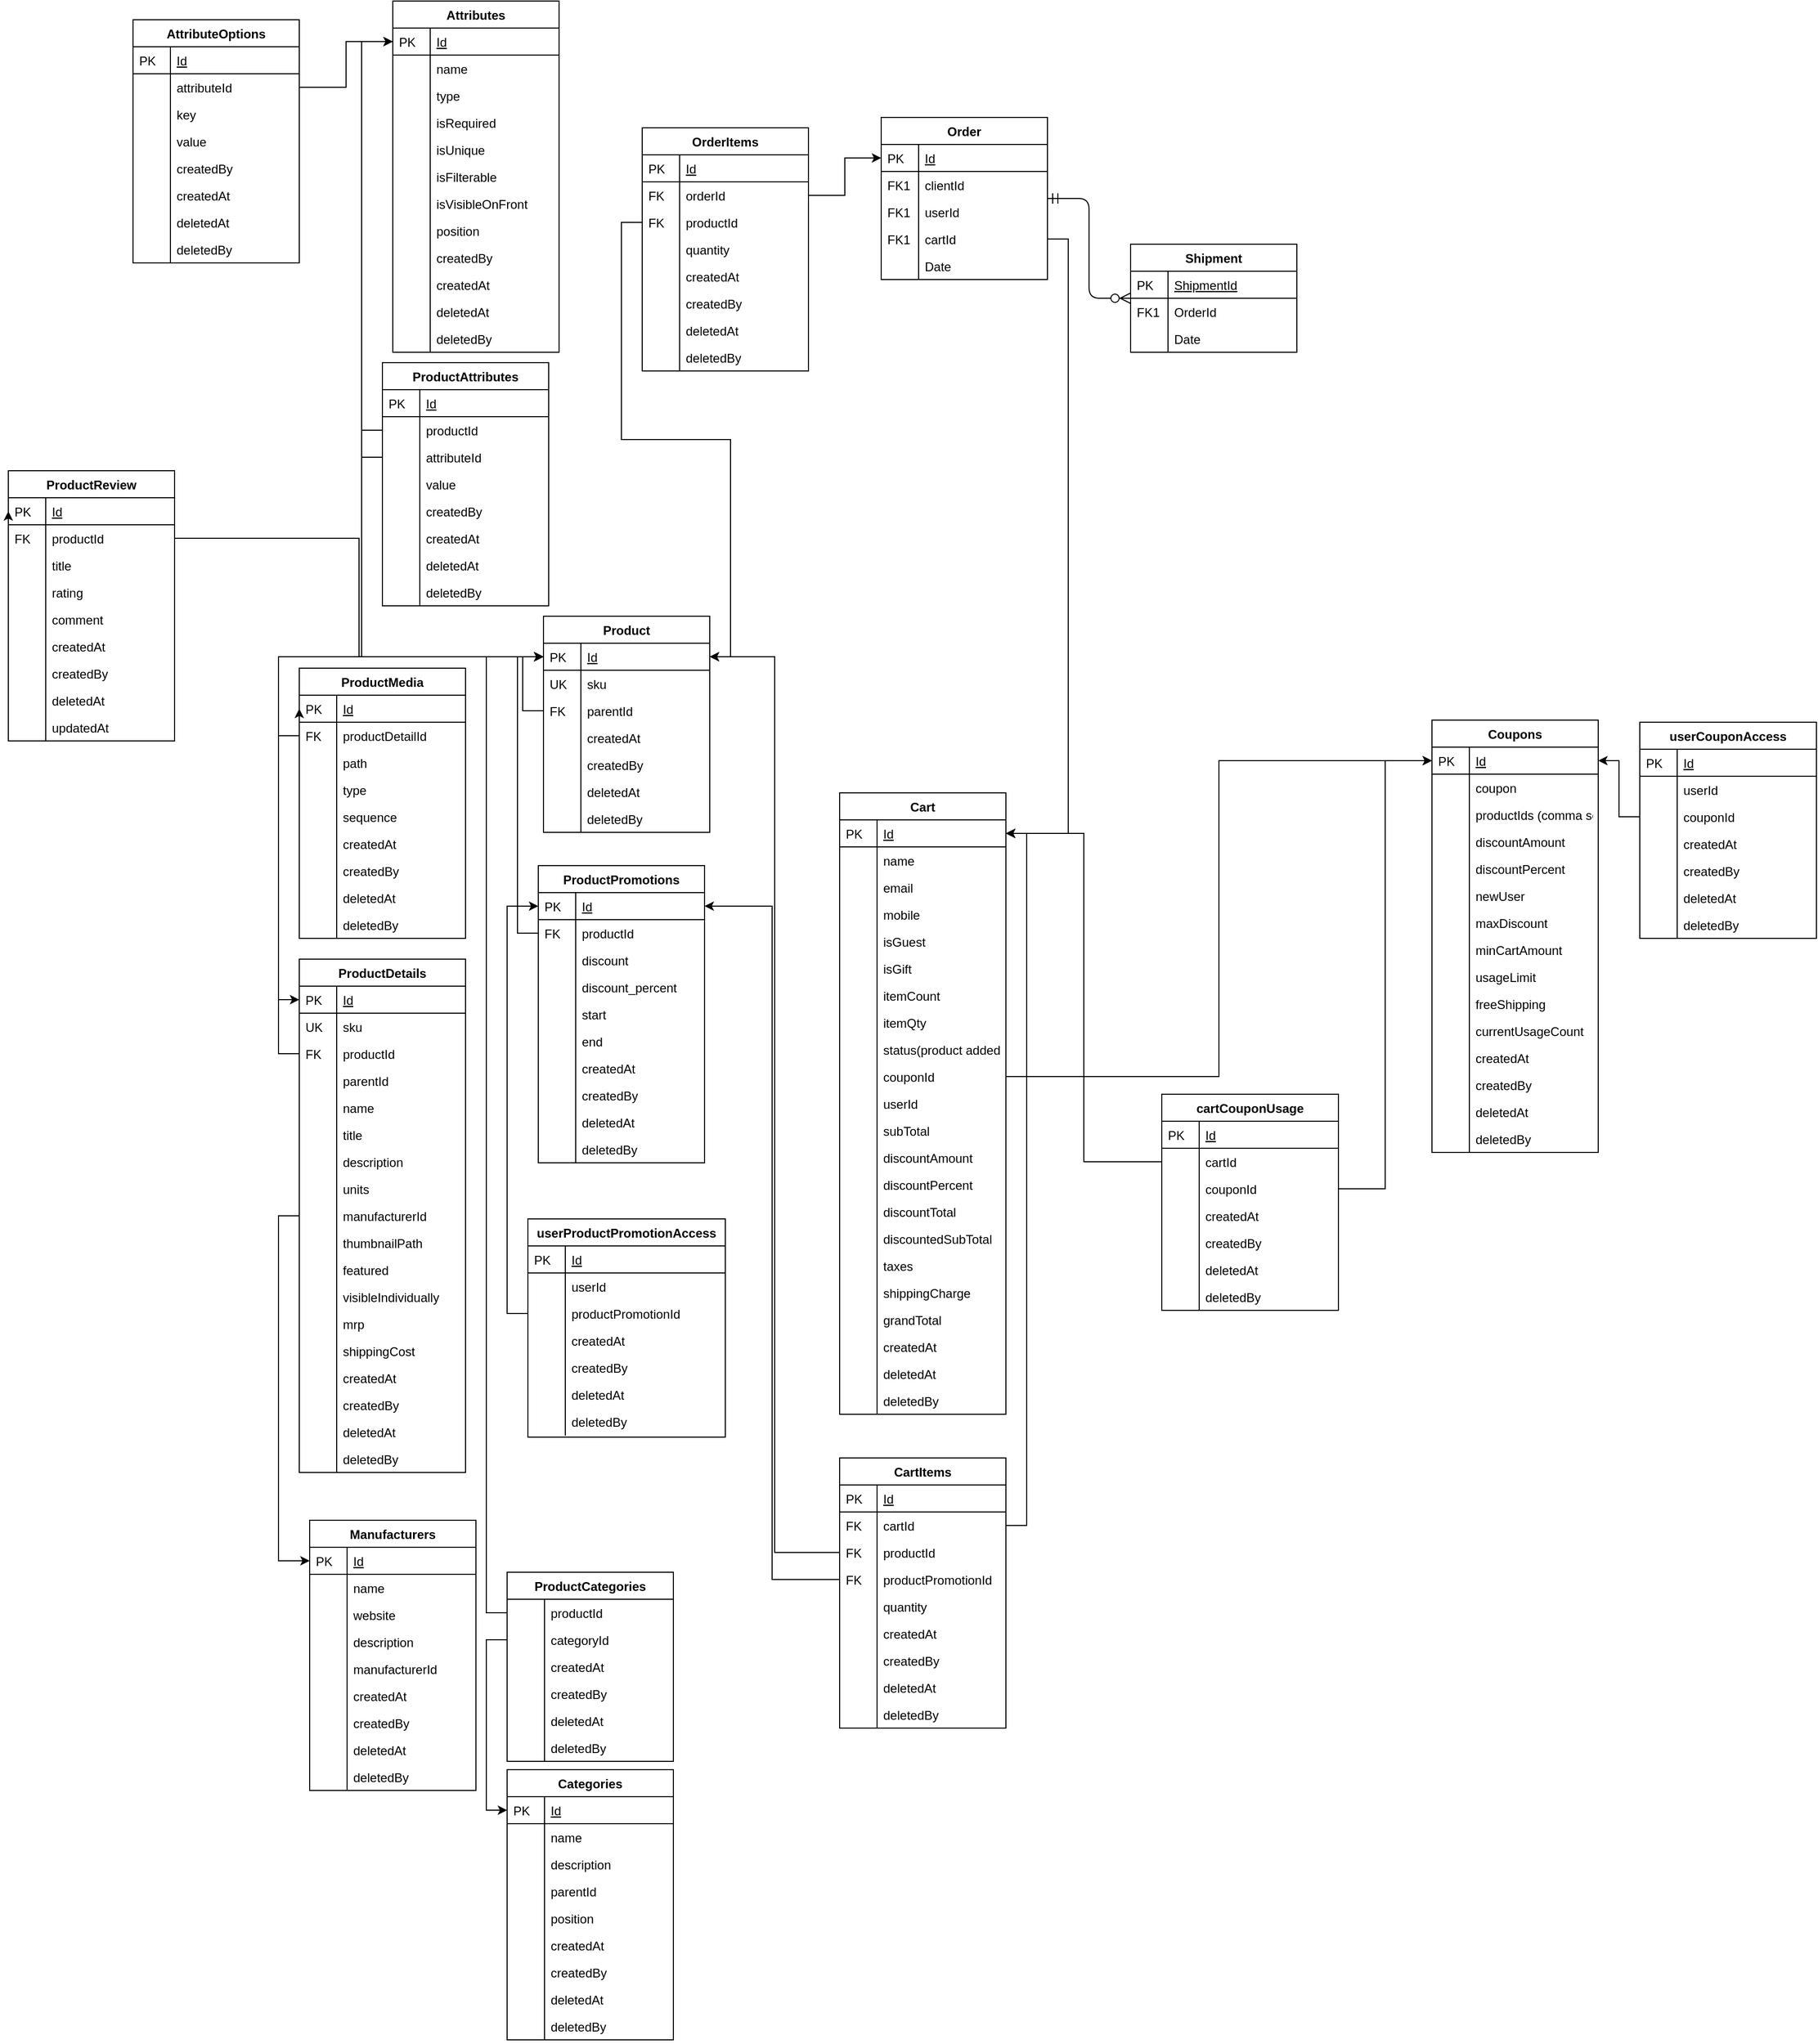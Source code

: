 <mxfile version="12.4.9" type="github" pages="5">
  <diagram id="C5RBs43oDa-KdzZeNtuy" name="ops">
    <mxGraphModel dx="1681" dy="1617" grid="1" gridSize="10" guides="1" tooltips="1" connect="1" arrows="1" fold="1" page="1" pageScale="1" pageWidth="827" pageHeight="1169" math="0" shadow="0">
      <root>
        <mxCell id="WIyWlLk6GJQsqaUBKTNV-0"/>
        <mxCell id="WIyWlLk6GJQsqaUBKTNV-1" parent="WIyWlLk6GJQsqaUBKTNV-0"/>
        <mxCell id="zkfFHV4jXpPFQw0GAbJ--56" value="Order" style="swimlane;fontStyle=1;childLayout=stackLayout;horizontal=1;startSize=26;horizontalStack=0;resizeParent=1;resizeLast=0;collapsible=1;marginBottom=0;rounded=0;shadow=0;strokeWidth=1;" parent="WIyWlLk6GJQsqaUBKTNV-1" vertex="1">
          <mxGeometry x="630" y="-140" width="160" height="156" as="geometry">
            <mxRectangle x="260" y="80" width="160" height="26" as="alternateBounds"/>
          </mxGeometry>
        </mxCell>
        <mxCell id="zkfFHV4jXpPFQw0GAbJ--57" value="Id" style="shape=partialRectangle;top=0;left=0;right=0;bottom=1;align=left;verticalAlign=top;fillColor=none;spacingLeft=40;spacingRight=4;overflow=hidden;rotatable=0;points=[[0,0.5],[1,0.5]];portConstraint=eastwest;dropTarget=0;rounded=0;shadow=0;strokeWidth=1;fontStyle=4" parent="zkfFHV4jXpPFQw0GAbJ--56" vertex="1">
          <mxGeometry y="26" width="160" height="26" as="geometry"/>
        </mxCell>
        <mxCell id="zkfFHV4jXpPFQw0GAbJ--58" value="PK" style="shape=partialRectangle;top=0;left=0;bottom=0;fillColor=none;align=left;verticalAlign=top;spacingLeft=4;spacingRight=4;overflow=hidden;rotatable=0;points=[];portConstraint=eastwest;part=1;" parent="zkfFHV4jXpPFQw0GAbJ--57" vertex="1" connectable="0">
          <mxGeometry width="36" height="26" as="geometry"/>
        </mxCell>
        <mxCell id="zkfFHV4jXpPFQw0GAbJ--59" value="clientId" style="shape=partialRectangle;top=0;left=0;right=0;bottom=0;align=left;verticalAlign=top;fillColor=none;spacingLeft=40;spacingRight=4;overflow=hidden;rotatable=0;points=[[0,0.5],[1,0.5]];portConstraint=eastwest;dropTarget=0;rounded=0;shadow=0;strokeWidth=1;" parent="zkfFHV4jXpPFQw0GAbJ--56" vertex="1">
          <mxGeometry y="52" width="160" height="26" as="geometry"/>
        </mxCell>
        <mxCell id="zkfFHV4jXpPFQw0GAbJ--60" value="FK1" style="shape=partialRectangle;top=0;left=0;bottom=0;fillColor=none;align=left;verticalAlign=top;spacingLeft=4;spacingRight=4;overflow=hidden;rotatable=0;points=[];portConstraint=eastwest;part=1;" parent="zkfFHV4jXpPFQw0GAbJ--59" vertex="1" connectable="0">
          <mxGeometry width="36" height="26" as="geometry"/>
        </mxCell>
        <mxCell id="uSnbRCclRFykm9zJaBzx-0" value="userId" style="shape=partialRectangle;top=0;left=0;right=0;bottom=0;align=left;verticalAlign=top;fillColor=none;spacingLeft=40;spacingRight=4;overflow=hidden;rotatable=0;points=[[0,0.5],[1,0.5]];portConstraint=eastwest;dropTarget=0;rounded=0;shadow=0;strokeWidth=1;" parent="zkfFHV4jXpPFQw0GAbJ--56" vertex="1">
          <mxGeometry y="78" width="160" height="26" as="geometry"/>
        </mxCell>
        <mxCell id="uSnbRCclRFykm9zJaBzx-1" value="FK1" style="shape=partialRectangle;top=0;left=0;bottom=0;fillColor=none;align=left;verticalAlign=top;spacingLeft=4;spacingRight=4;overflow=hidden;rotatable=0;points=[];portConstraint=eastwest;part=1;" parent="uSnbRCclRFykm9zJaBzx-0" vertex="1" connectable="0">
          <mxGeometry width="36" height="26" as="geometry"/>
        </mxCell>
        <mxCell id="4fiELDmcAO46Hj7w_OrO-37" value="cartId" style="shape=partialRectangle;top=0;left=0;right=0;bottom=0;align=left;verticalAlign=top;fillColor=none;spacingLeft=40;spacingRight=4;overflow=hidden;rotatable=0;points=[[0,0.5],[1,0.5]];portConstraint=eastwest;dropTarget=0;rounded=0;shadow=0;strokeWidth=1;" parent="zkfFHV4jXpPFQw0GAbJ--56" vertex="1">
          <mxGeometry y="104" width="160" height="26" as="geometry"/>
        </mxCell>
        <mxCell id="4fiELDmcAO46Hj7w_OrO-38" value="FK1" style="shape=partialRectangle;top=0;left=0;bottom=0;fillColor=none;align=left;verticalAlign=top;spacingLeft=4;spacingRight=4;overflow=hidden;rotatable=0;points=[];portConstraint=eastwest;part=1;" parent="4fiELDmcAO46Hj7w_OrO-37" vertex="1" connectable="0">
          <mxGeometry width="36" height="26" as="geometry"/>
        </mxCell>
        <mxCell id="zkfFHV4jXpPFQw0GAbJ--61" value="Date" style="shape=partialRectangle;top=0;left=0;right=0;bottom=0;align=left;verticalAlign=top;fillColor=none;spacingLeft=40;spacingRight=4;overflow=hidden;rotatable=0;points=[[0,0.5],[1,0.5]];portConstraint=eastwest;dropTarget=0;rounded=0;shadow=0;strokeWidth=1;" parent="zkfFHV4jXpPFQw0GAbJ--56" vertex="1">
          <mxGeometry y="130" width="160" height="26" as="geometry"/>
        </mxCell>
        <mxCell id="zkfFHV4jXpPFQw0GAbJ--62" value="" style="shape=partialRectangle;top=0;left=0;bottom=0;fillColor=none;align=left;verticalAlign=top;spacingLeft=4;spacingRight=4;overflow=hidden;rotatable=0;points=[];portConstraint=eastwest;part=1;" parent="zkfFHV4jXpPFQw0GAbJ--61" vertex="1" connectable="0">
          <mxGeometry width="36" height="26" as="geometry"/>
        </mxCell>
        <mxCell id="zkfFHV4jXpPFQw0GAbJ--64" value="Shipment" style="swimlane;fontStyle=1;childLayout=stackLayout;horizontal=1;startSize=26;horizontalStack=0;resizeParent=1;resizeLast=0;collapsible=1;marginBottom=0;rounded=0;shadow=0;strokeWidth=1;" parent="WIyWlLk6GJQsqaUBKTNV-1" vertex="1">
          <mxGeometry x="870" y="-18" width="160" height="104" as="geometry">
            <mxRectangle x="260" y="270" width="160" height="26" as="alternateBounds"/>
          </mxGeometry>
        </mxCell>
        <mxCell id="zkfFHV4jXpPFQw0GAbJ--65" value="ShipmentId" style="shape=partialRectangle;top=0;left=0;right=0;bottom=1;align=left;verticalAlign=top;fillColor=none;spacingLeft=40;spacingRight=4;overflow=hidden;rotatable=0;points=[[0,0.5],[1,0.5]];portConstraint=eastwest;dropTarget=0;rounded=0;shadow=0;strokeWidth=1;fontStyle=4" parent="zkfFHV4jXpPFQw0GAbJ--64" vertex="1">
          <mxGeometry y="26" width="160" height="26" as="geometry"/>
        </mxCell>
        <mxCell id="zkfFHV4jXpPFQw0GAbJ--66" value="PK" style="shape=partialRectangle;top=0;left=0;bottom=0;fillColor=none;align=left;verticalAlign=top;spacingLeft=4;spacingRight=4;overflow=hidden;rotatable=0;points=[];portConstraint=eastwest;part=1;" parent="zkfFHV4jXpPFQw0GAbJ--65" vertex="1" connectable="0">
          <mxGeometry width="36" height="26" as="geometry"/>
        </mxCell>
        <mxCell id="zkfFHV4jXpPFQw0GAbJ--67" value="OrderId" style="shape=partialRectangle;top=0;left=0;right=0;bottom=0;align=left;verticalAlign=top;fillColor=none;spacingLeft=40;spacingRight=4;overflow=hidden;rotatable=0;points=[[0,0.5],[1,0.5]];portConstraint=eastwest;dropTarget=0;rounded=0;shadow=0;strokeWidth=1;" parent="zkfFHV4jXpPFQw0GAbJ--64" vertex="1">
          <mxGeometry y="52" width="160" height="26" as="geometry"/>
        </mxCell>
        <mxCell id="zkfFHV4jXpPFQw0GAbJ--68" value="FK1" style="shape=partialRectangle;top=0;left=0;bottom=0;fillColor=none;align=left;verticalAlign=top;spacingLeft=4;spacingRight=4;overflow=hidden;rotatable=0;points=[];portConstraint=eastwest;part=1;" parent="zkfFHV4jXpPFQw0GAbJ--67" vertex="1" connectable="0">
          <mxGeometry width="36" height="26" as="geometry"/>
        </mxCell>
        <mxCell id="zkfFHV4jXpPFQw0GAbJ--69" value="Date" style="shape=partialRectangle;top=0;left=0;right=0;bottom=0;align=left;verticalAlign=top;fillColor=none;spacingLeft=40;spacingRight=4;overflow=hidden;rotatable=0;points=[[0,0.5],[1,0.5]];portConstraint=eastwest;dropTarget=0;rounded=0;shadow=0;strokeWidth=1;" parent="zkfFHV4jXpPFQw0GAbJ--64" vertex="1">
          <mxGeometry y="78" width="160" height="26" as="geometry"/>
        </mxCell>
        <mxCell id="zkfFHV4jXpPFQw0GAbJ--70" value="" style="shape=partialRectangle;top=0;left=0;bottom=0;fillColor=none;align=left;verticalAlign=top;spacingLeft=4;spacingRight=4;overflow=hidden;rotatable=0;points=[];portConstraint=eastwest;part=1;" parent="zkfFHV4jXpPFQw0GAbJ--69" vertex="1" connectable="0">
          <mxGeometry width="36" height="26" as="geometry"/>
        </mxCell>
        <mxCell id="zkfFHV4jXpPFQw0GAbJ--71" value="" style="edgeStyle=orthogonalEdgeStyle;endArrow=ERzeroToMany;startArrow=ERmandOne;shadow=0;strokeWidth=1;endSize=8;startSize=8;" parent="WIyWlLk6GJQsqaUBKTNV-1" source="zkfFHV4jXpPFQw0GAbJ--56" target="zkfFHV4jXpPFQw0GAbJ--64" edge="1">
          <mxGeometry width="100" height="100" relative="1" as="geometry">
            <mxPoint x="410" y="182" as="sourcePoint"/>
            <mxPoint x="330" y="169" as="targetPoint"/>
            <Array as="points"/>
          </mxGeometry>
        </mxCell>
        <mxCell id="m11ruYbN7Bz_lJd7NWIb-17" value="ProductDetails" style="swimlane;fontStyle=1;childLayout=stackLayout;horizontal=1;startSize=26;horizontalStack=0;resizeParent=1;resizeLast=0;collapsible=1;marginBottom=0;rounded=0;shadow=0;strokeWidth=1;" parent="WIyWlLk6GJQsqaUBKTNV-1" vertex="1">
          <mxGeometry x="70" y="670" width="160" height="494" as="geometry">
            <mxRectangle x="20" y="80" width="160" height="26" as="alternateBounds"/>
          </mxGeometry>
        </mxCell>
        <mxCell id="m11ruYbN7Bz_lJd7NWIb-18" value="Id" style="shape=partialRectangle;top=0;left=0;right=0;bottom=1;align=left;verticalAlign=top;fillColor=none;spacingLeft=40;spacingRight=4;overflow=hidden;rotatable=0;points=[[0,0.5],[1,0.5]];portConstraint=eastwest;dropTarget=0;rounded=0;shadow=0;strokeWidth=1;fontStyle=4" parent="m11ruYbN7Bz_lJd7NWIb-17" vertex="1">
          <mxGeometry y="26" width="160" height="26" as="geometry"/>
        </mxCell>
        <mxCell id="m11ruYbN7Bz_lJd7NWIb-19" value="PK" style="shape=partialRectangle;top=0;left=0;bottom=0;fillColor=none;align=left;verticalAlign=top;spacingLeft=4;spacingRight=4;overflow=hidden;rotatable=0;points=[];portConstraint=eastwest;part=1;" parent="m11ruYbN7Bz_lJd7NWIb-18" vertex="1" connectable="0">
          <mxGeometry width="36" height="26" as="geometry"/>
        </mxCell>
        <mxCell id="m11ruYbN7Bz_lJd7NWIb-20" value="sku" style="shape=partialRectangle;top=0;left=0;right=0;bottom=0;align=left;verticalAlign=top;fillColor=none;spacingLeft=40;spacingRight=4;overflow=hidden;rotatable=0;points=[[0,0.5],[1,0.5]];portConstraint=eastwest;dropTarget=0;rounded=0;shadow=0;strokeWidth=1;" parent="m11ruYbN7Bz_lJd7NWIb-17" vertex="1">
          <mxGeometry y="52" width="160" height="26" as="geometry"/>
        </mxCell>
        <mxCell id="m11ruYbN7Bz_lJd7NWIb-21" value="UK" style="shape=partialRectangle;top=0;left=0;bottom=0;fillColor=none;align=left;verticalAlign=top;spacingLeft=4;spacingRight=4;overflow=hidden;rotatable=0;points=[];portConstraint=eastwest;part=1;" parent="m11ruYbN7Bz_lJd7NWIb-20" vertex="1" connectable="0">
          <mxGeometry width="36" height="26" as="geometry"/>
        </mxCell>
        <mxCell id="m11ruYbN7Bz_lJd7NWIb-23" value="productId" style="shape=partialRectangle;top=0;left=0;right=0;bottom=0;align=left;verticalAlign=top;fillColor=none;spacingLeft=40;spacingRight=4;overflow=hidden;rotatable=0;points=[[0,0.5],[1,0.5]];portConstraint=eastwest;dropTarget=0;rounded=0;shadow=0;strokeWidth=1;" parent="m11ruYbN7Bz_lJd7NWIb-17" vertex="1">
          <mxGeometry y="78" width="160" height="26" as="geometry"/>
        </mxCell>
        <mxCell id="m11ruYbN7Bz_lJd7NWIb-24" value="FK" style="shape=partialRectangle;top=0;left=0;bottom=0;fillColor=none;align=left;verticalAlign=top;spacingLeft=4;spacingRight=4;overflow=hidden;rotatable=0;points=[];portConstraint=eastwest;part=1;" parent="m11ruYbN7Bz_lJd7NWIb-23" vertex="1" connectable="0">
          <mxGeometry width="36" height="26" as="geometry"/>
        </mxCell>
        <mxCell id="m11ruYbN7Bz_lJd7NWIb-36" value="parentId" style="shape=partialRectangle;top=0;left=0;right=0;bottom=0;align=left;verticalAlign=top;fillColor=none;spacingLeft=40;spacingRight=4;overflow=hidden;rotatable=0;points=[[0,0.5],[1,0.5]];portConstraint=eastwest;dropTarget=0;rounded=0;shadow=0;strokeWidth=1;" parent="m11ruYbN7Bz_lJd7NWIb-17" vertex="1">
          <mxGeometry y="104" width="160" height="26" as="geometry"/>
        </mxCell>
        <mxCell id="m11ruYbN7Bz_lJd7NWIb-37" value="" style="shape=partialRectangle;top=0;left=0;bottom=0;fillColor=none;align=left;verticalAlign=top;spacingLeft=4;spacingRight=4;overflow=hidden;rotatable=0;points=[];portConstraint=eastwest;part=1;" parent="m11ruYbN7Bz_lJd7NWIb-36" vertex="1" connectable="0">
          <mxGeometry width="36" height="26" as="geometry"/>
        </mxCell>
        <mxCell id="m11ruYbN7Bz_lJd7NWIb-40" value="name" style="shape=partialRectangle;top=0;left=0;right=0;bottom=0;align=left;verticalAlign=top;fillColor=none;spacingLeft=40;spacingRight=4;overflow=hidden;rotatable=0;points=[[0,0.5],[1,0.5]];portConstraint=eastwest;dropTarget=0;rounded=0;shadow=0;strokeWidth=1;" parent="m11ruYbN7Bz_lJd7NWIb-17" vertex="1">
          <mxGeometry y="130" width="160" height="26" as="geometry"/>
        </mxCell>
        <mxCell id="m11ruYbN7Bz_lJd7NWIb-41" value="" style="shape=partialRectangle;top=0;left=0;bottom=0;fillColor=none;align=left;verticalAlign=top;spacingLeft=4;spacingRight=4;overflow=hidden;rotatable=0;points=[];portConstraint=eastwest;part=1;" parent="m11ruYbN7Bz_lJd7NWIb-40" vertex="1" connectable="0">
          <mxGeometry width="36" height="26" as="geometry"/>
        </mxCell>
        <mxCell id="m11ruYbN7Bz_lJd7NWIb-38" value="title&#xa;" style="shape=partialRectangle;top=0;left=0;right=0;bottom=0;align=left;verticalAlign=top;fillColor=none;spacingLeft=40;spacingRight=4;overflow=hidden;rotatable=0;points=[[0,0.5],[1,0.5]];portConstraint=eastwest;dropTarget=0;rounded=0;shadow=0;strokeWidth=1;" parent="m11ruYbN7Bz_lJd7NWIb-17" vertex="1">
          <mxGeometry y="156" width="160" height="26" as="geometry"/>
        </mxCell>
        <mxCell id="m11ruYbN7Bz_lJd7NWIb-39" value="" style="shape=partialRectangle;top=0;left=0;bottom=0;fillColor=none;align=left;verticalAlign=top;spacingLeft=4;spacingRight=4;overflow=hidden;rotatable=0;points=[];portConstraint=eastwest;part=1;" parent="m11ruYbN7Bz_lJd7NWIb-38" vertex="1" connectable="0">
          <mxGeometry width="36" height="26" as="geometry"/>
        </mxCell>
        <mxCell id="m11ruYbN7Bz_lJd7NWIb-42" value="description" style="shape=partialRectangle;top=0;left=0;right=0;bottom=0;align=left;verticalAlign=top;fillColor=none;spacingLeft=40;spacingRight=4;overflow=hidden;rotatable=0;points=[[0,0.5],[1,0.5]];portConstraint=eastwest;dropTarget=0;rounded=0;shadow=0;strokeWidth=1;" parent="m11ruYbN7Bz_lJd7NWIb-17" vertex="1">
          <mxGeometry y="182" width="160" height="26" as="geometry"/>
        </mxCell>
        <mxCell id="m11ruYbN7Bz_lJd7NWIb-43" value="" style="shape=partialRectangle;top=0;left=0;bottom=0;fillColor=none;align=left;verticalAlign=top;spacingLeft=4;spacingRight=4;overflow=hidden;rotatable=0;points=[];portConstraint=eastwest;part=1;" parent="m11ruYbN7Bz_lJd7NWIb-42" vertex="1" connectable="0">
          <mxGeometry width="36" height="26" as="geometry"/>
        </mxCell>
        <mxCell id="m11ruYbN7Bz_lJd7NWIb-48" value="units" style="shape=partialRectangle;top=0;left=0;right=0;bottom=0;align=left;verticalAlign=top;fillColor=none;spacingLeft=40;spacingRight=4;overflow=hidden;rotatable=0;points=[[0,0.5],[1,0.5]];portConstraint=eastwest;dropTarget=0;rounded=0;shadow=0;strokeWidth=1;" parent="m11ruYbN7Bz_lJd7NWIb-17" vertex="1">
          <mxGeometry y="208" width="160" height="26" as="geometry"/>
        </mxCell>
        <mxCell id="m11ruYbN7Bz_lJd7NWIb-49" value="" style="shape=partialRectangle;top=0;left=0;bottom=0;fillColor=none;align=left;verticalAlign=top;spacingLeft=4;spacingRight=4;overflow=hidden;rotatable=0;points=[];portConstraint=eastwest;part=1;" parent="m11ruYbN7Bz_lJd7NWIb-48" vertex="1" connectable="0">
          <mxGeometry width="36" height="26" as="geometry"/>
        </mxCell>
        <mxCell id="m11ruYbN7Bz_lJd7NWIb-50" value="manufacturerId" style="shape=partialRectangle;top=0;left=0;right=0;bottom=0;align=left;verticalAlign=top;fillColor=none;spacingLeft=40;spacingRight=4;overflow=hidden;rotatable=0;points=[[0,0.5],[1,0.5]];portConstraint=eastwest;dropTarget=0;rounded=0;shadow=0;strokeWidth=1;" parent="m11ruYbN7Bz_lJd7NWIb-17" vertex="1">
          <mxGeometry y="234" width="160" height="26" as="geometry"/>
        </mxCell>
        <mxCell id="m11ruYbN7Bz_lJd7NWIb-51" value="" style="shape=partialRectangle;top=0;left=0;bottom=0;fillColor=none;align=left;verticalAlign=top;spacingLeft=4;spacingRight=4;overflow=hidden;rotatable=0;points=[];portConstraint=eastwest;part=1;" parent="m11ruYbN7Bz_lJd7NWIb-50" vertex="1" connectable="0">
          <mxGeometry width="36" height="26" as="geometry"/>
        </mxCell>
        <mxCell id="m11ruYbN7Bz_lJd7NWIb-82" value="thumbnailPath" style="shape=partialRectangle;top=0;left=0;right=0;bottom=0;align=left;verticalAlign=top;fillColor=none;spacingLeft=40;spacingRight=4;overflow=hidden;rotatable=0;points=[[0,0.5],[1,0.5]];portConstraint=eastwest;dropTarget=0;rounded=0;shadow=0;strokeWidth=1;" parent="m11ruYbN7Bz_lJd7NWIb-17" vertex="1">
          <mxGeometry y="260" width="160" height="26" as="geometry"/>
        </mxCell>
        <mxCell id="m11ruYbN7Bz_lJd7NWIb-83" value="" style="shape=partialRectangle;top=0;left=0;bottom=0;fillColor=none;align=left;verticalAlign=top;spacingLeft=4;spacingRight=4;overflow=hidden;rotatable=0;points=[];portConstraint=eastwest;part=1;" parent="m11ruYbN7Bz_lJd7NWIb-82" vertex="1" connectable="0">
          <mxGeometry width="36" height="26" as="geometry"/>
        </mxCell>
        <mxCell id="m11ruYbN7Bz_lJd7NWIb-86" value="featured" style="shape=partialRectangle;top=0;left=0;right=0;bottom=0;align=left;verticalAlign=top;fillColor=none;spacingLeft=40;spacingRight=4;overflow=hidden;rotatable=0;points=[[0,0.5],[1,0.5]];portConstraint=eastwest;dropTarget=0;rounded=0;shadow=0;strokeWidth=1;" parent="m11ruYbN7Bz_lJd7NWIb-17" vertex="1">
          <mxGeometry y="286" width="160" height="26" as="geometry"/>
        </mxCell>
        <mxCell id="m11ruYbN7Bz_lJd7NWIb-87" value="" style="shape=partialRectangle;top=0;left=0;bottom=0;fillColor=none;align=left;verticalAlign=top;spacingLeft=4;spacingRight=4;overflow=hidden;rotatable=0;points=[];portConstraint=eastwest;part=1;" parent="m11ruYbN7Bz_lJd7NWIb-86" vertex="1" connectable="0">
          <mxGeometry width="36" height="26" as="geometry"/>
        </mxCell>
        <mxCell id="m11ruYbN7Bz_lJd7NWIb-84" value="visibleIndividually" style="shape=partialRectangle;top=0;left=0;right=0;bottom=0;align=left;verticalAlign=top;fillColor=none;spacingLeft=40;spacingRight=4;overflow=hidden;rotatable=0;points=[[0,0.5],[1,0.5]];portConstraint=eastwest;dropTarget=0;rounded=0;shadow=0;strokeWidth=1;" parent="m11ruYbN7Bz_lJd7NWIb-17" vertex="1">
          <mxGeometry y="312" width="160" height="26" as="geometry"/>
        </mxCell>
        <mxCell id="m11ruYbN7Bz_lJd7NWIb-85" value="" style="shape=partialRectangle;top=0;left=0;bottom=0;fillColor=none;align=left;verticalAlign=top;spacingLeft=4;spacingRight=4;overflow=hidden;rotatable=0;points=[];portConstraint=eastwest;part=1;" parent="m11ruYbN7Bz_lJd7NWIb-84" vertex="1" connectable="0">
          <mxGeometry width="36" height="26" as="geometry"/>
        </mxCell>
        <mxCell id="m11ruYbN7Bz_lJd7NWIb-44" value="mrp" style="shape=partialRectangle;top=0;left=0;right=0;bottom=0;align=left;verticalAlign=top;fillColor=none;spacingLeft=40;spacingRight=4;overflow=hidden;rotatable=0;points=[[0,0.5],[1,0.5]];portConstraint=eastwest;dropTarget=0;rounded=0;shadow=0;strokeWidth=1;" parent="m11ruYbN7Bz_lJd7NWIb-17" vertex="1">
          <mxGeometry y="338" width="160" height="26" as="geometry"/>
        </mxCell>
        <mxCell id="m11ruYbN7Bz_lJd7NWIb-45" value="" style="shape=partialRectangle;top=0;left=0;bottom=0;fillColor=none;align=left;verticalAlign=top;spacingLeft=4;spacingRight=4;overflow=hidden;rotatable=0;points=[];portConstraint=eastwest;part=1;" parent="m11ruYbN7Bz_lJd7NWIb-44" vertex="1" connectable="0">
          <mxGeometry width="36" height="26" as="geometry"/>
        </mxCell>
        <mxCell id="pZEYuhW5mnzoMvX_PNTj-75" value="shippingCost" style="shape=partialRectangle;top=0;left=0;right=0;bottom=0;align=left;verticalAlign=top;fillColor=none;spacingLeft=40;spacingRight=4;overflow=hidden;rotatable=0;points=[[0,0.5],[1,0.5]];portConstraint=eastwest;dropTarget=0;rounded=0;shadow=0;strokeWidth=1;" vertex="1" parent="m11ruYbN7Bz_lJd7NWIb-17">
          <mxGeometry y="364" width="160" height="26" as="geometry"/>
        </mxCell>
        <mxCell id="pZEYuhW5mnzoMvX_PNTj-76" value="" style="shape=partialRectangle;top=0;left=0;bottom=0;fillColor=none;align=left;verticalAlign=top;spacingLeft=4;spacingRight=4;overflow=hidden;rotatable=0;points=[];portConstraint=eastwest;part=1;" vertex="1" connectable="0" parent="pZEYuhW5mnzoMvX_PNTj-75">
          <mxGeometry width="36" height="26" as="geometry"/>
        </mxCell>
        <mxCell id="m11ruYbN7Bz_lJd7NWIb-25" value="createdAt" style="shape=partialRectangle;top=0;left=0;right=0;bottom=0;align=left;verticalAlign=top;fillColor=none;spacingLeft=40;spacingRight=4;overflow=hidden;rotatable=0;points=[[0,0.5],[1,0.5]];portConstraint=eastwest;dropTarget=0;rounded=0;shadow=0;strokeWidth=1;" parent="m11ruYbN7Bz_lJd7NWIb-17" vertex="1">
          <mxGeometry y="390" width="160" height="26" as="geometry"/>
        </mxCell>
        <mxCell id="m11ruYbN7Bz_lJd7NWIb-26" value="" style="shape=partialRectangle;top=0;left=0;bottom=0;fillColor=none;align=left;verticalAlign=top;spacingLeft=4;spacingRight=4;overflow=hidden;rotatable=0;points=[];portConstraint=eastwest;part=1;" parent="m11ruYbN7Bz_lJd7NWIb-25" vertex="1" connectable="0">
          <mxGeometry width="36" height="26" as="geometry"/>
        </mxCell>
        <mxCell id="m11ruYbN7Bz_lJd7NWIb-27" value="createdBy" style="shape=partialRectangle;top=0;left=0;right=0;bottom=0;align=left;verticalAlign=top;fillColor=none;spacingLeft=40;spacingRight=4;overflow=hidden;rotatable=0;points=[[0,0.5],[1,0.5]];portConstraint=eastwest;dropTarget=0;rounded=0;shadow=0;strokeWidth=1;" parent="m11ruYbN7Bz_lJd7NWIb-17" vertex="1">
          <mxGeometry y="416" width="160" height="26" as="geometry"/>
        </mxCell>
        <mxCell id="m11ruYbN7Bz_lJd7NWIb-28" value="" style="shape=partialRectangle;top=0;left=0;bottom=0;fillColor=none;align=left;verticalAlign=top;spacingLeft=4;spacingRight=4;overflow=hidden;rotatable=0;points=[];portConstraint=eastwest;part=1;" parent="m11ruYbN7Bz_lJd7NWIb-27" vertex="1" connectable="0">
          <mxGeometry width="36" height="26" as="geometry"/>
        </mxCell>
        <mxCell id="m11ruYbN7Bz_lJd7NWIb-29" value="deletedAt" style="shape=partialRectangle;top=0;left=0;right=0;bottom=0;align=left;verticalAlign=top;fillColor=none;spacingLeft=40;spacingRight=4;overflow=hidden;rotatable=0;points=[[0,0.5],[1,0.5]];portConstraint=eastwest;dropTarget=0;rounded=0;shadow=0;strokeWidth=1;" parent="m11ruYbN7Bz_lJd7NWIb-17" vertex="1">
          <mxGeometry y="442" width="160" height="26" as="geometry"/>
        </mxCell>
        <mxCell id="m11ruYbN7Bz_lJd7NWIb-30" value="" style="shape=partialRectangle;top=0;left=0;bottom=0;fillColor=none;align=left;verticalAlign=top;spacingLeft=4;spacingRight=4;overflow=hidden;rotatable=0;points=[];portConstraint=eastwest;part=1;" parent="m11ruYbN7Bz_lJd7NWIb-29" vertex="1" connectable="0">
          <mxGeometry width="36" height="26" as="geometry"/>
        </mxCell>
        <mxCell id="m11ruYbN7Bz_lJd7NWIb-31" value="deletedBy" style="shape=partialRectangle;top=0;left=0;right=0;bottom=0;align=left;verticalAlign=top;fillColor=none;spacingLeft=40;spacingRight=4;overflow=hidden;rotatable=0;points=[[0,0.5],[1,0.5]];portConstraint=eastwest;dropTarget=0;rounded=0;shadow=0;strokeWidth=1;" parent="m11ruYbN7Bz_lJd7NWIb-17" vertex="1">
          <mxGeometry y="468" width="160" height="26" as="geometry"/>
        </mxCell>
        <mxCell id="m11ruYbN7Bz_lJd7NWIb-32" value="" style="shape=partialRectangle;top=0;left=0;bottom=0;fillColor=none;align=left;verticalAlign=top;spacingLeft=4;spacingRight=4;overflow=hidden;rotatable=0;points=[];portConstraint=eastwest;part=1;" parent="m11ruYbN7Bz_lJd7NWIb-31" vertex="1" connectable="0">
          <mxGeometry width="36" height="26" as="geometry"/>
        </mxCell>
        <mxCell id="m11ruYbN7Bz_lJd7NWIb-35" style="edgeStyle=orthogonalEdgeStyle;rounded=0;orthogonalLoop=1;jettySize=auto;html=1;exitX=0;exitY=0.5;exitDx=0;exitDy=0;entryX=0;entryY=0.5;entryDx=0;entryDy=0;" parent="WIyWlLk6GJQsqaUBKTNV-1" source="m11ruYbN7Bz_lJd7NWIb-23" target="m11ruYbN7Bz_lJd7NWIb-1" edge="1">
          <mxGeometry relative="1" as="geometry"/>
        </mxCell>
        <mxCell id="m11ruYbN7Bz_lJd7NWIb-52" value="Manufacturers" style="swimlane;fontStyle=1;childLayout=stackLayout;horizontal=1;startSize=26;horizontalStack=0;resizeParent=1;resizeLast=0;collapsible=1;marginBottom=0;rounded=0;shadow=0;strokeWidth=1;" parent="WIyWlLk6GJQsqaUBKTNV-1" vertex="1">
          <mxGeometry x="80" y="1210" width="160" height="260" as="geometry">
            <mxRectangle x="20" y="80" width="160" height="26" as="alternateBounds"/>
          </mxGeometry>
        </mxCell>
        <mxCell id="m11ruYbN7Bz_lJd7NWIb-53" value="Id" style="shape=partialRectangle;top=0;left=0;right=0;bottom=1;align=left;verticalAlign=top;fillColor=none;spacingLeft=40;spacingRight=4;overflow=hidden;rotatable=0;points=[[0,0.5],[1,0.5]];portConstraint=eastwest;dropTarget=0;rounded=0;shadow=0;strokeWidth=1;fontStyle=4" parent="m11ruYbN7Bz_lJd7NWIb-52" vertex="1">
          <mxGeometry y="26" width="160" height="26" as="geometry"/>
        </mxCell>
        <mxCell id="m11ruYbN7Bz_lJd7NWIb-54" value="PK" style="shape=partialRectangle;top=0;left=0;bottom=0;fillColor=none;align=left;verticalAlign=top;spacingLeft=4;spacingRight=4;overflow=hidden;rotatable=0;points=[];portConstraint=eastwest;part=1;" parent="m11ruYbN7Bz_lJd7NWIb-53" vertex="1" connectable="0">
          <mxGeometry width="36" height="26" as="geometry"/>
        </mxCell>
        <mxCell id="m11ruYbN7Bz_lJd7NWIb-61" value="name" style="shape=partialRectangle;top=0;left=0;right=0;bottom=0;align=left;verticalAlign=top;fillColor=none;spacingLeft=40;spacingRight=4;overflow=hidden;rotatable=0;points=[[0,0.5],[1,0.5]];portConstraint=eastwest;dropTarget=0;rounded=0;shadow=0;strokeWidth=1;" parent="m11ruYbN7Bz_lJd7NWIb-52" vertex="1">
          <mxGeometry y="52" width="160" height="26" as="geometry"/>
        </mxCell>
        <mxCell id="m11ruYbN7Bz_lJd7NWIb-62" value="" style="shape=partialRectangle;top=0;left=0;bottom=0;fillColor=none;align=left;verticalAlign=top;spacingLeft=4;spacingRight=4;overflow=hidden;rotatable=0;points=[];portConstraint=eastwest;part=1;" parent="m11ruYbN7Bz_lJd7NWIb-61" vertex="1" connectable="0">
          <mxGeometry width="36" height="26" as="geometry"/>
        </mxCell>
        <mxCell id="m11ruYbN7Bz_lJd7NWIb-63" value="website" style="shape=partialRectangle;top=0;left=0;right=0;bottom=0;align=left;verticalAlign=top;fillColor=none;spacingLeft=40;spacingRight=4;overflow=hidden;rotatable=0;points=[[0,0.5],[1,0.5]];portConstraint=eastwest;dropTarget=0;rounded=0;shadow=0;strokeWidth=1;" parent="m11ruYbN7Bz_lJd7NWIb-52" vertex="1">
          <mxGeometry y="78" width="160" height="26" as="geometry"/>
        </mxCell>
        <mxCell id="m11ruYbN7Bz_lJd7NWIb-64" value="" style="shape=partialRectangle;top=0;left=0;bottom=0;fillColor=none;align=left;verticalAlign=top;spacingLeft=4;spacingRight=4;overflow=hidden;rotatable=0;points=[];portConstraint=eastwest;part=1;" parent="m11ruYbN7Bz_lJd7NWIb-63" vertex="1" connectable="0">
          <mxGeometry width="36" height="26" as="geometry"/>
        </mxCell>
        <mxCell id="m11ruYbN7Bz_lJd7NWIb-65" value="description" style="shape=partialRectangle;top=0;left=0;right=0;bottom=0;align=left;verticalAlign=top;fillColor=none;spacingLeft=40;spacingRight=4;overflow=hidden;rotatable=0;points=[[0,0.5],[1,0.5]];portConstraint=eastwest;dropTarget=0;rounded=0;shadow=0;strokeWidth=1;" parent="m11ruYbN7Bz_lJd7NWIb-52" vertex="1">
          <mxGeometry y="104" width="160" height="26" as="geometry"/>
        </mxCell>
        <mxCell id="m11ruYbN7Bz_lJd7NWIb-66" value="" style="shape=partialRectangle;top=0;left=0;bottom=0;fillColor=none;align=left;verticalAlign=top;spacingLeft=4;spacingRight=4;overflow=hidden;rotatable=0;points=[];portConstraint=eastwest;part=1;" parent="m11ruYbN7Bz_lJd7NWIb-65" vertex="1" connectable="0">
          <mxGeometry width="36" height="26" as="geometry"/>
        </mxCell>
        <mxCell id="m11ruYbN7Bz_lJd7NWIb-69" value="manufacturerId" style="shape=partialRectangle;top=0;left=0;right=0;bottom=0;align=left;verticalAlign=top;fillColor=none;spacingLeft=40;spacingRight=4;overflow=hidden;rotatable=0;points=[[0,0.5],[1,0.5]];portConstraint=eastwest;dropTarget=0;rounded=0;shadow=0;strokeWidth=1;" parent="m11ruYbN7Bz_lJd7NWIb-52" vertex="1">
          <mxGeometry y="130" width="160" height="26" as="geometry"/>
        </mxCell>
        <mxCell id="m11ruYbN7Bz_lJd7NWIb-70" value="" style="shape=partialRectangle;top=0;left=0;bottom=0;fillColor=none;align=left;verticalAlign=top;spacingLeft=4;spacingRight=4;overflow=hidden;rotatable=0;points=[];portConstraint=eastwest;part=1;" parent="m11ruYbN7Bz_lJd7NWIb-69" vertex="1" connectable="0">
          <mxGeometry width="36" height="26" as="geometry"/>
        </mxCell>
        <mxCell id="m11ruYbN7Bz_lJd7NWIb-73" value="createdAt" style="shape=partialRectangle;top=0;left=0;right=0;bottom=0;align=left;verticalAlign=top;fillColor=none;spacingLeft=40;spacingRight=4;overflow=hidden;rotatable=0;points=[[0,0.5],[1,0.5]];portConstraint=eastwest;dropTarget=0;rounded=0;shadow=0;strokeWidth=1;" parent="m11ruYbN7Bz_lJd7NWIb-52" vertex="1">
          <mxGeometry y="156" width="160" height="26" as="geometry"/>
        </mxCell>
        <mxCell id="m11ruYbN7Bz_lJd7NWIb-74" value="" style="shape=partialRectangle;top=0;left=0;bottom=0;fillColor=none;align=left;verticalAlign=top;spacingLeft=4;spacingRight=4;overflow=hidden;rotatable=0;points=[];portConstraint=eastwest;part=1;" parent="m11ruYbN7Bz_lJd7NWIb-73" vertex="1" connectable="0">
          <mxGeometry width="36" height="26" as="geometry"/>
        </mxCell>
        <mxCell id="m11ruYbN7Bz_lJd7NWIb-75" value="createdBy" style="shape=partialRectangle;top=0;left=0;right=0;bottom=0;align=left;verticalAlign=top;fillColor=none;spacingLeft=40;spacingRight=4;overflow=hidden;rotatable=0;points=[[0,0.5],[1,0.5]];portConstraint=eastwest;dropTarget=0;rounded=0;shadow=0;strokeWidth=1;" parent="m11ruYbN7Bz_lJd7NWIb-52" vertex="1">
          <mxGeometry y="182" width="160" height="26" as="geometry"/>
        </mxCell>
        <mxCell id="m11ruYbN7Bz_lJd7NWIb-76" value="" style="shape=partialRectangle;top=0;left=0;bottom=0;fillColor=none;align=left;verticalAlign=top;spacingLeft=4;spacingRight=4;overflow=hidden;rotatable=0;points=[];portConstraint=eastwest;part=1;" parent="m11ruYbN7Bz_lJd7NWIb-75" vertex="1" connectable="0">
          <mxGeometry width="36" height="26" as="geometry"/>
        </mxCell>
        <mxCell id="m11ruYbN7Bz_lJd7NWIb-77" value="deletedAt" style="shape=partialRectangle;top=0;left=0;right=0;bottom=0;align=left;verticalAlign=top;fillColor=none;spacingLeft=40;spacingRight=4;overflow=hidden;rotatable=0;points=[[0,0.5],[1,0.5]];portConstraint=eastwest;dropTarget=0;rounded=0;shadow=0;strokeWidth=1;" parent="m11ruYbN7Bz_lJd7NWIb-52" vertex="1">
          <mxGeometry y="208" width="160" height="26" as="geometry"/>
        </mxCell>
        <mxCell id="m11ruYbN7Bz_lJd7NWIb-78" value="" style="shape=partialRectangle;top=0;left=0;bottom=0;fillColor=none;align=left;verticalAlign=top;spacingLeft=4;spacingRight=4;overflow=hidden;rotatable=0;points=[];portConstraint=eastwest;part=1;" parent="m11ruYbN7Bz_lJd7NWIb-77" vertex="1" connectable="0">
          <mxGeometry width="36" height="26" as="geometry"/>
        </mxCell>
        <mxCell id="m11ruYbN7Bz_lJd7NWIb-79" value="deletedBy" style="shape=partialRectangle;top=0;left=0;right=0;bottom=0;align=left;verticalAlign=top;fillColor=none;spacingLeft=40;spacingRight=4;overflow=hidden;rotatable=0;points=[[0,0.5],[1,0.5]];portConstraint=eastwest;dropTarget=0;rounded=0;shadow=0;strokeWidth=1;" parent="m11ruYbN7Bz_lJd7NWIb-52" vertex="1">
          <mxGeometry y="234" width="160" height="26" as="geometry"/>
        </mxCell>
        <mxCell id="m11ruYbN7Bz_lJd7NWIb-80" value="" style="shape=partialRectangle;top=0;left=0;bottom=0;fillColor=none;align=left;verticalAlign=top;spacingLeft=4;spacingRight=4;overflow=hidden;rotatable=0;points=[];portConstraint=eastwest;part=1;" parent="m11ruYbN7Bz_lJd7NWIb-79" vertex="1" connectable="0">
          <mxGeometry width="36" height="26" as="geometry"/>
        </mxCell>
        <mxCell id="m11ruYbN7Bz_lJd7NWIb-81" style="edgeStyle=orthogonalEdgeStyle;rounded=0;orthogonalLoop=1;jettySize=auto;html=1;exitX=0;exitY=0.5;exitDx=0;exitDy=0;entryX=0;entryY=0.5;entryDx=0;entryDy=0;" parent="WIyWlLk6GJQsqaUBKTNV-1" source="m11ruYbN7Bz_lJd7NWIb-50" target="m11ruYbN7Bz_lJd7NWIb-53" edge="1">
          <mxGeometry relative="1" as="geometry"/>
        </mxCell>
        <mxCell id="m11ruYbN7Bz_lJd7NWIb-88" value="ProductMedia" style="swimlane;fontStyle=1;childLayout=stackLayout;horizontal=1;startSize=26;horizontalStack=0;resizeParent=1;resizeLast=0;collapsible=1;marginBottom=0;rounded=0;shadow=0;strokeWidth=1;" parent="WIyWlLk6GJQsqaUBKTNV-1" vertex="1">
          <mxGeometry x="70" y="390" width="160" height="260" as="geometry">
            <mxRectangle x="20" y="80" width="160" height="26" as="alternateBounds"/>
          </mxGeometry>
        </mxCell>
        <mxCell id="m11ruYbN7Bz_lJd7NWIb-89" value="Id" style="shape=partialRectangle;top=0;left=0;right=0;bottom=1;align=left;verticalAlign=top;fillColor=none;spacingLeft=40;spacingRight=4;overflow=hidden;rotatable=0;points=[[0,0.5],[1,0.5]];portConstraint=eastwest;dropTarget=0;rounded=0;shadow=0;strokeWidth=1;fontStyle=4" parent="m11ruYbN7Bz_lJd7NWIb-88" vertex="1">
          <mxGeometry y="26" width="160" height="26" as="geometry"/>
        </mxCell>
        <mxCell id="m11ruYbN7Bz_lJd7NWIb-90" value="PK" style="shape=partialRectangle;top=0;left=0;bottom=0;fillColor=none;align=left;verticalAlign=top;spacingLeft=4;spacingRight=4;overflow=hidden;rotatable=0;points=[];portConstraint=eastwest;part=1;" parent="m11ruYbN7Bz_lJd7NWIb-89" vertex="1" connectable="0">
          <mxGeometry width="36" height="26" as="geometry"/>
        </mxCell>
        <mxCell id="m11ruYbN7Bz_lJd7NWIb-93" style="edgeStyle=orthogonalEdgeStyle;rounded=0;orthogonalLoop=1;jettySize=auto;html=1;exitX=0;exitY=0.5;exitDx=0;exitDy=0;entryX=0;entryY=0.5;entryDx=0;entryDy=0;" parent="m11ruYbN7Bz_lJd7NWIb-88" source="m11ruYbN7Bz_lJd7NWIb-94" target="m11ruYbN7Bz_lJd7NWIb-89" edge="1">
          <mxGeometry relative="1" as="geometry"/>
        </mxCell>
        <mxCell id="m11ruYbN7Bz_lJd7NWIb-94" value="productDetailId" style="shape=partialRectangle;top=0;left=0;right=0;bottom=0;align=left;verticalAlign=top;fillColor=none;spacingLeft=40;spacingRight=4;overflow=hidden;rotatable=0;points=[[0,0.5],[1,0.5]];portConstraint=eastwest;dropTarget=0;rounded=0;shadow=0;strokeWidth=1;" parent="m11ruYbN7Bz_lJd7NWIb-88" vertex="1">
          <mxGeometry y="52" width="160" height="26" as="geometry"/>
        </mxCell>
        <mxCell id="m11ruYbN7Bz_lJd7NWIb-95" value="FK" style="shape=partialRectangle;top=0;left=0;bottom=0;fillColor=none;align=left;verticalAlign=top;spacingLeft=4;spacingRight=4;overflow=hidden;rotatable=0;points=[];portConstraint=eastwest;part=1;" parent="m11ruYbN7Bz_lJd7NWIb-94" vertex="1" connectable="0">
          <mxGeometry width="36" height="26" as="geometry"/>
        </mxCell>
        <mxCell id="m11ruYbN7Bz_lJd7NWIb-104" value="path" style="shape=partialRectangle;top=0;left=0;right=0;bottom=0;align=left;verticalAlign=top;fillColor=none;spacingLeft=40;spacingRight=4;overflow=hidden;rotatable=0;points=[[0,0.5],[1,0.5]];portConstraint=eastwest;dropTarget=0;rounded=0;shadow=0;strokeWidth=1;" parent="m11ruYbN7Bz_lJd7NWIb-88" vertex="1">
          <mxGeometry y="78" width="160" height="26" as="geometry"/>
        </mxCell>
        <mxCell id="m11ruYbN7Bz_lJd7NWIb-105" value="" style="shape=partialRectangle;top=0;left=0;bottom=0;fillColor=none;align=left;verticalAlign=top;spacingLeft=4;spacingRight=4;overflow=hidden;rotatable=0;points=[];portConstraint=eastwest;part=1;" parent="m11ruYbN7Bz_lJd7NWIb-104" vertex="1" connectable="0">
          <mxGeometry width="36" height="26" as="geometry"/>
        </mxCell>
        <mxCell id="m11ruYbN7Bz_lJd7NWIb-109" value="type" style="shape=partialRectangle;top=0;left=0;right=0;bottom=0;align=left;verticalAlign=top;fillColor=none;spacingLeft=40;spacingRight=4;overflow=hidden;rotatable=0;points=[[0,0.5],[1,0.5]];portConstraint=eastwest;dropTarget=0;rounded=0;shadow=0;strokeWidth=1;" parent="m11ruYbN7Bz_lJd7NWIb-88" vertex="1">
          <mxGeometry y="104" width="160" height="26" as="geometry"/>
        </mxCell>
        <mxCell id="m11ruYbN7Bz_lJd7NWIb-110" value="" style="shape=partialRectangle;top=0;left=0;bottom=0;fillColor=none;align=left;verticalAlign=top;spacingLeft=4;spacingRight=4;overflow=hidden;rotatable=0;points=[];portConstraint=eastwest;part=1;" parent="m11ruYbN7Bz_lJd7NWIb-109" vertex="1" connectable="0">
          <mxGeometry width="36" height="26" as="geometry"/>
        </mxCell>
        <mxCell id="m11ruYbN7Bz_lJd7NWIb-106" value="sequence" style="shape=partialRectangle;top=0;left=0;right=0;bottom=0;align=left;verticalAlign=top;fillColor=none;spacingLeft=40;spacingRight=4;overflow=hidden;rotatable=0;points=[[0,0.5],[1,0.5]];portConstraint=eastwest;dropTarget=0;rounded=0;shadow=0;strokeWidth=1;" parent="m11ruYbN7Bz_lJd7NWIb-88" vertex="1">
          <mxGeometry y="130" width="160" height="26" as="geometry"/>
        </mxCell>
        <mxCell id="m11ruYbN7Bz_lJd7NWIb-107" value="" style="shape=partialRectangle;top=0;left=0;bottom=0;fillColor=none;align=left;verticalAlign=top;spacingLeft=4;spacingRight=4;overflow=hidden;rotatable=0;points=[];portConstraint=eastwest;part=1;" parent="m11ruYbN7Bz_lJd7NWIb-106" vertex="1" connectable="0">
          <mxGeometry width="36" height="26" as="geometry"/>
        </mxCell>
        <mxCell id="m11ruYbN7Bz_lJd7NWIb-96" value="createdAt" style="shape=partialRectangle;top=0;left=0;right=0;bottom=0;align=left;verticalAlign=top;fillColor=none;spacingLeft=40;spacingRight=4;overflow=hidden;rotatable=0;points=[[0,0.5],[1,0.5]];portConstraint=eastwest;dropTarget=0;rounded=0;shadow=0;strokeWidth=1;" parent="m11ruYbN7Bz_lJd7NWIb-88" vertex="1">
          <mxGeometry y="156" width="160" height="26" as="geometry"/>
        </mxCell>
        <mxCell id="m11ruYbN7Bz_lJd7NWIb-97" value="" style="shape=partialRectangle;top=0;left=0;bottom=0;fillColor=none;align=left;verticalAlign=top;spacingLeft=4;spacingRight=4;overflow=hidden;rotatable=0;points=[];portConstraint=eastwest;part=1;" parent="m11ruYbN7Bz_lJd7NWIb-96" vertex="1" connectable="0">
          <mxGeometry width="36" height="26" as="geometry"/>
        </mxCell>
        <mxCell id="m11ruYbN7Bz_lJd7NWIb-98" value="createdBy" style="shape=partialRectangle;top=0;left=0;right=0;bottom=0;align=left;verticalAlign=top;fillColor=none;spacingLeft=40;spacingRight=4;overflow=hidden;rotatable=0;points=[[0,0.5],[1,0.5]];portConstraint=eastwest;dropTarget=0;rounded=0;shadow=0;strokeWidth=1;" parent="m11ruYbN7Bz_lJd7NWIb-88" vertex="1">
          <mxGeometry y="182" width="160" height="26" as="geometry"/>
        </mxCell>
        <mxCell id="m11ruYbN7Bz_lJd7NWIb-99" value="" style="shape=partialRectangle;top=0;left=0;bottom=0;fillColor=none;align=left;verticalAlign=top;spacingLeft=4;spacingRight=4;overflow=hidden;rotatable=0;points=[];portConstraint=eastwest;part=1;" parent="m11ruYbN7Bz_lJd7NWIb-98" vertex="1" connectable="0">
          <mxGeometry width="36" height="26" as="geometry"/>
        </mxCell>
        <mxCell id="m11ruYbN7Bz_lJd7NWIb-100" value="deletedAt" style="shape=partialRectangle;top=0;left=0;right=0;bottom=0;align=left;verticalAlign=top;fillColor=none;spacingLeft=40;spacingRight=4;overflow=hidden;rotatable=0;points=[[0,0.5],[1,0.5]];portConstraint=eastwest;dropTarget=0;rounded=0;shadow=0;strokeWidth=1;" parent="m11ruYbN7Bz_lJd7NWIb-88" vertex="1">
          <mxGeometry y="208" width="160" height="26" as="geometry"/>
        </mxCell>
        <mxCell id="m11ruYbN7Bz_lJd7NWIb-101" value="" style="shape=partialRectangle;top=0;left=0;bottom=0;fillColor=none;align=left;verticalAlign=top;spacingLeft=4;spacingRight=4;overflow=hidden;rotatable=0;points=[];portConstraint=eastwest;part=1;" parent="m11ruYbN7Bz_lJd7NWIb-100" vertex="1" connectable="0">
          <mxGeometry width="36" height="26" as="geometry"/>
        </mxCell>
        <mxCell id="m11ruYbN7Bz_lJd7NWIb-102" value="deletedBy" style="shape=partialRectangle;top=0;left=0;right=0;bottom=0;align=left;verticalAlign=top;fillColor=none;spacingLeft=40;spacingRight=4;overflow=hidden;rotatable=0;points=[[0,0.5],[1,0.5]];portConstraint=eastwest;dropTarget=0;rounded=0;shadow=0;strokeWidth=1;" parent="m11ruYbN7Bz_lJd7NWIb-88" vertex="1">
          <mxGeometry y="234" width="160" height="26" as="geometry"/>
        </mxCell>
        <mxCell id="m11ruYbN7Bz_lJd7NWIb-103" value="" style="shape=partialRectangle;top=0;left=0;bottom=0;fillColor=none;align=left;verticalAlign=top;spacingLeft=4;spacingRight=4;overflow=hidden;rotatable=0;points=[];portConstraint=eastwest;part=1;" parent="m11ruYbN7Bz_lJd7NWIb-102" vertex="1" connectable="0">
          <mxGeometry width="36" height="26" as="geometry"/>
        </mxCell>
        <mxCell id="m11ruYbN7Bz_lJd7NWIb-0" value="Product" style="swimlane;fontStyle=1;childLayout=stackLayout;horizontal=1;startSize=26;horizontalStack=0;resizeParent=1;resizeLast=0;collapsible=1;marginBottom=0;rounded=0;shadow=0;strokeWidth=1;" parent="WIyWlLk6GJQsqaUBKTNV-1" vertex="1">
          <mxGeometry x="305" y="340" width="160" height="208" as="geometry">
            <mxRectangle x="20" y="80" width="160" height="26" as="alternateBounds"/>
          </mxGeometry>
        </mxCell>
        <mxCell id="m11ruYbN7Bz_lJd7NWIb-1" value="Id" style="shape=partialRectangle;top=0;left=0;right=0;bottom=1;align=left;verticalAlign=top;fillColor=none;spacingLeft=40;spacingRight=4;overflow=hidden;rotatable=0;points=[[0,0.5],[1,0.5]];portConstraint=eastwest;dropTarget=0;rounded=0;shadow=0;strokeWidth=1;fontStyle=4" parent="m11ruYbN7Bz_lJd7NWIb-0" vertex="1">
          <mxGeometry y="26" width="160" height="26" as="geometry"/>
        </mxCell>
        <mxCell id="m11ruYbN7Bz_lJd7NWIb-2" value="PK" style="shape=partialRectangle;top=0;left=0;bottom=0;fillColor=none;align=left;verticalAlign=top;spacingLeft=4;spacingRight=4;overflow=hidden;rotatable=0;points=[];portConstraint=eastwest;part=1;" parent="m11ruYbN7Bz_lJd7NWIb-1" vertex="1" connectable="0">
          <mxGeometry width="36" height="26" as="geometry"/>
        </mxCell>
        <mxCell id="m11ruYbN7Bz_lJd7NWIb-3" value="sku" style="shape=partialRectangle;top=0;left=0;right=0;bottom=0;align=left;verticalAlign=top;fillColor=none;spacingLeft=40;spacingRight=4;overflow=hidden;rotatable=0;points=[[0,0.5],[1,0.5]];portConstraint=eastwest;dropTarget=0;rounded=0;shadow=0;strokeWidth=1;" parent="m11ruYbN7Bz_lJd7NWIb-0" vertex="1">
          <mxGeometry y="52" width="160" height="26" as="geometry"/>
        </mxCell>
        <mxCell id="m11ruYbN7Bz_lJd7NWIb-4" value="UK" style="shape=partialRectangle;top=0;left=0;bottom=0;fillColor=none;align=left;verticalAlign=top;spacingLeft=4;spacingRight=4;overflow=hidden;rotatable=0;points=[];portConstraint=eastwest;part=1;" parent="m11ruYbN7Bz_lJd7NWIb-3" vertex="1" connectable="0">
          <mxGeometry width="36" height="26" as="geometry"/>
        </mxCell>
        <mxCell id="m11ruYbN7Bz_lJd7NWIb-7" style="edgeStyle=orthogonalEdgeStyle;rounded=0;orthogonalLoop=1;jettySize=auto;html=1;exitX=0;exitY=0.5;exitDx=0;exitDy=0;entryX=0;entryY=0.5;entryDx=0;entryDy=0;" parent="m11ruYbN7Bz_lJd7NWIb-0" source="m11ruYbN7Bz_lJd7NWIb-5" target="m11ruYbN7Bz_lJd7NWIb-1" edge="1">
          <mxGeometry relative="1" as="geometry"/>
        </mxCell>
        <mxCell id="m11ruYbN7Bz_lJd7NWIb-5" value="parentId" style="shape=partialRectangle;top=0;left=0;right=0;bottom=0;align=left;verticalAlign=top;fillColor=none;spacingLeft=40;spacingRight=4;overflow=hidden;rotatable=0;points=[[0,0.5],[1,0.5]];portConstraint=eastwest;dropTarget=0;rounded=0;shadow=0;strokeWidth=1;" parent="m11ruYbN7Bz_lJd7NWIb-0" vertex="1">
          <mxGeometry y="78" width="160" height="26" as="geometry"/>
        </mxCell>
        <mxCell id="m11ruYbN7Bz_lJd7NWIb-6" value="FK" style="shape=partialRectangle;top=0;left=0;bottom=0;fillColor=none;align=left;verticalAlign=top;spacingLeft=4;spacingRight=4;overflow=hidden;rotatable=0;points=[];portConstraint=eastwest;part=1;" parent="m11ruYbN7Bz_lJd7NWIb-5" vertex="1" connectable="0">
          <mxGeometry width="36" height="26" as="geometry"/>
        </mxCell>
        <mxCell id="m11ruYbN7Bz_lJd7NWIb-9" value="createdAt" style="shape=partialRectangle;top=0;left=0;right=0;bottom=0;align=left;verticalAlign=top;fillColor=none;spacingLeft=40;spacingRight=4;overflow=hidden;rotatable=0;points=[[0,0.5],[1,0.5]];portConstraint=eastwest;dropTarget=0;rounded=0;shadow=0;strokeWidth=1;" parent="m11ruYbN7Bz_lJd7NWIb-0" vertex="1">
          <mxGeometry y="104" width="160" height="26" as="geometry"/>
        </mxCell>
        <mxCell id="m11ruYbN7Bz_lJd7NWIb-10" value="" style="shape=partialRectangle;top=0;left=0;bottom=0;fillColor=none;align=left;verticalAlign=top;spacingLeft=4;spacingRight=4;overflow=hidden;rotatable=0;points=[];portConstraint=eastwest;part=1;" parent="m11ruYbN7Bz_lJd7NWIb-9" vertex="1" connectable="0">
          <mxGeometry width="36" height="26" as="geometry"/>
        </mxCell>
        <mxCell id="m11ruYbN7Bz_lJd7NWIb-11" value="createdBy" style="shape=partialRectangle;top=0;left=0;right=0;bottom=0;align=left;verticalAlign=top;fillColor=none;spacingLeft=40;spacingRight=4;overflow=hidden;rotatable=0;points=[[0,0.5],[1,0.5]];portConstraint=eastwest;dropTarget=0;rounded=0;shadow=0;strokeWidth=1;" parent="m11ruYbN7Bz_lJd7NWIb-0" vertex="1">
          <mxGeometry y="130" width="160" height="26" as="geometry"/>
        </mxCell>
        <mxCell id="m11ruYbN7Bz_lJd7NWIb-12" value="" style="shape=partialRectangle;top=0;left=0;bottom=0;fillColor=none;align=left;verticalAlign=top;spacingLeft=4;spacingRight=4;overflow=hidden;rotatable=0;points=[];portConstraint=eastwest;part=1;" parent="m11ruYbN7Bz_lJd7NWIb-11" vertex="1" connectable="0">
          <mxGeometry width="36" height="26" as="geometry"/>
        </mxCell>
        <mxCell id="m11ruYbN7Bz_lJd7NWIb-13" value="deletedAt" style="shape=partialRectangle;top=0;left=0;right=0;bottom=0;align=left;verticalAlign=top;fillColor=none;spacingLeft=40;spacingRight=4;overflow=hidden;rotatable=0;points=[[0,0.5],[1,0.5]];portConstraint=eastwest;dropTarget=0;rounded=0;shadow=0;strokeWidth=1;" parent="m11ruYbN7Bz_lJd7NWIb-0" vertex="1">
          <mxGeometry y="156" width="160" height="26" as="geometry"/>
        </mxCell>
        <mxCell id="m11ruYbN7Bz_lJd7NWIb-14" value="" style="shape=partialRectangle;top=0;left=0;bottom=0;fillColor=none;align=left;verticalAlign=top;spacingLeft=4;spacingRight=4;overflow=hidden;rotatable=0;points=[];portConstraint=eastwest;part=1;" parent="m11ruYbN7Bz_lJd7NWIb-13" vertex="1" connectable="0">
          <mxGeometry width="36" height="26" as="geometry"/>
        </mxCell>
        <mxCell id="m11ruYbN7Bz_lJd7NWIb-15" value="deletedBy" style="shape=partialRectangle;top=0;left=0;right=0;bottom=0;align=left;verticalAlign=top;fillColor=none;spacingLeft=40;spacingRight=4;overflow=hidden;rotatable=0;points=[[0,0.5],[1,0.5]];portConstraint=eastwest;dropTarget=0;rounded=0;shadow=0;strokeWidth=1;" parent="m11ruYbN7Bz_lJd7NWIb-0" vertex="1">
          <mxGeometry y="182" width="160" height="26" as="geometry"/>
        </mxCell>
        <mxCell id="m11ruYbN7Bz_lJd7NWIb-16" value="" style="shape=partialRectangle;top=0;left=0;bottom=0;fillColor=none;align=left;verticalAlign=top;spacingLeft=4;spacingRight=4;overflow=hidden;rotatable=0;points=[];portConstraint=eastwest;part=1;" parent="m11ruYbN7Bz_lJd7NWIb-15" vertex="1" connectable="0">
          <mxGeometry width="36" height="26" as="geometry"/>
        </mxCell>
        <mxCell id="m11ruYbN7Bz_lJd7NWIb-111" value="ProductReview" style="swimlane;fontStyle=1;childLayout=stackLayout;horizontal=1;startSize=26;horizontalStack=0;resizeParent=1;resizeLast=0;collapsible=1;marginBottom=0;rounded=0;shadow=0;strokeWidth=1;" parent="WIyWlLk6GJQsqaUBKTNV-1" vertex="1">
          <mxGeometry x="-210" y="200" width="160" height="260" as="geometry">
            <mxRectangle x="20" y="80" width="160" height="26" as="alternateBounds"/>
          </mxGeometry>
        </mxCell>
        <mxCell id="m11ruYbN7Bz_lJd7NWIb-112" value="Id" style="shape=partialRectangle;top=0;left=0;right=0;bottom=1;align=left;verticalAlign=top;fillColor=none;spacingLeft=40;spacingRight=4;overflow=hidden;rotatable=0;points=[[0,0.5],[1,0.5]];portConstraint=eastwest;dropTarget=0;rounded=0;shadow=0;strokeWidth=1;fontStyle=4" parent="m11ruYbN7Bz_lJd7NWIb-111" vertex="1">
          <mxGeometry y="26" width="160" height="26" as="geometry"/>
        </mxCell>
        <mxCell id="m11ruYbN7Bz_lJd7NWIb-113" value="PK" style="shape=partialRectangle;top=0;left=0;bottom=0;fillColor=none;align=left;verticalAlign=top;spacingLeft=4;spacingRight=4;overflow=hidden;rotatable=0;points=[];portConstraint=eastwest;part=1;" parent="m11ruYbN7Bz_lJd7NWIb-112" vertex="1" connectable="0">
          <mxGeometry width="36" height="26" as="geometry"/>
        </mxCell>
        <mxCell id="m11ruYbN7Bz_lJd7NWIb-114" style="edgeStyle=orthogonalEdgeStyle;rounded=0;orthogonalLoop=1;jettySize=auto;html=1;exitX=0;exitY=0.5;exitDx=0;exitDy=0;entryX=0;entryY=0.5;entryDx=0;entryDy=0;" parent="m11ruYbN7Bz_lJd7NWIb-111" source="m11ruYbN7Bz_lJd7NWIb-115" target="m11ruYbN7Bz_lJd7NWIb-112" edge="1">
          <mxGeometry relative="1" as="geometry"/>
        </mxCell>
        <mxCell id="m11ruYbN7Bz_lJd7NWIb-115" value="productId" style="shape=partialRectangle;top=0;left=0;right=0;bottom=0;align=left;verticalAlign=top;fillColor=none;spacingLeft=40;spacingRight=4;overflow=hidden;rotatable=0;points=[[0,0.5],[1,0.5]];portConstraint=eastwest;dropTarget=0;rounded=0;shadow=0;strokeWidth=1;" parent="m11ruYbN7Bz_lJd7NWIb-111" vertex="1">
          <mxGeometry y="52" width="160" height="26" as="geometry"/>
        </mxCell>
        <mxCell id="m11ruYbN7Bz_lJd7NWIb-116" value="FK" style="shape=partialRectangle;top=0;left=0;bottom=0;fillColor=none;align=left;verticalAlign=top;spacingLeft=4;spacingRight=4;overflow=hidden;rotatable=0;points=[];portConstraint=eastwest;part=1;" parent="m11ruYbN7Bz_lJd7NWIb-115" vertex="1" connectable="0">
          <mxGeometry width="36" height="26" as="geometry"/>
        </mxCell>
        <mxCell id="m11ruYbN7Bz_lJd7NWIb-117" value="title" style="shape=partialRectangle;top=0;left=0;right=0;bottom=0;align=left;verticalAlign=top;fillColor=none;spacingLeft=40;spacingRight=4;overflow=hidden;rotatable=0;points=[[0,0.5],[1,0.5]];portConstraint=eastwest;dropTarget=0;rounded=0;shadow=0;strokeWidth=1;" parent="m11ruYbN7Bz_lJd7NWIb-111" vertex="1">
          <mxGeometry y="78" width="160" height="26" as="geometry"/>
        </mxCell>
        <mxCell id="m11ruYbN7Bz_lJd7NWIb-118" value="" style="shape=partialRectangle;top=0;left=0;bottom=0;fillColor=none;align=left;verticalAlign=top;spacingLeft=4;spacingRight=4;overflow=hidden;rotatable=0;points=[];portConstraint=eastwest;part=1;" parent="m11ruYbN7Bz_lJd7NWIb-117" vertex="1" connectable="0">
          <mxGeometry width="36" height="26" as="geometry"/>
        </mxCell>
        <mxCell id="m11ruYbN7Bz_lJd7NWIb-119" value="rating" style="shape=partialRectangle;top=0;left=0;right=0;bottom=0;align=left;verticalAlign=top;fillColor=none;spacingLeft=40;spacingRight=4;overflow=hidden;rotatable=0;points=[[0,0.5],[1,0.5]];portConstraint=eastwest;dropTarget=0;rounded=0;shadow=0;strokeWidth=1;" parent="m11ruYbN7Bz_lJd7NWIb-111" vertex="1">
          <mxGeometry y="104" width="160" height="26" as="geometry"/>
        </mxCell>
        <mxCell id="m11ruYbN7Bz_lJd7NWIb-120" value="" style="shape=partialRectangle;top=0;left=0;bottom=0;fillColor=none;align=left;verticalAlign=top;spacingLeft=4;spacingRight=4;overflow=hidden;rotatable=0;points=[];portConstraint=eastwest;part=1;" parent="m11ruYbN7Bz_lJd7NWIb-119" vertex="1" connectable="0">
          <mxGeometry width="36" height="26" as="geometry"/>
        </mxCell>
        <mxCell id="m11ruYbN7Bz_lJd7NWIb-121" value="comment" style="shape=partialRectangle;top=0;left=0;right=0;bottom=0;align=left;verticalAlign=top;fillColor=none;spacingLeft=40;spacingRight=4;overflow=hidden;rotatable=0;points=[[0,0.5],[1,0.5]];portConstraint=eastwest;dropTarget=0;rounded=0;shadow=0;strokeWidth=1;" parent="m11ruYbN7Bz_lJd7NWIb-111" vertex="1">
          <mxGeometry y="130" width="160" height="26" as="geometry"/>
        </mxCell>
        <mxCell id="m11ruYbN7Bz_lJd7NWIb-122" value="" style="shape=partialRectangle;top=0;left=0;bottom=0;fillColor=none;align=left;verticalAlign=top;spacingLeft=4;spacingRight=4;overflow=hidden;rotatable=0;points=[];portConstraint=eastwest;part=1;" parent="m11ruYbN7Bz_lJd7NWIb-121" vertex="1" connectable="0">
          <mxGeometry width="36" height="26" as="geometry"/>
        </mxCell>
        <mxCell id="m11ruYbN7Bz_lJd7NWIb-123" value="createdAt" style="shape=partialRectangle;top=0;left=0;right=0;bottom=0;align=left;verticalAlign=top;fillColor=none;spacingLeft=40;spacingRight=4;overflow=hidden;rotatable=0;points=[[0,0.5],[1,0.5]];portConstraint=eastwest;dropTarget=0;rounded=0;shadow=0;strokeWidth=1;" parent="m11ruYbN7Bz_lJd7NWIb-111" vertex="1">
          <mxGeometry y="156" width="160" height="26" as="geometry"/>
        </mxCell>
        <mxCell id="m11ruYbN7Bz_lJd7NWIb-124" value="" style="shape=partialRectangle;top=0;left=0;bottom=0;fillColor=none;align=left;verticalAlign=top;spacingLeft=4;spacingRight=4;overflow=hidden;rotatable=0;points=[];portConstraint=eastwest;part=1;" parent="m11ruYbN7Bz_lJd7NWIb-123" vertex="1" connectable="0">
          <mxGeometry width="36" height="26" as="geometry"/>
        </mxCell>
        <mxCell id="m11ruYbN7Bz_lJd7NWIb-125" value="createdBy" style="shape=partialRectangle;top=0;left=0;right=0;bottom=0;align=left;verticalAlign=top;fillColor=none;spacingLeft=40;spacingRight=4;overflow=hidden;rotatable=0;points=[[0,0.5],[1,0.5]];portConstraint=eastwest;dropTarget=0;rounded=0;shadow=0;strokeWidth=1;" parent="m11ruYbN7Bz_lJd7NWIb-111" vertex="1">
          <mxGeometry y="182" width="160" height="26" as="geometry"/>
        </mxCell>
        <mxCell id="m11ruYbN7Bz_lJd7NWIb-126" value="" style="shape=partialRectangle;top=0;left=0;bottom=0;fillColor=none;align=left;verticalAlign=top;spacingLeft=4;spacingRight=4;overflow=hidden;rotatable=0;points=[];portConstraint=eastwest;part=1;" parent="m11ruYbN7Bz_lJd7NWIb-125" vertex="1" connectable="0">
          <mxGeometry width="36" height="26" as="geometry"/>
        </mxCell>
        <mxCell id="m11ruYbN7Bz_lJd7NWIb-127" value="deletedAt" style="shape=partialRectangle;top=0;left=0;right=0;bottom=0;align=left;verticalAlign=top;fillColor=none;spacingLeft=40;spacingRight=4;overflow=hidden;rotatable=0;points=[[0,0.5],[1,0.5]];portConstraint=eastwest;dropTarget=0;rounded=0;shadow=0;strokeWidth=1;" parent="m11ruYbN7Bz_lJd7NWIb-111" vertex="1">
          <mxGeometry y="208" width="160" height="26" as="geometry"/>
        </mxCell>
        <mxCell id="m11ruYbN7Bz_lJd7NWIb-128" value="" style="shape=partialRectangle;top=0;left=0;bottom=0;fillColor=none;align=left;verticalAlign=top;spacingLeft=4;spacingRight=4;overflow=hidden;rotatable=0;points=[];portConstraint=eastwest;part=1;" parent="m11ruYbN7Bz_lJd7NWIb-127" vertex="1" connectable="0">
          <mxGeometry width="36" height="26" as="geometry"/>
        </mxCell>
        <mxCell id="m11ruYbN7Bz_lJd7NWIb-129" value="updatedAt" style="shape=partialRectangle;top=0;left=0;right=0;bottom=0;align=left;verticalAlign=top;fillColor=none;spacingLeft=40;spacingRight=4;overflow=hidden;rotatable=0;points=[[0,0.5],[1,0.5]];portConstraint=eastwest;dropTarget=0;rounded=0;shadow=0;strokeWidth=1;" parent="m11ruYbN7Bz_lJd7NWIb-111" vertex="1">
          <mxGeometry y="234" width="160" height="26" as="geometry"/>
        </mxCell>
        <mxCell id="m11ruYbN7Bz_lJd7NWIb-130" value="" style="shape=partialRectangle;top=0;left=0;bottom=0;fillColor=none;align=left;verticalAlign=top;spacingLeft=4;spacingRight=4;overflow=hidden;rotatable=0;points=[];portConstraint=eastwest;part=1;" parent="m11ruYbN7Bz_lJd7NWIb-129" vertex="1" connectable="0">
          <mxGeometry width="36" height="26" as="geometry"/>
        </mxCell>
        <mxCell id="m11ruYbN7Bz_lJd7NWIb-131" style="edgeStyle=orthogonalEdgeStyle;rounded=0;orthogonalLoop=1;jettySize=auto;html=1;exitX=1;exitY=0.5;exitDx=0;exitDy=0;entryX=0;entryY=0.5;entryDx=0;entryDy=0;" parent="WIyWlLk6GJQsqaUBKTNV-1" source="m11ruYbN7Bz_lJd7NWIb-115" target="m11ruYbN7Bz_lJd7NWIb-1" edge="1">
          <mxGeometry relative="1" as="geometry"/>
        </mxCell>
        <mxCell id="m11ruYbN7Bz_lJd7NWIb-132" value="Categories" style="swimlane;fontStyle=1;childLayout=stackLayout;horizontal=1;startSize=26;horizontalStack=0;resizeParent=1;resizeLast=0;collapsible=1;marginBottom=0;rounded=0;shadow=0;strokeWidth=1;" parent="WIyWlLk6GJQsqaUBKTNV-1" vertex="1">
          <mxGeometry x="270" y="1450" width="160" height="260" as="geometry">
            <mxRectangle x="20" y="80" width="160" height="26" as="alternateBounds"/>
          </mxGeometry>
        </mxCell>
        <mxCell id="m11ruYbN7Bz_lJd7NWIb-133" value="Id" style="shape=partialRectangle;top=0;left=0;right=0;bottom=1;align=left;verticalAlign=top;fillColor=none;spacingLeft=40;spacingRight=4;overflow=hidden;rotatable=0;points=[[0,0.5],[1,0.5]];portConstraint=eastwest;dropTarget=0;rounded=0;shadow=0;strokeWidth=1;fontStyle=4" parent="m11ruYbN7Bz_lJd7NWIb-132" vertex="1">
          <mxGeometry y="26" width="160" height="26" as="geometry"/>
        </mxCell>
        <mxCell id="m11ruYbN7Bz_lJd7NWIb-134" value="PK" style="shape=partialRectangle;top=0;left=0;bottom=0;fillColor=none;align=left;verticalAlign=top;spacingLeft=4;spacingRight=4;overflow=hidden;rotatable=0;points=[];portConstraint=eastwest;part=1;" parent="m11ruYbN7Bz_lJd7NWIb-133" vertex="1" connectable="0">
          <mxGeometry width="36" height="26" as="geometry"/>
        </mxCell>
        <mxCell id="m11ruYbN7Bz_lJd7NWIb-135" value="name" style="shape=partialRectangle;top=0;left=0;right=0;bottom=0;align=left;verticalAlign=top;fillColor=none;spacingLeft=40;spacingRight=4;overflow=hidden;rotatable=0;points=[[0,0.5],[1,0.5]];portConstraint=eastwest;dropTarget=0;rounded=0;shadow=0;strokeWidth=1;" parent="m11ruYbN7Bz_lJd7NWIb-132" vertex="1">
          <mxGeometry y="52" width="160" height="26" as="geometry"/>
        </mxCell>
        <mxCell id="m11ruYbN7Bz_lJd7NWIb-136" value="" style="shape=partialRectangle;top=0;left=0;bottom=0;fillColor=none;align=left;verticalAlign=top;spacingLeft=4;spacingRight=4;overflow=hidden;rotatable=0;points=[];portConstraint=eastwest;part=1;" parent="m11ruYbN7Bz_lJd7NWIb-135" vertex="1" connectable="0">
          <mxGeometry width="36" height="26" as="geometry"/>
        </mxCell>
        <mxCell id="m11ruYbN7Bz_lJd7NWIb-139" value="description" style="shape=partialRectangle;top=0;left=0;right=0;bottom=0;align=left;verticalAlign=top;fillColor=none;spacingLeft=40;spacingRight=4;overflow=hidden;rotatable=0;points=[[0,0.5],[1,0.5]];portConstraint=eastwest;dropTarget=0;rounded=0;shadow=0;strokeWidth=1;" parent="m11ruYbN7Bz_lJd7NWIb-132" vertex="1">
          <mxGeometry y="78" width="160" height="26" as="geometry"/>
        </mxCell>
        <mxCell id="m11ruYbN7Bz_lJd7NWIb-140" value="" style="shape=partialRectangle;top=0;left=0;bottom=0;fillColor=none;align=left;verticalAlign=top;spacingLeft=4;spacingRight=4;overflow=hidden;rotatable=0;points=[];portConstraint=eastwest;part=1;" parent="m11ruYbN7Bz_lJd7NWIb-139" vertex="1" connectable="0">
          <mxGeometry width="36" height="26" as="geometry"/>
        </mxCell>
        <mxCell id="m11ruYbN7Bz_lJd7NWIb-137" value="parentId" style="shape=partialRectangle;top=0;left=0;right=0;bottom=0;align=left;verticalAlign=top;fillColor=none;spacingLeft=40;spacingRight=4;overflow=hidden;rotatable=0;points=[[0,0.5],[1,0.5]];portConstraint=eastwest;dropTarget=0;rounded=0;shadow=0;strokeWidth=1;" parent="m11ruYbN7Bz_lJd7NWIb-132" vertex="1">
          <mxGeometry y="104" width="160" height="26" as="geometry"/>
        </mxCell>
        <mxCell id="m11ruYbN7Bz_lJd7NWIb-138" value="" style="shape=partialRectangle;top=0;left=0;bottom=0;fillColor=none;align=left;verticalAlign=top;spacingLeft=4;spacingRight=4;overflow=hidden;rotatable=0;points=[];portConstraint=eastwest;part=1;" parent="m11ruYbN7Bz_lJd7NWIb-137" vertex="1" connectable="0">
          <mxGeometry width="36" height="26" as="geometry"/>
        </mxCell>
        <mxCell id="m11ruYbN7Bz_lJd7NWIb-141" value="position" style="shape=partialRectangle;top=0;left=0;right=0;bottom=0;align=left;verticalAlign=top;fillColor=none;spacingLeft=40;spacingRight=4;overflow=hidden;rotatable=0;points=[[0,0.5],[1,0.5]];portConstraint=eastwest;dropTarget=0;rounded=0;shadow=0;strokeWidth=1;" parent="m11ruYbN7Bz_lJd7NWIb-132" vertex="1">
          <mxGeometry y="130" width="160" height="26" as="geometry"/>
        </mxCell>
        <mxCell id="m11ruYbN7Bz_lJd7NWIb-142" value="" style="shape=partialRectangle;top=0;left=0;bottom=0;fillColor=none;align=left;verticalAlign=top;spacingLeft=4;spacingRight=4;overflow=hidden;rotatable=0;points=[];portConstraint=eastwest;part=1;" parent="m11ruYbN7Bz_lJd7NWIb-141" vertex="1" connectable="0">
          <mxGeometry width="36" height="26" as="geometry"/>
        </mxCell>
        <mxCell id="m11ruYbN7Bz_lJd7NWIb-143" value="createdAt" style="shape=partialRectangle;top=0;left=0;right=0;bottom=0;align=left;verticalAlign=top;fillColor=none;spacingLeft=40;spacingRight=4;overflow=hidden;rotatable=0;points=[[0,0.5],[1,0.5]];portConstraint=eastwest;dropTarget=0;rounded=0;shadow=0;strokeWidth=1;" parent="m11ruYbN7Bz_lJd7NWIb-132" vertex="1">
          <mxGeometry y="156" width="160" height="26" as="geometry"/>
        </mxCell>
        <mxCell id="m11ruYbN7Bz_lJd7NWIb-144" value="" style="shape=partialRectangle;top=0;left=0;bottom=0;fillColor=none;align=left;verticalAlign=top;spacingLeft=4;spacingRight=4;overflow=hidden;rotatable=0;points=[];portConstraint=eastwest;part=1;" parent="m11ruYbN7Bz_lJd7NWIb-143" vertex="1" connectable="0">
          <mxGeometry width="36" height="26" as="geometry"/>
        </mxCell>
        <mxCell id="m11ruYbN7Bz_lJd7NWIb-145" value="createdBy" style="shape=partialRectangle;top=0;left=0;right=0;bottom=0;align=left;verticalAlign=top;fillColor=none;spacingLeft=40;spacingRight=4;overflow=hidden;rotatable=0;points=[[0,0.5],[1,0.5]];portConstraint=eastwest;dropTarget=0;rounded=0;shadow=0;strokeWidth=1;" parent="m11ruYbN7Bz_lJd7NWIb-132" vertex="1">
          <mxGeometry y="182" width="160" height="26" as="geometry"/>
        </mxCell>
        <mxCell id="m11ruYbN7Bz_lJd7NWIb-146" value="" style="shape=partialRectangle;top=0;left=0;bottom=0;fillColor=none;align=left;verticalAlign=top;spacingLeft=4;spacingRight=4;overflow=hidden;rotatable=0;points=[];portConstraint=eastwest;part=1;" parent="m11ruYbN7Bz_lJd7NWIb-145" vertex="1" connectable="0">
          <mxGeometry width="36" height="26" as="geometry"/>
        </mxCell>
        <mxCell id="m11ruYbN7Bz_lJd7NWIb-147" value="deletedAt" style="shape=partialRectangle;top=0;left=0;right=0;bottom=0;align=left;verticalAlign=top;fillColor=none;spacingLeft=40;spacingRight=4;overflow=hidden;rotatable=0;points=[[0,0.5],[1,0.5]];portConstraint=eastwest;dropTarget=0;rounded=0;shadow=0;strokeWidth=1;" parent="m11ruYbN7Bz_lJd7NWIb-132" vertex="1">
          <mxGeometry y="208" width="160" height="26" as="geometry"/>
        </mxCell>
        <mxCell id="m11ruYbN7Bz_lJd7NWIb-148" value="" style="shape=partialRectangle;top=0;left=0;bottom=0;fillColor=none;align=left;verticalAlign=top;spacingLeft=4;spacingRight=4;overflow=hidden;rotatable=0;points=[];portConstraint=eastwest;part=1;" parent="m11ruYbN7Bz_lJd7NWIb-147" vertex="1" connectable="0">
          <mxGeometry width="36" height="26" as="geometry"/>
        </mxCell>
        <mxCell id="m11ruYbN7Bz_lJd7NWIb-149" value="deletedBy" style="shape=partialRectangle;top=0;left=0;right=0;bottom=0;align=left;verticalAlign=top;fillColor=none;spacingLeft=40;spacingRight=4;overflow=hidden;rotatable=0;points=[[0,0.5],[1,0.5]];portConstraint=eastwest;dropTarget=0;rounded=0;shadow=0;strokeWidth=1;" parent="m11ruYbN7Bz_lJd7NWIb-132" vertex="1">
          <mxGeometry y="234" width="160" height="26" as="geometry"/>
        </mxCell>
        <mxCell id="m11ruYbN7Bz_lJd7NWIb-150" value="" style="shape=partialRectangle;top=0;left=0;bottom=0;fillColor=none;align=left;verticalAlign=top;spacingLeft=4;spacingRight=4;overflow=hidden;rotatable=0;points=[];portConstraint=eastwest;part=1;" parent="m11ruYbN7Bz_lJd7NWIb-149" vertex="1" connectable="0">
          <mxGeometry width="36" height="26" as="geometry"/>
        </mxCell>
        <mxCell id="m11ruYbN7Bz_lJd7NWIb-151" value="ProductCategories" style="swimlane;fontStyle=1;childLayout=stackLayout;horizontal=1;startSize=26;horizontalStack=0;resizeParent=1;resizeLast=0;collapsible=1;marginBottom=0;rounded=0;shadow=0;strokeWidth=1;" parent="WIyWlLk6GJQsqaUBKTNV-1" vertex="1">
          <mxGeometry x="270" y="1260" width="160" height="182" as="geometry">
            <mxRectangle x="20" y="80" width="160" height="26" as="alternateBounds"/>
          </mxGeometry>
        </mxCell>
        <mxCell id="m11ruYbN7Bz_lJd7NWIb-156" value="productId" style="shape=partialRectangle;top=0;left=0;right=0;bottom=0;align=left;verticalAlign=top;fillColor=none;spacingLeft=40;spacingRight=4;overflow=hidden;rotatable=0;points=[[0,0.5],[1,0.5]];portConstraint=eastwest;dropTarget=0;rounded=0;shadow=0;strokeWidth=1;" parent="m11ruYbN7Bz_lJd7NWIb-151" vertex="1">
          <mxGeometry y="26" width="160" height="26" as="geometry"/>
        </mxCell>
        <mxCell id="m11ruYbN7Bz_lJd7NWIb-157" value="" style="shape=partialRectangle;top=0;left=0;bottom=0;fillColor=none;align=left;verticalAlign=top;spacingLeft=4;spacingRight=4;overflow=hidden;rotatable=0;points=[];portConstraint=eastwest;part=1;" parent="m11ruYbN7Bz_lJd7NWIb-156" vertex="1" connectable="0">
          <mxGeometry width="36" height="26" as="geometry"/>
        </mxCell>
        <mxCell id="m11ruYbN7Bz_lJd7NWIb-158" value="categoryId" style="shape=partialRectangle;top=0;left=0;right=0;bottom=0;align=left;verticalAlign=top;fillColor=none;spacingLeft=40;spacingRight=4;overflow=hidden;rotatable=0;points=[[0,0.5],[1,0.5]];portConstraint=eastwest;dropTarget=0;rounded=0;shadow=0;strokeWidth=1;" parent="m11ruYbN7Bz_lJd7NWIb-151" vertex="1">
          <mxGeometry y="52" width="160" height="26" as="geometry"/>
        </mxCell>
        <mxCell id="m11ruYbN7Bz_lJd7NWIb-159" value="" style="shape=partialRectangle;top=0;left=0;bottom=0;fillColor=none;align=left;verticalAlign=top;spacingLeft=4;spacingRight=4;overflow=hidden;rotatable=0;points=[];portConstraint=eastwest;part=1;" parent="m11ruYbN7Bz_lJd7NWIb-158" vertex="1" connectable="0">
          <mxGeometry width="36" height="26" as="geometry"/>
        </mxCell>
        <mxCell id="m11ruYbN7Bz_lJd7NWIb-162" value="createdAt" style="shape=partialRectangle;top=0;left=0;right=0;bottom=0;align=left;verticalAlign=top;fillColor=none;spacingLeft=40;spacingRight=4;overflow=hidden;rotatable=0;points=[[0,0.5],[1,0.5]];portConstraint=eastwest;dropTarget=0;rounded=0;shadow=0;strokeWidth=1;" parent="m11ruYbN7Bz_lJd7NWIb-151" vertex="1">
          <mxGeometry y="78" width="160" height="26" as="geometry"/>
        </mxCell>
        <mxCell id="m11ruYbN7Bz_lJd7NWIb-163" value="" style="shape=partialRectangle;top=0;left=0;bottom=0;fillColor=none;align=left;verticalAlign=top;spacingLeft=4;spacingRight=4;overflow=hidden;rotatable=0;points=[];portConstraint=eastwest;part=1;" parent="m11ruYbN7Bz_lJd7NWIb-162" vertex="1" connectable="0">
          <mxGeometry width="36" height="26" as="geometry"/>
        </mxCell>
        <mxCell id="m11ruYbN7Bz_lJd7NWIb-164" value="createdBy" style="shape=partialRectangle;top=0;left=0;right=0;bottom=0;align=left;verticalAlign=top;fillColor=none;spacingLeft=40;spacingRight=4;overflow=hidden;rotatable=0;points=[[0,0.5],[1,0.5]];portConstraint=eastwest;dropTarget=0;rounded=0;shadow=0;strokeWidth=1;" parent="m11ruYbN7Bz_lJd7NWIb-151" vertex="1">
          <mxGeometry y="104" width="160" height="26" as="geometry"/>
        </mxCell>
        <mxCell id="m11ruYbN7Bz_lJd7NWIb-165" value="" style="shape=partialRectangle;top=0;left=0;bottom=0;fillColor=none;align=left;verticalAlign=top;spacingLeft=4;spacingRight=4;overflow=hidden;rotatable=0;points=[];portConstraint=eastwest;part=1;" parent="m11ruYbN7Bz_lJd7NWIb-164" vertex="1" connectable="0">
          <mxGeometry width="36" height="26" as="geometry"/>
        </mxCell>
        <mxCell id="m11ruYbN7Bz_lJd7NWIb-166" value="deletedAt" style="shape=partialRectangle;top=0;left=0;right=0;bottom=0;align=left;verticalAlign=top;fillColor=none;spacingLeft=40;spacingRight=4;overflow=hidden;rotatable=0;points=[[0,0.5],[1,0.5]];portConstraint=eastwest;dropTarget=0;rounded=0;shadow=0;strokeWidth=1;" parent="m11ruYbN7Bz_lJd7NWIb-151" vertex="1">
          <mxGeometry y="130" width="160" height="26" as="geometry"/>
        </mxCell>
        <mxCell id="m11ruYbN7Bz_lJd7NWIb-167" value="" style="shape=partialRectangle;top=0;left=0;bottom=0;fillColor=none;align=left;verticalAlign=top;spacingLeft=4;spacingRight=4;overflow=hidden;rotatable=0;points=[];portConstraint=eastwest;part=1;" parent="m11ruYbN7Bz_lJd7NWIb-166" vertex="1" connectable="0">
          <mxGeometry width="36" height="26" as="geometry"/>
        </mxCell>
        <mxCell id="m11ruYbN7Bz_lJd7NWIb-168" value="deletedBy" style="shape=partialRectangle;top=0;left=0;right=0;bottom=0;align=left;verticalAlign=top;fillColor=none;spacingLeft=40;spacingRight=4;overflow=hidden;rotatable=0;points=[[0,0.5],[1,0.5]];portConstraint=eastwest;dropTarget=0;rounded=0;shadow=0;strokeWidth=1;" parent="m11ruYbN7Bz_lJd7NWIb-151" vertex="1">
          <mxGeometry y="156" width="160" height="26" as="geometry"/>
        </mxCell>
        <mxCell id="m11ruYbN7Bz_lJd7NWIb-169" value="" style="shape=partialRectangle;top=0;left=0;bottom=0;fillColor=none;align=left;verticalAlign=top;spacingLeft=4;spacingRight=4;overflow=hidden;rotatable=0;points=[];portConstraint=eastwest;part=1;" parent="m11ruYbN7Bz_lJd7NWIb-168" vertex="1" connectable="0">
          <mxGeometry width="36" height="26" as="geometry"/>
        </mxCell>
        <mxCell id="m11ruYbN7Bz_lJd7NWIb-172" style="edgeStyle=orthogonalEdgeStyle;rounded=0;orthogonalLoop=1;jettySize=auto;html=1;exitX=0;exitY=0.5;exitDx=0;exitDy=0;entryX=0;entryY=0.5;entryDx=0;entryDy=0;" parent="WIyWlLk6GJQsqaUBKTNV-1" source="m11ruYbN7Bz_lJd7NWIb-156" target="m11ruYbN7Bz_lJd7NWIb-1" edge="1">
          <mxGeometry relative="1" as="geometry"/>
        </mxCell>
        <mxCell id="m11ruYbN7Bz_lJd7NWIb-173" style="edgeStyle=orthogonalEdgeStyle;rounded=0;orthogonalLoop=1;jettySize=auto;html=1;exitX=0;exitY=0.5;exitDx=0;exitDy=0;entryX=0;entryY=0.5;entryDx=0;entryDy=0;" parent="WIyWlLk6GJQsqaUBKTNV-1" source="m11ruYbN7Bz_lJd7NWIb-158" target="m11ruYbN7Bz_lJd7NWIb-133" edge="1">
          <mxGeometry relative="1" as="geometry"/>
        </mxCell>
        <mxCell id="4fiELDmcAO46Hj7w_OrO-0" value="Cart" style="swimlane;fontStyle=1;childLayout=stackLayout;horizontal=1;startSize=26;horizontalStack=0;resizeParent=1;resizeLast=0;collapsible=1;marginBottom=0;rounded=0;shadow=0;strokeWidth=1;" parent="WIyWlLk6GJQsqaUBKTNV-1" vertex="1">
          <mxGeometry x="590" y="510" width="160" height="598" as="geometry">
            <mxRectangle x="20" y="80" width="160" height="26" as="alternateBounds"/>
          </mxGeometry>
        </mxCell>
        <mxCell id="4fiELDmcAO46Hj7w_OrO-1" value="Id" style="shape=partialRectangle;top=0;left=0;right=0;bottom=1;align=left;verticalAlign=top;fillColor=none;spacingLeft=40;spacingRight=4;overflow=hidden;rotatable=0;points=[[0,0.5],[1,0.5]];portConstraint=eastwest;dropTarget=0;rounded=0;shadow=0;strokeWidth=1;fontStyle=4" parent="4fiELDmcAO46Hj7w_OrO-0" vertex="1">
          <mxGeometry y="26" width="160" height="26" as="geometry"/>
        </mxCell>
        <mxCell id="4fiELDmcAO46Hj7w_OrO-2" value="PK" style="shape=partialRectangle;top=0;left=0;bottom=0;fillColor=none;align=left;verticalAlign=top;spacingLeft=4;spacingRight=4;overflow=hidden;rotatable=0;points=[];portConstraint=eastwest;part=1;" parent="4fiELDmcAO46Hj7w_OrO-1" vertex="1" connectable="0">
          <mxGeometry width="36" height="26" as="geometry"/>
        </mxCell>
        <mxCell id="fKwpPD9BrsGb78siuOg9-2" value="name" style="shape=partialRectangle;top=0;left=0;right=0;bottom=0;align=left;verticalAlign=top;fillColor=none;spacingLeft=40;spacingRight=4;overflow=hidden;rotatable=0;points=[[0,0.5],[1,0.5]];portConstraint=eastwest;dropTarget=0;rounded=0;shadow=0;strokeWidth=1;" vertex="1" parent="4fiELDmcAO46Hj7w_OrO-0">
          <mxGeometry y="52" width="160" height="26" as="geometry"/>
        </mxCell>
        <mxCell id="fKwpPD9BrsGb78siuOg9-3" value="" style="shape=partialRectangle;top=0;left=0;bottom=0;fillColor=none;align=left;verticalAlign=top;spacingLeft=4;spacingRight=4;overflow=hidden;rotatable=0;points=[];portConstraint=eastwest;part=1;" vertex="1" connectable="0" parent="fKwpPD9BrsGb78siuOg9-2">
          <mxGeometry width="36" height="26" as="geometry"/>
        </mxCell>
        <mxCell id="fKwpPD9BrsGb78siuOg9-4" value="email" style="shape=partialRectangle;top=0;left=0;right=0;bottom=0;align=left;verticalAlign=top;fillColor=none;spacingLeft=40;spacingRight=4;overflow=hidden;rotatable=0;points=[[0,0.5],[1,0.5]];portConstraint=eastwest;dropTarget=0;rounded=0;shadow=0;strokeWidth=1;" vertex="1" parent="4fiELDmcAO46Hj7w_OrO-0">
          <mxGeometry y="78" width="160" height="26" as="geometry"/>
        </mxCell>
        <mxCell id="fKwpPD9BrsGb78siuOg9-5" value="" style="shape=partialRectangle;top=0;left=0;bottom=0;fillColor=none;align=left;verticalAlign=top;spacingLeft=4;spacingRight=4;overflow=hidden;rotatable=0;points=[];portConstraint=eastwest;part=1;" vertex="1" connectable="0" parent="fKwpPD9BrsGb78siuOg9-4">
          <mxGeometry width="36" height="26" as="geometry"/>
        </mxCell>
        <mxCell id="fKwpPD9BrsGb78siuOg9-6" value="mobile" style="shape=partialRectangle;top=0;left=0;right=0;bottom=0;align=left;verticalAlign=top;fillColor=none;spacingLeft=40;spacingRight=4;overflow=hidden;rotatable=0;points=[[0,0.5],[1,0.5]];portConstraint=eastwest;dropTarget=0;rounded=0;shadow=0;strokeWidth=1;" vertex="1" parent="4fiELDmcAO46Hj7w_OrO-0">
          <mxGeometry y="104" width="160" height="26" as="geometry"/>
        </mxCell>
        <mxCell id="fKwpPD9BrsGb78siuOg9-7" value="" style="shape=partialRectangle;top=0;left=0;bottom=0;fillColor=none;align=left;verticalAlign=top;spacingLeft=4;spacingRight=4;overflow=hidden;rotatable=0;points=[];portConstraint=eastwest;part=1;" vertex="1" connectable="0" parent="fKwpPD9BrsGb78siuOg9-6">
          <mxGeometry width="36" height="26" as="geometry"/>
        </mxCell>
        <mxCell id="fKwpPD9BrsGb78siuOg9-8" value="isGuest" style="shape=partialRectangle;top=0;left=0;right=0;bottom=0;align=left;verticalAlign=top;fillColor=none;spacingLeft=40;spacingRight=4;overflow=hidden;rotatable=0;points=[[0,0.5],[1,0.5]];portConstraint=eastwest;dropTarget=0;rounded=0;shadow=0;strokeWidth=1;" vertex="1" parent="4fiELDmcAO46Hj7w_OrO-0">
          <mxGeometry y="130" width="160" height="26" as="geometry"/>
        </mxCell>
        <mxCell id="fKwpPD9BrsGb78siuOg9-9" value="" style="shape=partialRectangle;top=0;left=0;bottom=0;fillColor=none;align=left;verticalAlign=top;spacingLeft=4;spacingRight=4;overflow=hidden;rotatable=0;points=[];portConstraint=eastwest;part=1;" vertex="1" connectable="0" parent="fKwpPD9BrsGb78siuOg9-8">
          <mxGeometry width="36" height="26" as="geometry"/>
        </mxCell>
        <mxCell id="fKwpPD9BrsGb78siuOg9-10" value="isGift" style="shape=partialRectangle;top=0;left=0;right=0;bottom=0;align=left;verticalAlign=top;fillColor=none;spacingLeft=40;spacingRight=4;overflow=hidden;rotatable=0;points=[[0,0.5],[1,0.5]];portConstraint=eastwest;dropTarget=0;rounded=0;shadow=0;strokeWidth=1;" vertex="1" parent="4fiELDmcAO46Hj7w_OrO-0">
          <mxGeometry y="156" width="160" height="26" as="geometry"/>
        </mxCell>
        <mxCell id="fKwpPD9BrsGb78siuOg9-11" value="" style="shape=partialRectangle;top=0;left=0;bottom=0;fillColor=none;align=left;verticalAlign=top;spacingLeft=4;spacingRight=4;overflow=hidden;rotatable=0;points=[];portConstraint=eastwest;part=1;" vertex="1" connectable="0" parent="fKwpPD9BrsGb78siuOg9-10">
          <mxGeometry width="36" height="26" as="geometry"/>
        </mxCell>
        <mxCell id="fKwpPD9BrsGb78siuOg9-12" value="itemCount" style="shape=partialRectangle;top=0;left=0;right=0;bottom=0;align=left;verticalAlign=top;fillColor=none;spacingLeft=40;spacingRight=4;overflow=hidden;rotatable=0;points=[[0,0.5],[1,0.5]];portConstraint=eastwest;dropTarget=0;rounded=0;shadow=0;strokeWidth=1;" vertex="1" parent="4fiELDmcAO46Hj7w_OrO-0">
          <mxGeometry y="182" width="160" height="26" as="geometry"/>
        </mxCell>
        <mxCell id="fKwpPD9BrsGb78siuOg9-13" value="" style="shape=partialRectangle;top=0;left=0;bottom=0;fillColor=none;align=left;verticalAlign=top;spacingLeft=4;spacingRight=4;overflow=hidden;rotatable=0;points=[];portConstraint=eastwest;part=1;" vertex="1" connectable="0" parent="fKwpPD9BrsGb78siuOg9-12">
          <mxGeometry width="36" height="26" as="geometry"/>
        </mxCell>
        <mxCell id="fKwpPD9BrsGb78siuOg9-14" value="itemQty" style="shape=partialRectangle;top=0;left=0;right=0;bottom=0;align=left;verticalAlign=top;fillColor=none;spacingLeft=40;spacingRight=4;overflow=hidden;rotatable=0;points=[[0,0.5],[1,0.5]];portConstraint=eastwest;dropTarget=0;rounded=0;shadow=0;strokeWidth=1;" vertex="1" parent="4fiELDmcAO46Hj7w_OrO-0">
          <mxGeometry y="208" width="160" height="26" as="geometry"/>
        </mxCell>
        <mxCell id="fKwpPD9BrsGb78siuOg9-15" value="" style="shape=partialRectangle;top=0;left=0;bottom=0;fillColor=none;align=left;verticalAlign=top;spacingLeft=4;spacingRight=4;overflow=hidden;rotatable=0;points=[];portConstraint=eastwest;part=1;" vertex="1" connectable="0" parent="fKwpPD9BrsGb78siuOg9-14">
          <mxGeometry width="36" height="26" as="geometry"/>
        </mxCell>
        <mxCell id="4fiELDmcAO46Hj7w_OrO-6" value="status(product added, order created)" style="shape=partialRectangle;top=0;left=0;right=0;bottom=0;align=left;verticalAlign=top;fillColor=none;spacingLeft=40;spacingRight=4;overflow=hidden;rotatable=0;points=[[0,0.5],[1,0.5]];portConstraint=eastwest;dropTarget=0;rounded=0;shadow=0;strokeWidth=1;" parent="4fiELDmcAO46Hj7w_OrO-0" vertex="1">
          <mxGeometry y="234" width="160" height="26" as="geometry"/>
        </mxCell>
        <mxCell id="4fiELDmcAO46Hj7w_OrO-7" value="" style="shape=partialRectangle;top=0;left=0;bottom=0;fillColor=none;align=left;verticalAlign=top;spacingLeft=4;spacingRight=4;overflow=hidden;rotatable=0;points=[];portConstraint=eastwest;part=1;" parent="4fiELDmcAO46Hj7w_OrO-6" vertex="1" connectable="0">
          <mxGeometry width="36" height="26" as="geometry"/>
        </mxCell>
        <mxCell id="4fiELDmcAO46Hj7w_OrO-132" value="couponId" style="shape=partialRectangle;top=0;left=0;right=0;bottom=0;align=left;verticalAlign=top;fillColor=none;spacingLeft=40;spacingRight=4;overflow=hidden;rotatable=0;points=[[0,0.5],[1,0.5]];portConstraint=eastwest;dropTarget=0;rounded=0;shadow=0;strokeWidth=1;" parent="4fiELDmcAO46Hj7w_OrO-0" vertex="1">
          <mxGeometry y="260" width="160" height="26" as="geometry"/>
        </mxCell>
        <mxCell id="4fiELDmcAO46Hj7w_OrO-133" value="" style="shape=partialRectangle;top=0;left=0;bottom=0;fillColor=none;align=left;verticalAlign=top;spacingLeft=4;spacingRight=4;overflow=hidden;rotatable=0;points=[];portConstraint=eastwest;part=1;" parent="4fiELDmcAO46Hj7w_OrO-132" vertex="1" connectable="0">
          <mxGeometry width="36" height="26" as="geometry"/>
        </mxCell>
        <mxCell id="fKwpPD9BrsGb78siuOg9-0" value="userId" style="shape=partialRectangle;top=0;left=0;right=0;bottom=0;align=left;verticalAlign=top;fillColor=none;spacingLeft=40;spacingRight=4;overflow=hidden;rotatable=0;points=[[0,0.5],[1,0.5]];portConstraint=eastwest;dropTarget=0;rounded=0;shadow=0;strokeWidth=1;" vertex="1" parent="4fiELDmcAO46Hj7w_OrO-0">
          <mxGeometry y="286" width="160" height="26" as="geometry"/>
        </mxCell>
        <mxCell id="fKwpPD9BrsGb78siuOg9-1" value="" style="shape=partialRectangle;top=0;left=0;bottom=0;fillColor=none;align=left;verticalAlign=top;spacingLeft=4;spacingRight=4;overflow=hidden;rotatable=0;points=[];portConstraint=eastwest;part=1;" vertex="1" connectable="0" parent="fKwpPD9BrsGb78siuOg9-0">
          <mxGeometry width="36" height="26" as="geometry"/>
        </mxCell>
        <mxCell id="4fiELDmcAO46Hj7w_OrO-93" value="subTotal" style="shape=partialRectangle;top=0;left=0;right=0;bottom=0;align=left;verticalAlign=top;fillColor=none;spacingLeft=40;spacingRight=4;overflow=hidden;rotatable=0;points=[[0,0.5],[1,0.5]];portConstraint=eastwest;dropTarget=0;rounded=0;shadow=0;strokeWidth=1;" parent="4fiELDmcAO46Hj7w_OrO-0" vertex="1">
          <mxGeometry y="312" width="160" height="26" as="geometry"/>
        </mxCell>
        <mxCell id="4fiELDmcAO46Hj7w_OrO-94" value="" style="shape=partialRectangle;top=0;left=0;bottom=0;fillColor=none;align=left;verticalAlign=top;spacingLeft=4;spacingRight=4;overflow=hidden;rotatable=0;points=[];portConstraint=eastwest;part=1;" parent="4fiELDmcAO46Hj7w_OrO-93" vertex="1" connectable="0">
          <mxGeometry width="36" height="26" as="geometry"/>
        </mxCell>
        <mxCell id="4fiELDmcAO46Hj7w_OrO-95" value="discountAmount" style="shape=partialRectangle;top=0;left=0;right=0;bottom=0;align=left;verticalAlign=top;fillColor=none;spacingLeft=40;spacingRight=4;overflow=hidden;rotatable=0;points=[[0,0.5],[1,0.5]];portConstraint=eastwest;dropTarget=0;rounded=0;shadow=0;strokeWidth=1;" parent="4fiELDmcAO46Hj7w_OrO-0" vertex="1">
          <mxGeometry y="338" width="160" height="26" as="geometry"/>
        </mxCell>
        <mxCell id="4fiELDmcAO46Hj7w_OrO-96" value="" style="shape=partialRectangle;top=0;left=0;bottom=0;fillColor=none;align=left;verticalAlign=top;spacingLeft=4;spacingRight=4;overflow=hidden;rotatable=0;points=[];portConstraint=eastwest;part=1;" parent="4fiELDmcAO46Hj7w_OrO-95" vertex="1" connectable="0">
          <mxGeometry width="36" height="26" as="geometry"/>
        </mxCell>
        <mxCell id="4fiELDmcAO46Hj7w_OrO-97" value="discountPercent" style="shape=partialRectangle;top=0;left=0;right=0;bottom=0;align=left;verticalAlign=top;fillColor=none;spacingLeft=40;spacingRight=4;overflow=hidden;rotatable=0;points=[[0,0.5],[1,0.5]];portConstraint=eastwest;dropTarget=0;rounded=0;shadow=0;strokeWidth=1;" parent="4fiELDmcAO46Hj7w_OrO-0" vertex="1">
          <mxGeometry y="364" width="160" height="26" as="geometry"/>
        </mxCell>
        <mxCell id="4fiELDmcAO46Hj7w_OrO-98" value="" style="shape=partialRectangle;top=0;left=0;bottom=0;fillColor=none;align=left;verticalAlign=top;spacingLeft=4;spacingRight=4;overflow=hidden;rotatable=0;points=[];portConstraint=eastwest;part=1;" parent="4fiELDmcAO46Hj7w_OrO-97" vertex="1" connectable="0">
          <mxGeometry width="36" height="26" as="geometry"/>
        </mxCell>
        <mxCell id="4fiELDmcAO46Hj7w_OrO-99" value="discountTotal" style="shape=partialRectangle;top=0;left=0;right=0;bottom=0;align=left;verticalAlign=top;fillColor=none;spacingLeft=40;spacingRight=4;overflow=hidden;rotatable=0;points=[[0,0.5],[1,0.5]];portConstraint=eastwest;dropTarget=0;rounded=0;shadow=0;strokeWidth=1;" parent="4fiELDmcAO46Hj7w_OrO-0" vertex="1">
          <mxGeometry y="390" width="160" height="26" as="geometry"/>
        </mxCell>
        <mxCell id="4fiELDmcAO46Hj7w_OrO-100" value="" style="shape=partialRectangle;top=0;left=0;bottom=0;fillColor=none;align=left;verticalAlign=top;spacingLeft=4;spacingRight=4;overflow=hidden;rotatable=0;points=[];portConstraint=eastwest;part=1;" parent="4fiELDmcAO46Hj7w_OrO-99" vertex="1" connectable="0">
          <mxGeometry width="36" height="26" as="geometry"/>
        </mxCell>
        <mxCell id="4fiELDmcAO46Hj7w_OrO-101" value="discountedSubTotal" style="shape=partialRectangle;top=0;left=0;right=0;bottom=0;align=left;verticalAlign=top;fillColor=none;spacingLeft=40;spacingRight=4;overflow=hidden;rotatable=0;points=[[0,0.5],[1,0.5]];portConstraint=eastwest;dropTarget=0;rounded=0;shadow=0;strokeWidth=1;" parent="4fiELDmcAO46Hj7w_OrO-0" vertex="1">
          <mxGeometry y="416" width="160" height="26" as="geometry"/>
        </mxCell>
        <mxCell id="4fiELDmcAO46Hj7w_OrO-102" value="" style="shape=partialRectangle;top=0;left=0;bottom=0;fillColor=none;align=left;verticalAlign=top;spacingLeft=4;spacingRight=4;overflow=hidden;rotatable=0;points=[];portConstraint=eastwest;part=1;" parent="4fiELDmcAO46Hj7w_OrO-101" vertex="1" connectable="0">
          <mxGeometry width="36" height="26" as="geometry"/>
        </mxCell>
        <mxCell id="fKwpPD9BrsGb78siuOg9-18" value="taxes" style="shape=partialRectangle;top=0;left=0;right=0;bottom=0;align=left;verticalAlign=top;fillColor=none;spacingLeft=40;spacingRight=4;overflow=hidden;rotatable=0;points=[[0,0.5],[1,0.5]];portConstraint=eastwest;dropTarget=0;rounded=0;shadow=0;strokeWidth=1;" vertex="1" parent="4fiELDmcAO46Hj7w_OrO-0">
          <mxGeometry y="442" width="160" height="26" as="geometry"/>
        </mxCell>
        <mxCell id="fKwpPD9BrsGb78siuOg9-19" value="" style="shape=partialRectangle;top=0;left=0;bottom=0;fillColor=none;align=left;verticalAlign=top;spacingLeft=4;spacingRight=4;overflow=hidden;rotatable=0;points=[];portConstraint=eastwest;part=1;" vertex="1" connectable="0" parent="fKwpPD9BrsGb78siuOg9-18">
          <mxGeometry width="36" height="26" as="geometry"/>
        </mxCell>
        <mxCell id="fKwpPD9BrsGb78siuOg9-16" value="shippingCharge" style="shape=partialRectangle;top=0;left=0;right=0;bottom=0;align=left;verticalAlign=top;fillColor=none;spacingLeft=40;spacingRight=4;overflow=hidden;rotatable=0;points=[[0,0.5],[1,0.5]];portConstraint=eastwest;dropTarget=0;rounded=0;shadow=0;strokeWidth=1;" vertex="1" parent="4fiELDmcAO46Hj7w_OrO-0">
          <mxGeometry y="468" width="160" height="26" as="geometry"/>
        </mxCell>
        <mxCell id="fKwpPD9BrsGb78siuOg9-17" value="" style="shape=partialRectangle;top=0;left=0;bottom=0;fillColor=none;align=left;verticalAlign=top;spacingLeft=4;spacingRight=4;overflow=hidden;rotatable=0;points=[];portConstraint=eastwest;part=1;" vertex="1" connectable="0" parent="fKwpPD9BrsGb78siuOg9-16">
          <mxGeometry width="36" height="26" as="geometry"/>
        </mxCell>
        <mxCell id="4fiELDmcAO46Hj7w_OrO-91" value="grandTotal" style="shape=partialRectangle;top=0;left=0;right=0;bottom=0;align=left;verticalAlign=top;fillColor=none;spacingLeft=40;spacingRight=4;overflow=hidden;rotatable=0;points=[[0,0.5],[1,0.5]];portConstraint=eastwest;dropTarget=0;rounded=0;shadow=0;strokeWidth=1;" parent="4fiELDmcAO46Hj7w_OrO-0" vertex="1">
          <mxGeometry y="494" width="160" height="26" as="geometry"/>
        </mxCell>
        <mxCell id="4fiELDmcAO46Hj7w_OrO-92" value="" style="shape=partialRectangle;top=0;left=0;bottom=0;fillColor=none;align=left;verticalAlign=top;spacingLeft=4;spacingRight=4;overflow=hidden;rotatable=0;points=[];portConstraint=eastwest;part=1;" parent="4fiELDmcAO46Hj7w_OrO-91" vertex="1" connectable="0">
          <mxGeometry width="36" height="26" as="geometry"/>
        </mxCell>
        <mxCell id="4fiELDmcAO46Hj7w_OrO-8" value="createdAt" style="shape=partialRectangle;top=0;left=0;right=0;bottom=0;align=left;verticalAlign=top;fillColor=none;spacingLeft=40;spacingRight=4;overflow=hidden;rotatable=0;points=[[0,0.5],[1,0.5]];portConstraint=eastwest;dropTarget=0;rounded=0;shadow=0;strokeWidth=1;" parent="4fiELDmcAO46Hj7w_OrO-0" vertex="1">
          <mxGeometry y="520" width="160" height="26" as="geometry"/>
        </mxCell>
        <mxCell id="4fiELDmcAO46Hj7w_OrO-9" value="" style="shape=partialRectangle;top=0;left=0;bottom=0;fillColor=none;align=left;verticalAlign=top;spacingLeft=4;spacingRight=4;overflow=hidden;rotatable=0;points=[];portConstraint=eastwest;part=1;" parent="4fiELDmcAO46Hj7w_OrO-8" vertex="1" connectable="0">
          <mxGeometry width="36" height="26" as="geometry"/>
        </mxCell>
        <mxCell id="4fiELDmcAO46Hj7w_OrO-12" value="deletedAt" style="shape=partialRectangle;top=0;left=0;right=0;bottom=0;align=left;verticalAlign=top;fillColor=none;spacingLeft=40;spacingRight=4;overflow=hidden;rotatable=0;points=[[0,0.5],[1,0.5]];portConstraint=eastwest;dropTarget=0;rounded=0;shadow=0;strokeWidth=1;" parent="4fiELDmcAO46Hj7w_OrO-0" vertex="1">
          <mxGeometry y="546" width="160" height="26" as="geometry"/>
        </mxCell>
        <mxCell id="4fiELDmcAO46Hj7w_OrO-13" value="" style="shape=partialRectangle;top=0;left=0;bottom=0;fillColor=none;align=left;verticalAlign=top;spacingLeft=4;spacingRight=4;overflow=hidden;rotatable=0;points=[];portConstraint=eastwest;part=1;" parent="4fiELDmcAO46Hj7w_OrO-12" vertex="1" connectable="0">
          <mxGeometry width="36" height="26" as="geometry"/>
        </mxCell>
        <mxCell id="4fiELDmcAO46Hj7w_OrO-14" value="deletedBy" style="shape=partialRectangle;top=0;left=0;right=0;bottom=0;align=left;verticalAlign=top;fillColor=none;spacingLeft=40;spacingRight=4;overflow=hidden;rotatable=0;points=[[0,0.5],[1,0.5]];portConstraint=eastwest;dropTarget=0;rounded=0;shadow=0;strokeWidth=1;" parent="4fiELDmcAO46Hj7w_OrO-0" vertex="1">
          <mxGeometry y="572" width="160" height="26" as="geometry"/>
        </mxCell>
        <mxCell id="4fiELDmcAO46Hj7w_OrO-15" value="" style="shape=partialRectangle;top=0;left=0;bottom=0;fillColor=none;align=left;verticalAlign=top;spacingLeft=4;spacingRight=4;overflow=hidden;rotatable=0;points=[];portConstraint=eastwest;part=1;" parent="4fiELDmcAO46Hj7w_OrO-14" vertex="1" connectable="0">
          <mxGeometry width="36" height="26" as="geometry"/>
        </mxCell>
        <mxCell id="4fiELDmcAO46Hj7w_OrO-16" value="CartItems" style="swimlane;fontStyle=1;childLayout=stackLayout;horizontal=1;startSize=26;horizontalStack=0;resizeParent=1;resizeLast=0;collapsible=1;marginBottom=0;rounded=0;shadow=0;strokeWidth=1;" parent="WIyWlLk6GJQsqaUBKTNV-1" vertex="1">
          <mxGeometry x="590" y="1150" width="160" height="260" as="geometry">
            <mxRectangle x="20" y="80" width="160" height="26" as="alternateBounds"/>
          </mxGeometry>
        </mxCell>
        <mxCell id="4fiELDmcAO46Hj7w_OrO-17" value="Id" style="shape=partialRectangle;top=0;left=0;right=0;bottom=1;align=left;verticalAlign=top;fillColor=none;spacingLeft=40;spacingRight=4;overflow=hidden;rotatable=0;points=[[0,0.5],[1,0.5]];portConstraint=eastwest;dropTarget=0;rounded=0;shadow=0;strokeWidth=1;fontStyle=4" parent="4fiELDmcAO46Hj7w_OrO-16" vertex="1">
          <mxGeometry y="26" width="160" height="26" as="geometry"/>
        </mxCell>
        <mxCell id="4fiELDmcAO46Hj7w_OrO-18" value="PK" style="shape=partialRectangle;top=0;left=0;bottom=0;fillColor=none;align=left;verticalAlign=top;spacingLeft=4;spacingRight=4;overflow=hidden;rotatable=0;points=[];portConstraint=eastwest;part=1;" parent="4fiELDmcAO46Hj7w_OrO-17" vertex="1" connectable="0">
          <mxGeometry width="36" height="26" as="geometry"/>
        </mxCell>
        <mxCell id="4fiELDmcAO46Hj7w_OrO-21" value="cartId" style="shape=partialRectangle;top=0;left=0;right=0;bottom=0;align=left;verticalAlign=top;fillColor=none;spacingLeft=40;spacingRight=4;overflow=hidden;rotatable=0;points=[[0,0.5],[1,0.5]];portConstraint=eastwest;dropTarget=0;rounded=0;shadow=0;strokeWidth=1;" parent="4fiELDmcAO46Hj7w_OrO-16" vertex="1">
          <mxGeometry y="52" width="160" height="26" as="geometry"/>
        </mxCell>
        <mxCell id="4fiELDmcAO46Hj7w_OrO-22" value="FK" style="shape=partialRectangle;top=0;left=0;bottom=0;fillColor=none;align=left;verticalAlign=top;spacingLeft=4;spacingRight=4;overflow=hidden;rotatable=0;points=[];portConstraint=eastwest;part=1;" parent="4fiELDmcAO46Hj7w_OrO-21" vertex="1" connectable="0">
          <mxGeometry width="36" height="26" as="geometry"/>
        </mxCell>
        <mxCell id="4fiELDmcAO46Hj7w_OrO-31" value="productId" style="shape=partialRectangle;top=0;left=0;right=0;bottom=0;align=left;verticalAlign=top;fillColor=none;spacingLeft=40;spacingRight=4;overflow=hidden;rotatable=0;points=[[0,0.5],[1,0.5]];portConstraint=eastwest;dropTarget=0;rounded=0;shadow=0;strokeWidth=1;" parent="4fiELDmcAO46Hj7w_OrO-16" vertex="1">
          <mxGeometry y="78" width="160" height="26" as="geometry"/>
        </mxCell>
        <mxCell id="4fiELDmcAO46Hj7w_OrO-32" value="FK" style="shape=partialRectangle;top=0;left=0;bottom=0;fillColor=none;align=left;verticalAlign=top;spacingLeft=4;spacingRight=4;overflow=hidden;rotatable=0;points=[];portConstraint=eastwest;part=1;" parent="4fiELDmcAO46Hj7w_OrO-31" vertex="1" connectable="0">
          <mxGeometry width="36" height="26" as="geometry"/>
        </mxCell>
        <mxCell id="4fiELDmcAO46Hj7w_OrO-88" value="productPromotionId" style="shape=partialRectangle;top=0;left=0;right=0;bottom=0;align=left;verticalAlign=top;fillColor=none;spacingLeft=40;spacingRight=4;overflow=hidden;rotatable=0;points=[[0,0.5],[1,0.5]];portConstraint=eastwest;dropTarget=0;rounded=0;shadow=0;strokeWidth=1;" parent="4fiELDmcAO46Hj7w_OrO-16" vertex="1">
          <mxGeometry y="104" width="160" height="26" as="geometry"/>
        </mxCell>
        <mxCell id="4fiELDmcAO46Hj7w_OrO-89" value="FK" style="shape=partialRectangle;top=0;left=0;bottom=0;fillColor=none;align=left;verticalAlign=top;spacingLeft=4;spacingRight=4;overflow=hidden;rotatable=0;points=[];portConstraint=eastwest;part=1;" parent="4fiELDmcAO46Hj7w_OrO-88" vertex="1" connectable="0">
          <mxGeometry width="36" height="26" as="geometry"/>
        </mxCell>
        <mxCell id="4fiELDmcAO46Hj7w_OrO-33" value="quantity" style="shape=partialRectangle;top=0;left=0;right=0;bottom=0;align=left;verticalAlign=top;fillColor=none;spacingLeft=40;spacingRight=4;overflow=hidden;rotatable=0;points=[[0,0.5],[1,0.5]];portConstraint=eastwest;dropTarget=0;rounded=0;shadow=0;strokeWidth=1;" parent="4fiELDmcAO46Hj7w_OrO-16" vertex="1">
          <mxGeometry y="130" width="160" height="26" as="geometry"/>
        </mxCell>
        <mxCell id="4fiELDmcAO46Hj7w_OrO-34" value="" style="shape=partialRectangle;top=0;left=0;bottom=0;fillColor=none;align=left;verticalAlign=top;spacingLeft=4;spacingRight=4;overflow=hidden;rotatable=0;points=[];portConstraint=eastwest;part=1;" parent="4fiELDmcAO46Hj7w_OrO-33" vertex="1" connectable="0">
          <mxGeometry width="36" height="26" as="geometry"/>
        </mxCell>
        <mxCell id="4fiELDmcAO46Hj7w_OrO-23" value="createdAt" style="shape=partialRectangle;top=0;left=0;right=0;bottom=0;align=left;verticalAlign=top;fillColor=none;spacingLeft=40;spacingRight=4;overflow=hidden;rotatable=0;points=[[0,0.5],[1,0.5]];portConstraint=eastwest;dropTarget=0;rounded=0;shadow=0;strokeWidth=1;" parent="4fiELDmcAO46Hj7w_OrO-16" vertex="1">
          <mxGeometry y="156" width="160" height="26" as="geometry"/>
        </mxCell>
        <mxCell id="4fiELDmcAO46Hj7w_OrO-24" value="" style="shape=partialRectangle;top=0;left=0;bottom=0;fillColor=none;align=left;verticalAlign=top;spacingLeft=4;spacingRight=4;overflow=hidden;rotatable=0;points=[];portConstraint=eastwest;part=1;" parent="4fiELDmcAO46Hj7w_OrO-23" vertex="1" connectable="0">
          <mxGeometry width="36" height="26" as="geometry"/>
        </mxCell>
        <mxCell id="4fiELDmcAO46Hj7w_OrO-25" value="createdBy" style="shape=partialRectangle;top=0;left=0;right=0;bottom=0;align=left;verticalAlign=top;fillColor=none;spacingLeft=40;spacingRight=4;overflow=hidden;rotatable=0;points=[[0,0.5],[1,0.5]];portConstraint=eastwest;dropTarget=0;rounded=0;shadow=0;strokeWidth=1;" parent="4fiELDmcAO46Hj7w_OrO-16" vertex="1">
          <mxGeometry y="182" width="160" height="26" as="geometry"/>
        </mxCell>
        <mxCell id="4fiELDmcAO46Hj7w_OrO-26" value="" style="shape=partialRectangle;top=0;left=0;bottom=0;fillColor=none;align=left;verticalAlign=top;spacingLeft=4;spacingRight=4;overflow=hidden;rotatable=0;points=[];portConstraint=eastwest;part=1;" parent="4fiELDmcAO46Hj7w_OrO-25" vertex="1" connectable="0">
          <mxGeometry width="36" height="26" as="geometry"/>
        </mxCell>
        <mxCell id="4fiELDmcAO46Hj7w_OrO-27" value="deletedAt" style="shape=partialRectangle;top=0;left=0;right=0;bottom=0;align=left;verticalAlign=top;fillColor=none;spacingLeft=40;spacingRight=4;overflow=hidden;rotatable=0;points=[[0,0.5],[1,0.5]];portConstraint=eastwest;dropTarget=0;rounded=0;shadow=0;strokeWidth=1;" parent="4fiELDmcAO46Hj7w_OrO-16" vertex="1">
          <mxGeometry y="208" width="160" height="26" as="geometry"/>
        </mxCell>
        <mxCell id="4fiELDmcAO46Hj7w_OrO-28" value="" style="shape=partialRectangle;top=0;left=0;bottom=0;fillColor=none;align=left;verticalAlign=top;spacingLeft=4;spacingRight=4;overflow=hidden;rotatable=0;points=[];portConstraint=eastwest;part=1;" parent="4fiELDmcAO46Hj7w_OrO-27" vertex="1" connectable="0">
          <mxGeometry width="36" height="26" as="geometry"/>
        </mxCell>
        <mxCell id="4fiELDmcAO46Hj7w_OrO-29" value="deletedBy" style="shape=partialRectangle;top=0;left=0;right=0;bottom=0;align=left;verticalAlign=top;fillColor=none;spacingLeft=40;spacingRight=4;overflow=hidden;rotatable=0;points=[[0,0.5],[1,0.5]];portConstraint=eastwest;dropTarget=0;rounded=0;shadow=0;strokeWidth=1;" parent="4fiELDmcAO46Hj7w_OrO-16" vertex="1">
          <mxGeometry y="234" width="160" height="26" as="geometry"/>
        </mxCell>
        <mxCell id="4fiELDmcAO46Hj7w_OrO-30" value="" style="shape=partialRectangle;top=0;left=0;bottom=0;fillColor=none;align=left;verticalAlign=top;spacingLeft=4;spacingRight=4;overflow=hidden;rotatable=0;points=[];portConstraint=eastwest;part=1;" parent="4fiELDmcAO46Hj7w_OrO-29" vertex="1" connectable="0">
          <mxGeometry width="36" height="26" as="geometry"/>
        </mxCell>
        <mxCell id="4fiELDmcAO46Hj7w_OrO-35" style="edgeStyle=orthogonalEdgeStyle;rounded=0;orthogonalLoop=1;jettySize=auto;html=1;exitX=1;exitY=0.5;exitDx=0;exitDy=0;entryX=1;entryY=0.5;entryDx=0;entryDy=0;" parent="WIyWlLk6GJQsqaUBKTNV-1" source="4fiELDmcAO46Hj7w_OrO-21" target="4fiELDmcAO46Hj7w_OrO-1" edge="1">
          <mxGeometry relative="1" as="geometry"/>
        </mxCell>
        <mxCell id="4fiELDmcAO46Hj7w_OrO-36" style="edgeStyle=orthogonalEdgeStyle;rounded=0;orthogonalLoop=1;jettySize=auto;html=1;exitX=0;exitY=0.5;exitDx=0;exitDy=0;" parent="WIyWlLk6GJQsqaUBKTNV-1" source="4fiELDmcAO46Hj7w_OrO-31" target="m11ruYbN7Bz_lJd7NWIb-1" edge="1">
          <mxGeometry relative="1" as="geometry"/>
        </mxCell>
        <mxCell id="4fiELDmcAO46Hj7w_OrO-39" style="edgeStyle=orthogonalEdgeStyle;rounded=0;orthogonalLoop=1;jettySize=auto;html=1;exitX=1;exitY=0.5;exitDx=0;exitDy=0;entryX=1;entryY=0.5;entryDx=0;entryDy=0;" parent="WIyWlLk6GJQsqaUBKTNV-1" source="4fiELDmcAO46Hj7w_OrO-37" target="4fiELDmcAO46Hj7w_OrO-1" edge="1">
          <mxGeometry relative="1" as="geometry"/>
        </mxCell>
        <mxCell id="4fiELDmcAO46Hj7w_OrO-40" value="OrderItems" style="swimlane;fontStyle=1;childLayout=stackLayout;horizontal=1;startSize=26;horizontalStack=0;resizeParent=1;resizeLast=0;collapsible=1;marginBottom=0;rounded=0;shadow=0;strokeWidth=1;" parent="WIyWlLk6GJQsqaUBKTNV-1" vertex="1">
          <mxGeometry x="400" y="-130" width="160" height="234" as="geometry">
            <mxRectangle x="20" y="80" width="160" height="26" as="alternateBounds"/>
          </mxGeometry>
        </mxCell>
        <mxCell id="4fiELDmcAO46Hj7w_OrO-41" value="Id" style="shape=partialRectangle;top=0;left=0;right=0;bottom=1;align=left;verticalAlign=top;fillColor=none;spacingLeft=40;spacingRight=4;overflow=hidden;rotatable=0;points=[[0,0.5],[1,0.5]];portConstraint=eastwest;dropTarget=0;rounded=0;shadow=0;strokeWidth=1;fontStyle=4" parent="4fiELDmcAO46Hj7w_OrO-40" vertex="1">
          <mxGeometry y="26" width="160" height="26" as="geometry"/>
        </mxCell>
        <mxCell id="4fiELDmcAO46Hj7w_OrO-42" value="PK" style="shape=partialRectangle;top=0;left=0;bottom=0;fillColor=none;align=left;verticalAlign=top;spacingLeft=4;spacingRight=4;overflow=hidden;rotatable=0;points=[];portConstraint=eastwest;part=1;" parent="4fiELDmcAO46Hj7w_OrO-41" vertex="1" connectable="0">
          <mxGeometry width="36" height="26" as="geometry"/>
        </mxCell>
        <mxCell id="4fiELDmcAO46Hj7w_OrO-43" value="orderId" style="shape=partialRectangle;top=0;left=0;right=0;bottom=0;align=left;verticalAlign=top;fillColor=none;spacingLeft=40;spacingRight=4;overflow=hidden;rotatable=0;points=[[0,0.5],[1,0.5]];portConstraint=eastwest;dropTarget=0;rounded=0;shadow=0;strokeWidth=1;" parent="4fiELDmcAO46Hj7w_OrO-40" vertex="1">
          <mxGeometry y="52" width="160" height="26" as="geometry"/>
        </mxCell>
        <mxCell id="4fiELDmcAO46Hj7w_OrO-44" value="FK" style="shape=partialRectangle;top=0;left=0;bottom=0;fillColor=none;align=left;verticalAlign=top;spacingLeft=4;spacingRight=4;overflow=hidden;rotatable=0;points=[];portConstraint=eastwest;part=1;" parent="4fiELDmcAO46Hj7w_OrO-43" vertex="1" connectable="0">
          <mxGeometry width="36" height="26" as="geometry"/>
        </mxCell>
        <mxCell id="4fiELDmcAO46Hj7w_OrO-45" value="productId" style="shape=partialRectangle;top=0;left=0;right=0;bottom=0;align=left;verticalAlign=top;fillColor=none;spacingLeft=40;spacingRight=4;overflow=hidden;rotatable=0;points=[[0,0.5],[1,0.5]];portConstraint=eastwest;dropTarget=0;rounded=0;shadow=0;strokeWidth=1;" parent="4fiELDmcAO46Hj7w_OrO-40" vertex="1">
          <mxGeometry y="78" width="160" height="26" as="geometry"/>
        </mxCell>
        <mxCell id="4fiELDmcAO46Hj7w_OrO-46" value="FK" style="shape=partialRectangle;top=0;left=0;bottom=0;fillColor=none;align=left;verticalAlign=top;spacingLeft=4;spacingRight=4;overflow=hidden;rotatable=0;points=[];portConstraint=eastwest;part=1;" parent="4fiELDmcAO46Hj7w_OrO-45" vertex="1" connectable="0">
          <mxGeometry width="36" height="26" as="geometry"/>
        </mxCell>
        <mxCell id="4fiELDmcAO46Hj7w_OrO-47" value="quantity" style="shape=partialRectangle;top=0;left=0;right=0;bottom=0;align=left;verticalAlign=top;fillColor=none;spacingLeft=40;spacingRight=4;overflow=hidden;rotatable=0;points=[[0,0.5],[1,0.5]];portConstraint=eastwest;dropTarget=0;rounded=0;shadow=0;strokeWidth=1;" parent="4fiELDmcAO46Hj7w_OrO-40" vertex="1">
          <mxGeometry y="104" width="160" height="26" as="geometry"/>
        </mxCell>
        <mxCell id="4fiELDmcAO46Hj7w_OrO-48" value="" style="shape=partialRectangle;top=0;left=0;bottom=0;fillColor=none;align=left;verticalAlign=top;spacingLeft=4;spacingRight=4;overflow=hidden;rotatable=0;points=[];portConstraint=eastwest;part=1;" parent="4fiELDmcAO46Hj7w_OrO-47" vertex="1" connectable="0">
          <mxGeometry width="36" height="26" as="geometry"/>
        </mxCell>
        <mxCell id="4fiELDmcAO46Hj7w_OrO-49" value="createdAt" style="shape=partialRectangle;top=0;left=0;right=0;bottom=0;align=left;verticalAlign=top;fillColor=none;spacingLeft=40;spacingRight=4;overflow=hidden;rotatable=0;points=[[0,0.5],[1,0.5]];portConstraint=eastwest;dropTarget=0;rounded=0;shadow=0;strokeWidth=1;" parent="4fiELDmcAO46Hj7w_OrO-40" vertex="1">
          <mxGeometry y="130" width="160" height="26" as="geometry"/>
        </mxCell>
        <mxCell id="4fiELDmcAO46Hj7w_OrO-50" value="" style="shape=partialRectangle;top=0;left=0;bottom=0;fillColor=none;align=left;verticalAlign=top;spacingLeft=4;spacingRight=4;overflow=hidden;rotatable=0;points=[];portConstraint=eastwest;part=1;" parent="4fiELDmcAO46Hj7w_OrO-49" vertex="1" connectable="0">
          <mxGeometry width="36" height="26" as="geometry"/>
        </mxCell>
        <mxCell id="4fiELDmcAO46Hj7w_OrO-51" value="createdBy" style="shape=partialRectangle;top=0;left=0;right=0;bottom=0;align=left;verticalAlign=top;fillColor=none;spacingLeft=40;spacingRight=4;overflow=hidden;rotatable=0;points=[[0,0.5],[1,0.5]];portConstraint=eastwest;dropTarget=0;rounded=0;shadow=0;strokeWidth=1;" parent="4fiELDmcAO46Hj7w_OrO-40" vertex="1">
          <mxGeometry y="156" width="160" height="26" as="geometry"/>
        </mxCell>
        <mxCell id="4fiELDmcAO46Hj7w_OrO-52" value="" style="shape=partialRectangle;top=0;left=0;bottom=0;fillColor=none;align=left;verticalAlign=top;spacingLeft=4;spacingRight=4;overflow=hidden;rotatable=0;points=[];portConstraint=eastwest;part=1;" parent="4fiELDmcAO46Hj7w_OrO-51" vertex="1" connectable="0">
          <mxGeometry width="36" height="26" as="geometry"/>
        </mxCell>
        <mxCell id="4fiELDmcAO46Hj7w_OrO-53" value="deletedAt" style="shape=partialRectangle;top=0;left=0;right=0;bottom=0;align=left;verticalAlign=top;fillColor=none;spacingLeft=40;spacingRight=4;overflow=hidden;rotatable=0;points=[[0,0.5],[1,0.5]];portConstraint=eastwest;dropTarget=0;rounded=0;shadow=0;strokeWidth=1;" parent="4fiELDmcAO46Hj7w_OrO-40" vertex="1">
          <mxGeometry y="182" width="160" height="26" as="geometry"/>
        </mxCell>
        <mxCell id="4fiELDmcAO46Hj7w_OrO-54" value="" style="shape=partialRectangle;top=0;left=0;bottom=0;fillColor=none;align=left;verticalAlign=top;spacingLeft=4;spacingRight=4;overflow=hidden;rotatable=0;points=[];portConstraint=eastwest;part=1;" parent="4fiELDmcAO46Hj7w_OrO-53" vertex="1" connectable="0">
          <mxGeometry width="36" height="26" as="geometry"/>
        </mxCell>
        <mxCell id="4fiELDmcAO46Hj7w_OrO-55" value="deletedBy" style="shape=partialRectangle;top=0;left=0;right=0;bottom=0;align=left;verticalAlign=top;fillColor=none;spacingLeft=40;spacingRight=4;overflow=hidden;rotatable=0;points=[[0,0.5],[1,0.5]];portConstraint=eastwest;dropTarget=0;rounded=0;shadow=0;strokeWidth=1;" parent="4fiELDmcAO46Hj7w_OrO-40" vertex="1">
          <mxGeometry y="208" width="160" height="26" as="geometry"/>
        </mxCell>
        <mxCell id="4fiELDmcAO46Hj7w_OrO-56" value="" style="shape=partialRectangle;top=0;left=0;bottom=0;fillColor=none;align=left;verticalAlign=top;spacingLeft=4;spacingRight=4;overflow=hidden;rotatable=0;points=[];portConstraint=eastwest;part=1;" parent="4fiELDmcAO46Hj7w_OrO-55" vertex="1" connectable="0">
          <mxGeometry width="36" height="26" as="geometry"/>
        </mxCell>
        <mxCell id="4fiELDmcAO46Hj7w_OrO-59" style="edgeStyle=orthogonalEdgeStyle;rounded=0;orthogonalLoop=1;jettySize=auto;html=1;exitX=0;exitY=0.5;exitDx=0;exitDy=0;entryX=1;entryY=0.5;entryDx=0;entryDy=0;" parent="WIyWlLk6GJQsqaUBKTNV-1" source="4fiELDmcAO46Hj7w_OrO-45" target="m11ruYbN7Bz_lJd7NWIb-1" edge="1">
          <mxGeometry relative="1" as="geometry"/>
        </mxCell>
        <mxCell id="4fiELDmcAO46Hj7w_OrO-60" style="edgeStyle=orthogonalEdgeStyle;rounded=0;orthogonalLoop=1;jettySize=auto;html=1;exitX=1;exitY=0.5;exitDx=0;exitDy=0;entryX=0;entryY=0.5;entryDx=0;entryDy=0;" parent="WIyWlLk6GJQsqaUBKTNV-1" source="4fiELDmcAO46Hj7w_OrO-43" target="zkfFHV4jXpPFQw0GAbJ--57" edge="1">
          <mxGeometry relative="1" as="geometry"/>
        </mxCell>
        <mxCell id="4fiELDmcAO46Hj7w_OrO-61" value="ProductPromotions" style="swimlane;fontStyle=1;childLayout=stackLayout;horizontal=1;startSize=26;horizontalStack=0;resizeParent=1;resizeLast=0;collapsible=1;marginBottom=0;rounded=0;shadow=0;strokeWidth=1;" parent="WIyWlLk6GJQsqaUBKTNV-1" vertex="1">
          <mxGeometry x="300" y="580" width="160" height="286" as="geometry">
            <mxRectangle x="20" y="80" width="160" height="26" as="alternateBounds"/>
          </mxGeometry>
        </mxCell>
        <mxCell id="4fiELDmcAO46Hj7w_OrO-62" value="Id" style="shape=partialRectangle;top=0;left=0;right=0;bottom=1;align=left;verticalAlign=top;fillColor=none;spacingLeft=40;spacingRight=4;overflow=hidden;rotatable=0;points=[[0,0.5],[1,0.5]];portConstraint=eastwest;dropTarget=0;rounded=0;shadow=0;strokeWidth=1;fontStyle=4" parent="4fiELDmcAO46Hj7w_OrO-61" vertex="1">
          <mxGeometry y="26" width="160" height="26" as="geometry"/>
        </mxCell>
        <mxCell id="4fiELDmcAO46Hj7w_OrO-63" value="PK" style="shape=partialRectangle;top=0;left=0;bottom=0;fillColor=none;align=left;verticalAlign=top;spacingLeft=4;spacingRight=4;overflow=hidden;rotatable=0;points=[];portConstraint=eastwest;part=1;" parent="4fiELDmcAO46Hj7w_OrO-62" vertex="1" connectable="0">
          <mxGeometry width="36" height="26" as="geometry"/>
        </mxCell>
        <mxCell id="4fiELDmcAO46Hj7w_OrO-67" value="productId" style="shape=partialRectangle;top=0;left=0;right=0;bottom=0;align=left;verticalAlign=top;fillColor=none;spacingLeft=40;spacingRight=4;overflow=hidden;rotatable=0;points=[[0,0.5],[1,0.5]];portConstraint=eastwest;dropTarget=0;rounded=0;shadow=0;strokeWidth=1;" parent="4fiELDmcAO46Hj7w_OrO-61" vertex="1">
          <mxGeometry y="52" width="160" height="26" as="geometry"/>
        </mxCell>
        <mxCell id="4fiELDmcAO46Hj7w_OrO-68" value="FK" style="shape=partialRectangle;top=0;left=0;bottom=0;fillColor=none;align=left;verticalAlign=top;spacingLeft=4;spacingRight=4;overflow=hidden;rotatable=0;points=[];portConstraint=eastwest;part=1;" parent="4fiELDmcAO46Hj7w_OrO-67" vertex="1" connectable="0">
          <mxGeometry width="36" height="26" as="geometry"/>
        </mxCell>
        <mxCell id="4fiELDmcAO46Hj7w_OrO-79" value="discount" style="shape=partialRectangle;top=0;left=0;right=0;bottom=0;align=left;verticalAlign=top;fillColor=none;spacingLeft=40;spacingRight=4;overflow=hidden;rotatable=0;points=[[0,0.5],[1,0.5]];portConstraint=eastwest;dropTarget=0;rounded=0;shadow=0;strokeWidth=1;" parent="4fiELDmcAO46Hj7w_OrO-61" vertex="1">
          <mxGeometry y="78" width="160" height="26" as="geometry"/>
        </mxCell>
        <mxCell id="4fiELDmcAO46Hj7w_OrO-80" value="" style="shape=partialRectangle;top=0;left=0;bottom=0;fillColor=none;align=left;verticalAlign=top;spacingLeft=4;spacingRight=4;overflow=hidden;rotatable=0;points=[];portConstraint=eastwest;part=1;" parent="4fiELDmcAO46Hj7w_OrO-79" vertex="1" connectable="0">
          <mxGeometry width="36" height="26" as="geometry"/>
        </mxCell>
        <mxCell id="4fiELDmcAO46Hj7w_OrO-81" value="discount_percent" style="shape=partialRectangle;top=0;left=0;right=0;bottom=0;align=left;verticalAlign=top;fillColor=none;spacingLeft=40;spacingRight=4;overflow=hidden;rotatable=0;points=[[0,0.5],[1,0.5]];portConstraint=eastwest;dropTarget=0;rounded=0;shadow=0;strokeWidth=1;" parent="4fiELDmcAO46Hj7w_OrO-61" vertex="1">
          <mxGeometry y="104" width="160" height="26" as="geometry"/>
        </mxCell>
        <mxCell id="4fiELDmcAO46Hj7w_OrO-82" value="" style="shape=partialRectangle;top=0;left=0;bottom=0;fillColor=none;align=left;verticalAlign=top;spacingLeft=4;spacingRight=4;overflow=hidden;rotatable=0;points=[];portConstraint=eastwest;part=1;" parent="4fiELDmcAO46Hj7w_OrO-81" vertex="1" connectable="0">
          <mxGeometry width="36" height="26" as="geometry"/>
        </mxCell>
        <mxCell id="4fiELDmcAO46Hj7w_OrO-84" value="start" style="shape=partialRectangle;top=0;left=0;right=0;bottom=0;align=left;verticalAlign=top;fillColor=none;spacingLeft=40;spacingRight=4;overflow=hidden;rotatable=0;points=[[0,0.5],[1,0.5]];portConstraint=eastwest;dropTarget=0;rounded=0;shadow=0;strokeWidth=1;" parent="4fiELDmcAO46Hj7w_OrO-61" vertex="1">
          <mxGeometry y="130" width="160" height="26" as="geometry"/>
        </mxCell>
        <mxCell id="4fiELDmcAO46Hj7w_OrO-85" value="" style="shape=partialRectangle;top=0;left=0;bottom=0;fillColor=none;align=left;verticalAlign=top;spacingLeft=4;spacingRight=4;overflow=hidden;rotatable=0;points=[];portConstraint=eastwest;part=1;" parent="4fiELDmcAO46Hj7w_OrO-84" vertex="1" connectable="0">
          <mxGeometry width="36" height="26" as="geometry"/>
        </mxCell>
        <mxCell id="4fiELDmcAO46Hj7w_OrO-86" value="end" style="shape=partialRectangle;top=0;left=0;right=0;bottom=0;align=left;verticalAlign=top;fillColor=none;spacingLeft=40;spacingRight=4;overflow=hidden;rotatable=0;points=[[0,0.5],[1,0.5]];portConstraint=eastwest;dropTarget=0;rounded=0;shadow=0;strokeWidth=1;" parent="4fiELDmcAO46Hj7w_OrO-61" vertex="1">
          <mxGeometry y="156" width="160" height="26" as="geometry"/>
        </mxCell>
        <mxCell id="4fiELDmcAO46Hj7w_OrO-87" value="" style="shape=partialRectangle;top=0;left=0;bottom=0;fillColor=none;align=left;verticalAlign=top;spacingLeft=4;spacingRight=4;overflow=hidden;rotatable=0;points=[];portConstraint=eastwest;part=1;" parent="4fiELDmcAO46Hj7w_OrO-86" vertex="1" connectable="0">
          <mxGeometry width="36" height="26" as="geometry"/>
        </mxCell>
        <mxCell id="4fiELDmcAO46Hj7w_OrO-69" value="createdAt" style="shape=partialRectangle;top=0;left=0;right=0;bottom=0;align=left;verticalAlign=top;fillColor=none;spacingLeft=40;spacingRight=4;overflow=hidden;rotatable=0;points=[[0,0.5],[1,0.5]];portConstraint=eastwest;dropTarget=0;rounded=0;shadow=0;strokeWidth=1;" parent="4fiELDmcAO46Hj7w_OrO-61" vertex="1">
          <mxGeometry y="182" width="160" height="26" as="geometry"/>
        </mxCell>
        <mxCell id="4fiELDmcAO46Hj7w_OrO-70" value="" style="shape=partialRectangle;top=0;left=0;bottom=0;fillColor=none;align=left;verticalAlign=top;spacingLeft=4;spacingRight=4;overflow=hidden;rotatable=0;points=[];portConstraint=eastwest;part=1;" parent="4fiELDmcAO46Hj7w_OrO-69" vertex="1" connectable="0">
          <mxGeometry width="36" height="26" as="geometry"/>
        </mxCell>
        <mxCell id="4fiELDmcAO46Hj7w_OrO-71" value="createdBy" style="shape=partialRectangle;top=0;left=0;right=0;bottom=0;align=left;verticalAlign=top;fillColor=none;spacingLeft=40;spacingRight=4;overflow=hidden;rotatable=0;points=[[0,0.5],[1,0.5]];portConstraint=eastwest;dropTarget=0;rounded=0;shadow=0;strokeWidth=1;" parent="4fiELDmcAO46Hj7w_OrO-61" vertex="1">
          <mxGeometry y="208" width="160" height="26" as="geometry"/>
        </mxCell>
        <mxCell id="4fiELDmcAO46Hj7w_OrO-72" value="" style="shape=partialRectangle;top=0;left=0;bottom=0;fillColor=none;align=left;verticalAlign=top;spacingLeft=4;spacingRight=4;overflow=hidden;rotatable=0;points=[];portConstraint=eastwest;part=1;" parent="4fiELDmcAO46Hj7w_OrO-71" vertex="1" connectable="0">
          <mxGeometry width="36" height="26" as="geometry"/>
        </mxCell>
        <mxCell id="4fiELDmcAO46Hj7w_OrO-73" value="deletedAt" style="shape=partialRectangle;top=0;left=0;right=0;bottom=0;align=left;verticalAlign=top;fillColor=none;spacingLeft=40;spacingRight=4;overflow=hidden;rotatable=0;points=[[0,0.5],[1,0.5]];portConstraint=eastwest;dropTarget=0;rounded=0;shadow=0;strokeWidth=1;" parent="4fiELDmcAO46Hj7w_OrO-61" vertex="1">
          <mxGeometry y="234" width="160" height="26" as="geometry"/>
        </mxCell>
        <mxCell id="4fiELDmcAO46Hj7w_OrO-74" value="" style="shape=partialRectangle;top=0;left=0;bottom=0;fillColor=none;align=left;verticalAlign=top;spacingLeft=4;spacingRight=4;overflow=hidden;rotatable=0;points=[];portConstraint=eastwest;part=1;" parent="4fiELDmcAO46Hj7w_OrO-73" vertex="1" connectable="0">
          <mxGeometry width="36" height="26" as="geometry"/>
        </mxCell>
        <mxCell id="4fiELDmcAO46Hj7w_OrO-75" value="deletedBy" style="shape=partialRectangle;top=0;left=0;right=0;bottom=0;align=left;verticalAlign=top;fillColor=none;spacingLeft=40;spacingRight=4;overflow=hidden;rotatable=0;points=[[0,0.5],[1,0.5]];portConstraint=eastwest;dropTarget=0;rounded=0;shadow=0;strokeWidth=1;" parent="4fiELDmcAO46Hj7w_OrO-61" vertex="1">
          <mxGeometry y="260" width="160" height="26" as="geometry"/>
        </mxCell>
        <mxCell id="4fiELDmcAO46Hj7w_OrO-76" value="" style="shape=partialRectangle;top=0;left=0;bottom=0;fillColor=none;align=left;verticalAlign=top;spacingLeft=4;spacingRight=4;overflow=hidden;rotatable=0;points=[];portConstraint=eastwest;part=1;" parent="4fiELDmcAO46Hj7w_OrO-75" vertex="1" connectable="0">
          <mxGeometry width="36" height="26" as="geometry"/>
        </mxCell>
        <mxCell id="4fiELDmcAO46Hj7w_OrO-83" style="edgeStyle=orthogonalEdgeStyle;rounded=0;orthogonalLoop=1;jettySize=auto;html=1;exitX=0;exitY=0.5;exitDx=0;exitDy=0;entryX=0;entryY=0.5;entryDx=0;entryDy=0;" parent="WIyWlLk6GJQsqaUBKTNV-1" source="4fiELDmcAO46Hj7w_OrO-67" target="m11ruYbN7Bz_lJd7NWIb-1" edge="1">
          <mxGeometry relative="1" as="geometry"/>
        </mxCell>
        <mxCell id="4fiELDmcAO46Hj7w_OrO-90" style="edgeStyle=orthogonalEdgeStyle;rounded=0;orthogonalLoop=1;jettySize=auto;html=1;exitX=0;exitY=0.5;exitDx=0;exitDy=0;entryX=1;entryY=0.5;entryDx=0;entryDy=0;" parent="WIyWlLk6GJQsqaUBKTNV-1" source="4fiELDmcAO46Hj7w_OrO-88" target="4fiELDmcAO46Hj7w_OrO-62" edge="1">
          <mxGeometry relative="1" as="geometry"/>
        </mxCell>
        <mxCell id="4fiELDmcAO46Hj7w_OrO-103" value="Coupons" style="swimlane;fontStyle=1;childLayout=stackLayout;horizontal=1;startSize=26;horizontalStack=0;resizeParent=1;resizeLast=0;collapsible=1;marginBottom=0;rounded=0;shadow=0;strokeWidth=1;" parent="WIyWlLk6GJQsqaUBKTNV-1" vertex="1">
          <mxGeometry x="1160" y="440" width="160" height="416" as="geometry">
            <mxRectangle x="20" y="80" width="160" height="26" as="alternateBounds"/>
          </mxGeometry>
        </mxCell>
        <mxCell id="4fiELDmcAO46Hj7w_OrO-104" value="Id" style="shape=partialRectangle;top=0;left=0;right=0;bottom=1;align=left;verticalAlign=top;fillColor=none;spacingLeft=40;spacingRight=4;overflow=hidden;rotatable=0;points=[[0,0.5],[1,0.5]];portConstraint=eastwest;dropTarget=0;rounded=0;shadow=0;strokeWidth=1;fontStyle=4" parent="4fiELDmcAO46Hj7w_OrO-103" vertex="1">
          <mxGeometry y="26" width="160" height="26" as="geometry"/>
        </mxCell>
        <mxCell id="4fiELDmcAO46Hj7w_OrO-105" value="PK" style="shape=partialRectangle;top=0;left=0;bottom=0;fillColor=none;align=left;verticalAlign=top;spacingLeft=4;spacingRight=4;overflow=hidden;rotatable=0;points=[];portConstraint=eastwest;part=1;" parent="4fiELDmcAO46Hj7w_OrO-104" vertex="1" connectable="0">
          <mxGeometry width="36" height="26" as="geometry"/>
        </mxCell>
        <mxCell id="4fiELDmcAO46Hj7w_OrO-106" value="coupon" style="shape=partialRectangle;top=0;left=0;right=0;bottom=0;align=left;verticalAlign=top;fillColor=none;spacingLeft=40;spacingRight=4;overflow=hidden;rotatable=0;points=[[0,0.5],[1,0.5]];portConstraint=eastwest;dropTarget=0;rounded=0;shadow=0;strokeWidth=1;" parent="4fiELDmcAO46Hj7w_OrO-103" vertex="1">
          <mxGeometry y="52" width="160" height="26" as="geometry"/>
        </mxCell>
        <mxCell id="4fiELDmcAO46Hj7w_OrO-107" value="" style="shape=partialRectangle;top=0;left=0;bottom=0;fillColor=none;align=left;verticalAlign=top;spacingLeft=4;spacingRight=4;overflow=hidden;rotatable=0;points=[];portConstraint=eastwest;part=1;" parent="4fiELDmcAO46Hj7w_OrO-106" vertex="1" connectable="0">
          <mxGeometry width="36" height="26" as="geometry"/>
        </mxCell>
        <mxCell id="4fiELDmcAO46Hj7w_OrO-108" value="productIds (comma separated ids)" style="shape=partialRectangle;top=0;left=0;right=0;bottom=0;align=left;verticalAlign=top;fillColor=none;spacingLeft=40;spacingRight=4;overflow=hidden;rotatable=0;points=[[0,0.5],[1,0.5]];portConstraint=eastwest;dropTarget=0;rounded=0;shadow=0;strokeWidth=1;" parent="4fiELDmcAO46Hj7w_OrO-103" vertex="1">
          <mxGeometry y="78" width="160" height="26" as="geometry"/>
        </mxCell>
        <mxCell id="4fiELDmcAO46Hj7w_OrO-109" value="" style="shape=partialRectangle;top=0;left=0;bottom=0;fillColor=none;align=left;verticalAlign=top;spacingLeft=4;spacingRight=4;overflow=hidden;rotatable=0;points=[];portConstraint=eastwest;part=1;" parent="4fiELDmcAO46Hj7w_OrO-108" vertex="1" connectable="0">
          <mxGeometry width="36" height="26" as="geometry"/>
        </mxCell>
        <mxCell id="4fiELDmcAO46Hj7w_OrO-110" value="discountAmount" style="shape=partialRectangle;top=0;left=0;right=0;bottom=0;align=left;verticalAlign=top;fillColor=none;spacingLeft=40;spacingRight=4;overflow=hidden;rotatable=0;points=[[0,0.5],[1,0.5]];portConstraint=eastwest;dropTarget=0;rounded=0;shadow=0;strokeWidth=1;" parent="4fiELDmcAO46Hj7w_OrO-103" vertex="1">
          <mxGeometry y="104" width="160" height="26" as="geometry"/>
        </mxCell>
        <mxCell id="4fiELDmcAO46Hj7w_OrO-111" value="" style="shape=partialRectangle;top=0;left=0;bottom=0;fillColor=none;align=left;verticalAlign=top;spacingLeft=4;spacingRight=4;overflow=hidden;rotatable=0;points=[];portConstraint=eastwest;part=1;" parent="4fiELDmcAO46Hj7w_OrO-110" vertex="1" connectable="0">
          <mxGeometry width="36" height="26" as="geometry"/>
        </mxCell>
        <mxCell id="4fiELDmcAO46Hj7w_OrO-112" value="discountPercent" style="shape=partialRectangle;top=0;left=0;right=0;bottom=0;align=left;verticalAlign=top;fillColor=none;spacingLeft=40;spacingRight=4;overflow=hidden;rotatable=0;points=[[0,0.5],[1,0.5]];portConstraint=eastwest;dropTarget=0;rounded=0;shadow=0;strokeWidth=1;" parent="4fiELDmcAO46Hj7w_OrO-103" vertex="1">
          <mxGeometry y="130" width="160" height="26" as="geometry"/>
        </mxCell>
        <mxCell id="4fiELDmcAO46Hj7w_OrO-113" value="" style="shape=partialRectangle;top=0;left=0;bottom=0;fillColor=none;align=left;verticalAlign=top;spacingLeft=4;spacingRight=4;overflow=hidden;rotatable=0;points=[];portConstraint=eastwest;part=1;" parent="4fiELDmcAO46Hj7w_OrO-112" vertex="1" connectable="0">
          <mxGeometry width="36" height="26" as="geometry"/>
        </mxCell>
        <mxCell id="Taca3X2vnel-1HIiuF-S-0" value="newUser" style="shape=partialRectangle;top=0;left=0;right=0;bottom=0;align=left;verticalAlign=top;fillColor=none;spacingLeft=40;spacingRight=4;overflow=hidden;rotatable=0;points=[[0,0.5],[1,0.5]];portConstraint=eastwest;dropTarget=0;rounded=0;shadow=0;strokeWidth=1;" vertex="1" parent="4fiELDmcAO46Hj7w_OrO-103">
          <mxGeometry y="156" width="160" height="26" as="geometry"/>
        </mxCell>
        <mxCell id="Taca3X2vnel-1HIiuF-S-1" value="" style="shape=partialRectangle;top=0;left=0;bottom=0;fillColor=none;align=left;verticalAlign=top;spacingLeft=4;spacingRight=4;overflow=hidden;rotatable=0;points=[];portConstraint=eastwest;part=1;" vertex="1" connectable="0" parent="Taca3X2vnel-1HIiuF-S-0">
          <mxGeometry width="36" height="26" as="geometry"/>
        </mxCell>
        <mxCell id="4fiELDmcAO46Hj7w_OrO-114" value="maxDiscount" style="shape=partialRectangle;top=0;left=0;right=0;bottom=0;align=left;verticalAlign=top;fillColor=none;spacingLeft=40;spacingRight=4;overflow=hidden;rotatable=0;points=[[0,0.5],[1,0.5]];portConstraint=eastwest;dropTarget=0;rounded=0;shadow=0;strokeWidth=1;" parent="4fiELDmcAO46Hj7w_OrO-103" vertex="1">
          <mxGeometry y="182" width="160" height="26" as="geometry"/>
        </mxCell>
        <mxCell id="4fiELDmcAO46Hj7w_OrO-115" value="" style="shape=partialRectangle;top=0;left=0;bottom=0;fillColor=none;align=left;verticalAlign=top;spacingLeft=4;spacingRight=4;overflow=hidden;rotatable=0;points=[];portConstraint=eastwest;part=1;" parent="4fiELDmcAO46Hj7w_OrO-114" vertex="1" connectable="0">
          <mxGeometry width="36" height="26" as="geometry"/>
        </mxCell>
        <mxCell id="4fiELDmcAO46Hj7w_OrO-116" value="minCartAmount" style="shape=partialRectangle;top=0;left=0;right=0;bottom=0;align=left;verticalAlign=top;fillColor=none;spacingLeft=40;spacingRight=4;overflow=hidden;rotatable=0;points=[[0,0.5],[1,0.5]];portConstraint=eastwest;dropTarget=0;rounded=0;shadow=0;strokeWidth=1;" parent="4fiELDmcAO46Hj7w_OrO-103" vertex="1">
          <mxGeometry y="208" width="160" height="26" as="geometry"/>
        </mxCell>
        <mxCell id="4fiELDmcAO46Hj7w_OrO-117" value="" style="shape=partialRectangle;top=0;left=0;bottom=0;fillColor=none;align=left;verticalAlign=top;spacingLeft=4;spacingRight=4;overflow=hidden;rotatable=0;points=[];portConstraint=eastwest;part=1;" parent="4fiELDmcAO46Hj7w_OrO-116" vertex="1" connectable="0">
          <mxGeometry width="36" height="26" as="geometry"/>
        </mxCell>
        <mxCell id="4fiELDmcAO46Hj7w_OrO-118" value="usageLimit" style="shape=partialRectangle;top=0;left=0;right=0;bottom=0;align=left;verticalAlign=top;fillColor=none;spacingLeft=40;spacingRight=4;overflow=hidden;rotatable=0;points=[[0,0.5],[1,0.5]];portConstraint=eastwest;dropTarget=0;rounded=0;shadow=0;strokeWidth=1;" parent="4fiELDmcAO46Hj7w_OrO-103" vertex="1">
          <mxGeometry y="234" width="160" height="26" as="geometry"/>
        </mxCell>
        <mxCell id="4fiELDmcAO46Hj7w_OrO-119" value="" style="shape=partialRectangle;top=0;left=0;bottom=0;fillColor=none;align=left;verticalAlign=top;spacingLeft=4;spacingRight=4;overflow=hidden;rotatable=0;points=[];portConstraint=eastwest;part=1;" parent="4fiELDmcAO46Hj7w_OrO-118" vertex="1" connectable="0">
          <mxGeometry width="36" height="26" as="geometry"/>
        </mxCell>
        <mxCell id="JES4Qx0V6vzXVTfeWzj4-33" value="freeShipping" style="shape=partialRectangle;top=0;left=0;right=0;bottom=0;align=left;verticalAlign=top;fillColor=none;spacingLeft=40;spacingRight=4;overflow=hidden;rotatable=0;points=[[0,0.5],[1,0.5]];portConstraint=eastwest;dropTarget=0;rounded=0;shadow=0;strokeWidth=1;" vertex="1" parent="4fiELDmcAO46Hj7w_OrO-103">
          <mxGeometry y="260" width="160" height="26" as="geometry"/>
        </mxCell>
        <mxCell id="JES4Qx0V6vzXVTfeWzj4-34" value="" style="shape=partialRectangle;top=0;left=0;bottom=0;fillColor=none;align=left;verticalAlign=top;spacingLeft=4;spacingRight=4;overflow=hidden;rotatable=0;points=[];portConstraint=eastwest;part=1;" vertex="1" connectable="0" parent="JES4Qx0V6vzXVTfeWzj4-33">
          <mxGeometry width="36" height="26" as="geometry"/>
        </mxCell>
        <mxCell id="4fiELDmcAO46Hj7w_OrO-130" value="currentUsageCount" style="shape=partialRectangle;top=0;left=0;right=0;bottom=0;align=left;verticalAlign=top;fillColor=none;spacingLeft=40;spacingRight=4;overflow=hidden;rotatable=0;points=[[0,0.5],[1,0.5]];portConstraint=eastwest;dropTarget=0;rounded=0;shadow=0;strokeWidth=1;" parent="4fiELDmcAO46Hj7w_OrO-103" vertex="1">
          <mxGeometry y="286" width="160" height="26" as="geometry"/>
        </mxCell>
        <mxCell id="4fiELDmcAO46Hj7w_OrO-131" value="" style="shape=partialRectangle;top=0;left=0;bottom=0;fillColor=none;align=left;verticalAlign=top;spacingLeft=4;spacingRight=4;overflow=hidden;rotatable=0;points=[];portConstraint=eastwest;part=1;" parent="4fiELDmcAO46Hj7w_OrO-130" vertex="1" connectable="0">
          <mxGeometry width="36" height="26" as="geometry"/>
        </mxCell>
        <mxCell id="4fiELDmcAO46Hj7w_OrO-120" value="createdAt" style="shape=partialRectangle;top=0;left=0;right=0;bottom=0;align=left;verticalAlign=top;fillColor=none;spacingLeft=40;spacingRight=4;overflow=hidden;rotatable=0;points=[[0,0.5],[1,0.5]];portConstraint=eastwest;dropTarget=0;rounded=0;shadow=0;strokeWidth=1;" parent="4fiELDmcAO46Hj7w_OrO-103" vertex="1">
          <mxGeometry y="312" width="160" height="26" as="geometry"/>
        </mxCell>
        <mxCell id="4fiELDmcAO46Hj7w_OrO-121" value="" style="shape=partialRectangle;top=0;left=0;bottom=0;fillColor=none;align=left;verticalAlign=top;spacingLeft=4;spacingRight=4;overflow=hidden;rotatable=0;points=[];portConstraint=eastwest;part=1;" parent="4fiELDmcAO46Hj7w_OrO-120" vertex="1" connectable="0">
          <mxGeometry width="36" height="26" as="geometry"/>
        </mxCell>
        <mxCell id="4fiELDmcAO46Hj7w_OrO-122" value="createdBy" style="shape=partialRectangle;top=0;left=0;right=0;bottom=0;align=left;verticalAlign=top;fillColor=none;spacingLeft=40;spacingRight=4;overflow=hidden;rotatable=0;points=[[0,0.5],[1,0.5]];portConstraint=eastwest;dropTarget=0;rounded=0;shadow=0;strokeWidth=1;" parent="4fiELDmcAO46Hj7w_OrO-103" vertex="1">
          <mxGeometry y="338" width="160" height="26" as="geometry"/>
        </mxCell>
        <mxCell id="4fiELDmcAO46Hj7w_OrO-123" value="" style="shape=partialRectangle;top=0;left=0;bottom=0;fillColor=none;align=left;verticalAlign=top;spacingLeft=4;spacingRight=4;overflow=hidden;rotatable=0;points=[];portConstraint=eastwest;part=1;" parent="4fiELDmcAO46Hj7w_OrO-122" vertex="1" connectable="0">
          <mxGeometry width="36" height="26" as="geometry"/>
        </mxCell>
        <mxCell id="4fiELDmcAO46Hj7w_OrO-124" value="deletedAt" style="shape=partialRectangle;top=0;left=0;right=0;bottom=0;align=left;verticalAlign=top;fillColor=none;spacingLeft=40;spacingRight=4;overflow=hidden;rotatable=0;points=[[0,0.5],[1,0.5]];portConstraint=eastwest;dropTarget=0;rounded=0;shadow=0;strokeWidth=1;" parent="4fiELDmcAO46Hj7w_OrO-103" vertex="1">
          <mxGeometry y="364" width="160" height="26" as="geometry"/>
        </mxCell>
        <mxCell id="4fiELDmcAO46Hj7w_OrO-125" value="" style="shape=partialRectangle;top=0;left=0;bottom=0;fillColor=none;align=left;verticalAlign=top;spacingLeft=4;spacingRight=4;overflow=hidden;rotatable=0;points=[];portConstraint=eastwest;part=1;" parent="4fiELDmcAO46Hj7w_OrO-124" vertex="1" connectable="0">
          <mxGeometry width="36" height="26" as="geometry"/>
        </mxCell>
        <mxCell id="4fiELDmcAO46Hj7w_OrO-126" value="deletedBy" style="shape=partialRectangle;top=0;left=0;right=0;bottom=0;align=left;verticalAlign=top;fillColor=none;spacingLeft=40;spacingRight=4;overflow=hidden;rotatable=0;points=[[0,0.5],[1,0.5]];portConstraint=eastwest;dropTarget=0;rounded=0;shadow=0;strokeWidth=1;" parent="4fiELDmcAO46Hj7w_OrO-103" vertex="1">
          <mxGeometry y="390" width="160" height="26" as="geometry"/>
        </mxCell>
        <mxCell id="4fiELDmcAO46Hj7w_OrO-127" value="" style="shape=partialRectangle;top=0;left=0;bottom=0;fillColor=none;align=left;verticalAlign=top;spacingLeft=4;spacingRight=4;overflow=hidden;rotatable=0;points=[];portConstraint=eastwest;part=1;" parent="4fiELDmcAO46Hj7w_OrO-126" vertex="1" connectable="0">
          <mxGeometry width="36" height="26" as="geometry"/>
        </mxCell>
        <mxCell id="4fiELDmcAO46Hj7w_OrO-134" style="edgeStyle=orthogonalEdgeStyle;rounded=0;orthogonalLoop=1;jettySize=auto;html=1;exitX=1;exitY=0.5;exitDx=0;exitDy=0;entryX=0;entryY=0.5;entryDx=0;entryDy=0;" parent="WIyWlLk6GJQsqaUBKTNV-1" source="4fiELDmcAO46Hj7w_OrO-132" target="4fiELDmcAO46Hj7w_OrO-104" edge="1">
          <mxGeometry relative="1" as="geometry"/>
        </mxCell>
        <mxCell id="JES4Qx0V6vzXVTfeWzj4-0" value="cartCouponUsage" style="swimlane;fontStyle=1;childLayout=stackLayout;horizontal=1;startSize=26;horizontalStack=0;resizeParent=1;resizeLast=0;collapsible=1;marginBottom=0;rounded=0;shadow=0;strokeWidth=1;" vertex="1" parent="WIyWlLk6GJQsqaUBKTNV-1">
          <mxGeometry x="900" y="800" width="170" height="208" as="geometry">
            <mxRectangle x="20" y="80" width="160" height="26" as="alternateBounds"/>
          </mxGeometry>
        </mxCell>
        <mxCell id="JES4Qx0V6vzXVTfeWzj4-1" value="Id" style="shape=partialRectangle;top=0;left=0;right=0;bottom=1;align=left;verticalAlign=top;fillColor=none;spacingLeft=40;spacingRight=4;overflow=hidden;rotatable=0;points=[[0,0.5],[1,0.5]];portConstraint=eastwest;dropTarget=0;rounded=0;shadow=0;strokeWidth=1;fontStyle=4" vertex="1" parent="JES4Qx0V6vzXVTfeWzj4-0">
          <mxGeometry y="26" width="170" height="26" as="geometry"/>
        </mxCell>
        <mxCell id="JES4Qx0V6vzXVTfeWzj4-2" value="PK" style="shape=partialRectangle;top=0;left=0;bottom=0;fillColor=none;align=left;verticalAlign=top;spacingLeft=4;spacingRight=4;overflow=hidden;rotatable=0;points=[];portConstraint=eastwest;part=1;" vertex="1" connectable="0" parent="JES4Qx0V6vzXVTfeWzj4-1">
          <mxGeometry width="36" height="26" as="geometry"/>
        </mxCell>
        <mxCell id="JES4Qx0V6vzXVTfeWzj4-3" value="cartId" style="shape=partialRectangle;top=0;left=0;right=0;bottom=0;align=left;verticalAlign=top;fillColor=none;spacingLeft=40;spacingRight=4;overflow=hidden;rotatable=0;points=[[0,0.5],[1,0.5]];portConstraint=eastwest;dropTarget=0;rounded=0;shadow=0;strokeWidth=1;" vertex="1" parent="JES4Qx0V6vzXVTfeWzj4-0">
          <mxGeometry y="52" width="170" height="26" as="geometry"/>
        </mxCell>
        <mxCell id="JES4Qx0V6vzXVTfeWzj4-4" value="" style="shape=partialRectangle;top=0;left=0;bottom=0;fillColor=none;align=left;verticalAlign=top;spacingLeft=4;spacingRight=4;overflow=hidden;rotatable=0;points=[];portConstraint=eastwest;part=1;" vertex="1" connectable="0" parent="JES4Qx0V6vzXVTfeWzj4-3">
          <mxGeometry width="36" height="26" as="geometry"/>
        </mxCell>
        <mxCell id="JES4Qx0V6vzXVTfeWzj4-5" value="couponId" style="shape=partialRectangle;top=0;left=0;right=0;bottom=0;align=left;verticalAlign=top;fillColor=none;spacingLeft=40;spacingRight=4;overflow=hidden;rotatable=0;points=[[0,0.5],[1,0.5]];portConstraint=eastwest;dropTarget=0;rounded=0;shadow=0;strokeWidth=1;" vertex="1" parent="JES4Qx0V6vzXVTfeWzj4-0">
          <mxGeometry y="78" width="170" height="26" as="geometry"/>
        </mxCell>
        <mxCell id="JES4Qx0V6vzXVTfeWzj4-6" value="" style="shape=partialRectangle;top=0;left=0;bottom=0;fillColor=none;align=left;verticalAlign=top;spacingLeft=4;spacingRight=4;overflow=hidden;rotatable=0;points=[];portConstraint=eastwest;part=1;" vertex="1" connectable="0" parent="JES4Qx0V6vzXVTfeWzj4-5">
          <mxGeometry width="36" height="26" as="geometry"/>
        </mxCell>
        <mxCell id="JES4Qx0V6vzXVTfeWzj4-23" value="createdAt" style="shape=partialRectangle;top=0;left=0;right=0;bottom=0;align=left;verticalAlign=top;fillColor=none;spacingLeft=40;spacingRight=4;overflow=hidden;rotatable=0;points=[[0,0.5],[1,0.5]];portConstraint=eastwest;dropTarget=0;rounded=0;shadow=0;strokeWidth=1;" vertex="1" parent="JES4Qx0V6vzXVTfeWzj4-0">
          <mxGeometry y="104" width="170" height="26" as="geometry"/>
        </mxCell>
        <mxCell id="JES4Qx0V6vzXVTfeWzj4-24" value="" style="shape=partialRectangle;top=0;left=0;bottom=0;fillColor=none;align=left;verticalAlign=top;spacingLeft=4;spacingRight=4;overflow=hidden;rotatable=0;points=[];portConstraint=eastwest;part=1;" vertex="1" connectable="0" parent="JES4Qx0V6vzXVTfeWzj4-23">
          <mxGeometry width="36" height="26" as="geometry"/>
        </mxCell>
        <mxCell id="JES4Qx0V6vzXVTfeWzj4-25" value="createdBy" style="shape=partialRectangle;top=0;left=0;right=0;bottom=0;align=left;verticalAlign=top;fillColor=none;spacingLeft=40;spacingRight=4;overflow=hidden;rotatable=0;points=[[0,0.5],[1,0.5]];portConstraint=eastwest;dropTarget=0;rounded=0;shadow=0;strokeWidth=1;" vertex="1" parent="JES4Qx0V6vzXVTfeWzj4-0">
          <mxGeometry y="130" width="170" height="26" as="geometry"/>
        </mxCell>
        <mxCell id="JES4Qx0V6vzXVTfeWzj4-26" value="" style="shape=partialRectangle;top=0;left=0;bottom=0;fillColor=none;align=left;verticalAlign=top;spacingLeft=4;spacingRight=4;overflow=hidden;rotatable=0;points=[];portConstraint=eastwest;part=1;" vertex="1" connectable="0" parent="JES4Qx0V6vzXVTfeWzj4-25">
          <mxGeometry width="36" height="26" as="geometry"/>
        </mxCell>
        <mxCell id="JES4Qx0V6vzXVTfeWzj4-27" value="deletedAt" style="shape=partialRectangle;top=0;left=0;right=0;bottom=0;align=left;verticalAlign=top;fillColor=none;spacingLeft=40;spacingRight=4;overflow=hidden;rotatable=0;points=[[0,0.5],[1,0.5]];portConstraint=eastwest;dropTarget=0;rounded=0;shadow=0;strokeWidth=1;" vertex="1" parent="JES4Qx0V6vzXVTfeWzj4-0">
          <mxGeometry y="156" width="170" height="26" as="geometry"/>
        </mxCell>
        <mxCell id="JES4Qx0V6vzXVTfeWzj4-28" value="" style="shape=partialRectangle;top=0;left=0;bottom=0;fillColor=none;align=left;verticalAlign=top;spacingLeft=4;spacingRight=4;overflow=hidden;rotatable=0;points=[];portConstraint=eastwest;part=1;" vertex="1" connectable="0" parent="JES4Qx0V6vzXVTfeWzj4-27">
          <mxGeometry width="36" height="26" as="geometry"/>
        </mxCell>
        <mxCell id="JES4Qx0V6vzXVTfeWzj4-29" value="deletedBy" style="shape=partialRectangle;top=0;left=0;right=0;bottom=0;align=left;verticalAlign=top;fillColor=none;spacingLeft=40;spacingRight=4;overflow=hidden;rotatable=0;points=[[0,0.5],[1,0.5]];portConstraint=eastwest;dropTarget=0;rounded=0;shadow=0;strokeWidth=1;" vertex="1" parent="JES4Qx0V6vzXVTfeWzj4-0">
          <mxGeometry y="182" width="170" height="26" as="geometry"/>
        </mxCell>
        <mxCell id="JES4Qx0V6vzXVTfeWzj4-30" value="" style="shape=partialRectangle;top=0;left=0;bottom=0;fillColor=none;align=left;verticalAlign=top;spacingLeft=4;spacingRight=4;overflow=hidden;rotatable=0;points=[];portConstraint=eastwest;part=1;" vertex="1" connectable="0" parent="JES4Qx0V6vzXVTfeWzj4-29">
          <mxGeometry width="36" height="26" as="geometry"/>
        </mxCell>
        <mxCell id="JES4Qx0V6vzXVTfeWzj4-31" style="edgeStyle=orthogonalEdgeStyle;rounded=0;orthogonalLoop=1;jettySize=auto;html=1;exitX=0;exitY=0.5;exitDx=0;exitDy=0;" edge="1" parent="WIyWlLk6GJQsqaUBKTNV-1" source="JES4Qx0V6vzXVTfeWzj4-3" target="4fiELDmcAO46Hj7w_OrO-1">
          <mxGeometry relative="1" as="geometry"/>
        </mxCell>
        <mxCell id="JES4Qx0V6vzXVTfeWzj4-32" style="edgeStyle=orthogonalEdgeStyle;rounded=0;orthogonalLoop=1;jettySize=auto;html=1;exitX=1;exitY=0.5;exitDx=0;exitDy=0;entryX=0;entryY=0.5;entryDx=0;entryDy=0;" edge="1" parent="WIyWlLk6GJQsqaUBKTNV-1" source="JES4Qx0V6vzXVTfeWzj4-5" target="4fiELDmcAO46Hj7w_OrO-104">
          <mxGeometry relative="1" as="geometry"/>
        </mxCell>
        <mxCell id="JES4Qx0V6vzXVTfeWzj4-35" value="userCouponAccess" style="swimlane;fontStyle=1;childLayout=stackLayout;horizontal=1;startSize=26;horizontalStack=0;resizeParent=1;resizeLast=0;collapsible=1;marginBottom=0;rounded=0;shadow=0;strokeWidth=1;" vertex="1" parent="WIyWlLk6GJQsqaUBKTNV-1">
          <mxGeometry x="1360" y="442" width="170" height="208" as="geometry">
            <mxRectangle x="20" y="80" width="160" height="26" as="alternateBounds"/>
          </mxGeometry>
        </mxCell>
        <mxCell id="JES4Qx0V6vzXVTfeWzj4-36" value="Id" style="shape=partialRectangle;top=0;left=0;right=0;bottom=1;align=left;verticalAlign=top;fillColor=none;spacingLeft=40;spacingRight=4;overflow=hidden;rotatable=0;points=[[0,0.5],[1,0.5]];portConstraint=eastwest;dropTarget=0;rounded=0;shadow=0;strokeWidth=1;fontStyle=4" vertex="1" parent="JES4Qx0V6vzXVTfeWzj4-35">
          <mxGeometry y="26" width="170" height="26" as="geometry"/>
        </mxCell>
        <mxCell id="JES4Qx0V6vzXVTfeWzj4-37" value="PK" style="shape=partialRectangle;top=0;left=0;bottom=0;fillColor=none;align=left;verticalAlign=top;spacingLeft=4;spacingRight=4;overflow=hidden;rotatable=0;points=[];portConstraint=eastwest;part=1;" vertex="1" connectable="0" parent="JES4Qx0V6vzXVTfeWzj4-36">
          <mxGeometry width="36" height="26" as="geometry"/>
        </mxCell>
        <mxCell id="JES4Qx0V6vzXVTfeWzj4-38" value="userId" style="shape=partialRectangle;top=0;left=0;right=0;bottom=0;align=left;verticalAlign=top;fillColor=none;spacingLeft=40;spacingRight=4;overflow=hidden;rotatable=0;points=[[0,0.5],[1,0.5]];portConstraint=eastwest;dropTarget=0;rounded=0;shadow=0;strokeWidth=1;" vertex="1" parent="JES4Qx0V6vzXVTfeWzj4-35">
          <mxGeometry y="52" width="170" height="26" as="geometry"/>
        </mxCell>
        <mxCell id="JES4Qx0V6vzXVTfeWzj4-39" value="" style="shape=partialRectangle;top=0;left=0;bottom=0;fillColor=none;align=left;verticalAlign=top;spacingLeft=4;spacingRight=4;overflow=hidden;rotatable=0;points=[];portConstraint=eastwest;part=1;" vertex="1" connectable="0" parent="JES4Qx0V6vzXVTfeWzj4-38">
          <mxGeometry width="36" height="26" as="geometry"/>
        </mxCell>
        <mxCell id="JES4Qx0V6vzXVTfeWzj4-40" value="couponId" style="shape=partialRectangle;top=0;left=0;right=0;bottom=0;align=left;verticalAlign=top;fillColor=none;spacingLeft=40;spacingRight=4;overflow=hidden;rotatable=0;points=[[0,0.5],[1,0.5]];portConstraint=eastwest;dropTarget=0;rounded=0;shadow=0;strokeWidth=1;" vertex="1" parent="JES4Qx0V6vzXVTfeWzj4-35">
          <mxGeometry y="78" width="170" height="26" as="geometry"/>
        </mxCell>
        <mxCell id="JES4Qx0V6vzXVTfeWzj4-41" value="" style="shape=partialRectangle;top=0;left=0;bottom=0;fillColor=none;align=left;verticalAlign=top;spacingLeft=4;spacingRight=4;overflow=hidden;rotatable=0;points=[];portConstraint=eastwest;part=1;" vertex="1" connectable="0" parent="JES4Qx0V6vzXVTfeWzj4-40">
          <mxGeometry width="36" height="26" as="geometry"/>
        </mxCell>
        <mxCell id="JES4Qx0V6vzXVTfeWzj4-42" value="createdAt" style="shape=partialRectangle;top=0;left=0;right=0;bottom=0;align=left;verticalAlign=top;fillColor=none;spacingLeft=40;spacingRight=4;overflow=hidden;rotatable=0;points=[[0,0.5],[1,0.5]];portConstraint=eastwest;dropTarget=0;rounded=0;shadow=0;strokeWidth=1;" vertex="1" parent="JES4Qx0V6vzXVTfeWzj4-35">
          <mxGeometry y="104" width="170" height="26" as="geometry"/>
        </mxCell>
        <mxCell id="JES4Qx0V6vzXVTfeWzj4-43" value="" style="shape=partialRectangle;top=0;left=0;bottom=0;fillColor=none;align=left;verticalAlign=top;spacingLeft=4;spacingRight=4;overflow=hidden;rotatable=0;points=[];portConstraint=eastwest;part=1;" vertex="1" connectable="0" parent="JES4Qx0V6vzXVTfeWzj4-42">
          <mxGeometry width="36" height="26" as="geometry"/>
        </mxCell>
        <mxCell id="JES4Qx0V6vzXVTfeWzj4-44" value="createdBy" style="shape=partialRectangle;top=0;left=0;right=0;bottom=0;align=left;verticalAlign=top;fillColor=none;spacingLeft=40;spacingRight=4;overflow=hidden;rotatable=0;points=[[0,0.5],[1,0.5]];portConstraint=eastwest;dropTarget=0;rounded=0;shadow=0;strokeWidth=1;" vertex="1" parent="JES4Qx0V6vzXVTfeWzj4-35">
          <mxGeometry y="130" width="170" height="26" as="geometry"/>
        </mxCell>
        <mxCell id="JES4Qx0V6vzXVTfeWzj4-45" value="" style="shape=partialRectangle;top=0;left=0;bottom=0;fillColor=none;align=left;verticalAlign=top;spacingLeft=4;spacingRight=4;overflow=hidden;rotatable=0;points=[];portConstraint=eastwest;part=1;" vertex="1" connectable="0" parent="JES4Qx0V6vzXVTfeWzj4-44">
          <mxGeometry width="36" height="26" as="geometry"/>
        </mxCell>
        <mxCell id="JES4Qx0V6vzXVTfeWzj4-46" value="deletedAt" style="shape=partialRectangle;top=0;left=0;right=0;bottom=0;align=left;verticalAlign=top;fillColor=none;spacingLeft=40;spacingRight=4;overflow=hidden;rotatable=0;points=[[0,0.5],[1,0.5]];portConstraint=eastwest;dropTarget=0;rounded=0;shadow=0;strokeWidth=1;" vertex="1" parent="JES4Qx0V6vzXVTfeWzj4-35">
          <mxGeometry y="156" width="170" height="26" as="geometry"/>
        </mxCell>
        <mxCell id="JES4Qx0V6vzXVTfeWzj4-47" value="" style="shape=partialRectangle;top=0;left=0;bottom=0;fillColor=none;align=left;verticalAlign=top;spacingLeft=4;spacingRight=4;overflow=hidden;rotatable=0;points=[];portConstraint=eastwest;part=1;" vertex="1" connectable="0" parent="JES4Qx0V6vzXVTfeWzj4-46">
          <mxGeometry width="36" height="26" as="geometry"/>
        </mxCell>
        <mxCell id="JES4Qx0V6vzXVTfeWzj4-48" value="deletedBy" style="shape=partialRectangle;top=0;left=0;right=0;bottom=0;align=left;verticalAlign=top;fillColor=none;spacingLeft=40;spacingRight=4;overflow=hidden;rotatable=0;points=[[0,0.5],[1,0.5]];portConstraint=eastwest;dropTarget=0;rounded=0;shadow=0;strokeWidth=1;" vertex="1" parent="JES4Qx0V6vzXVTfeWzj4-35">
          <mxGeometry y="182" width="170" height="26" as="geometry"/>
        </mxCell>
        <mxCell id="JES4Qx0V6vzXVTfeWzj4-49" value="" style="shape=partialRectangle;top=0;left=0;bottom=0;fillColor=none;align=left;verticalAlign=top;spacingLeft=4;spacingRight=4;overflow=hidden;rotatable=0;points=[];portConstraint=eastwest;part=1;" vertex="1" connectable="0" parent="JES4Qx0V6vzXVTfeWzj4-48">
          <mxGeometry width="36" height="26" as="geometry"/>
        </mxCell>
        <mxCell id="JES4Qx0V6vzXVTfeWzj4-50" style="edgeStyle=orthogonalEdgeStyle;rounded=0;orthogonalLoop=1;jettySize=auto;html=1;exitX=0;exitY=0.5;exitDx=0;exitDy=0;entryX=1;entryY=0.5;entryDx=0;entryDy=0;" edge="1" parent="WIyWlLk6GJQsqaUBKTNV-1" source="JES4Qx0V6vzXVTfeWzj4-40" target="4fiELDmcAO46Hj7w_OrO-104">
          <mxGeometry relative="1" as="geometry"/>
        </mxCell>
        <mxCell id="JES4Qx0V6vzXVTfeWzj4-51" value="userProductPromotionAccess" style="swimlane;fontStyle=1;childLayout=stackLayout;horizontal=1;startSize=26;horizontalStack=0;resizeParent=1;resizeLast=0;collapsible=1;marginBottom=0;rounded=0;shadow=0;strokeWidth=1;" vertex="1" parent="WIyWlLk6GJQsqaUBKTNV-1">
          <mxGeometry x="290" y="920" width="190" height="210" as="geometry">
            <mxRectangle x="20" y="80" width="160" height="26" as="alternateBounds"/>
          </mxGeometry>
        </mxCell>
        <mxCell id="JES4Qx0V6vzXVTfeWzj4-52" value="Id" style="shape=partialRectangle;top=0;left=0;right=0;bottom=1;align=left;verticalAlign=top;fillColor=none;spacingLeft=40;spacingRight=4;overflow=hidden;rotatable=0;points=[[0,0.5],[1,0.5]];portConstraint=eastwest;dropTarget=0;rounded=0;shadow=0;strokeWidth=1;fontStyle=4" vertex="1" parent="JES4Qx0V6vzXVTfeWzj4-51">
          <mxGeometry y="26" width="190" height="26" as="geometry"/>
        </mxCell>
        <mxCell id="JES4Qx0V6vzXVTfeWzj4-53" value="PK" style="shape=partialRectangle;top=0;left=0;bottom=0;fillColor=none;align=left;verticalAlign=top;spacingLeft=4;spacingRight=4;overflow=hidden;rotatable=0;points=[];portConstraint=eastwest;part=1;" vertex="1" connectable="0" parent="JES4Qx0V6vzXVTfeWzj4-52">
          <mxGeometry width="36" height="26" as="geometry"/>
        </mxCell>
        <mxCell id="JES4Qx0V6vzXVTfeWzj4-54" value="userId" style="shape=partialRectangle;top=0;left=0;right=0;bottom=0;align=left;verticalAlign=top;fillColor=none;spacingLeft=40;spacingRight=4;overflow=hidden;rotatable=0;points=[[0,0.5],[1,0.5]];portConstraint=eastwest;dropTarget=0;rounded=0;shadow=0;strokeWidth=1;" vertex="1" parent="JES4Qx0V6vzXVTfeWzj4-51">
          <mxGeometry y="52" width="190" height="26" as="geometry"/>
        </mxCell>
        <mxCell id="JES4Qx0V6vzXVTfeWzj4-55" value="" style="shape=partialRectangle;top=0;left=0;bottom=0;fillColor=none;align=left;verticalAlign=top;spacingLeft=4;spacingRight=4;overflow=hidden;rotatable=0;points=[];portConstraint=eastwest;part=1;" vertex="1" connectable="0" parent="JES4Qx0V6vzXVTfeWzj4-54">
          <mxGeometry width="36" height="26" as="geometry"/>
        </mxCell>
        <mxCell id="JES4Qx0V6vzXVTfeWzj4-56" value="productPromotionId" style="shape=partialRectangle;top=0;left=0;right=0;bottom=0;align=left;verticalAlign=top;fillColor=none;spacingLeft=40;spacingRight=4;overflow=hidden;rotatable=0;points=[[0,0.5],[1,0.5]];portConstraint=eastwest;dropTarget=0;rounded=0;shadow=0;strokeWidth=1;" vertex="1" parent="JES4Qx0V6vzXVTfeWzj4-51">
          <mxGeometry y="78" width="190" height="26" as="geometry"/>
        </mxCell>
        <mxCell id="JES4Qx0V6vzXVTfeWzj4-57" value="" style="shape=partialRectangle;top=0;left=0;bottom=0;fillColor=none;align=left;verticalAlign=top;spacingLeft=4;spacingRight=4;overflow=hidden;rotatable=0;points=[];portConstraint=eastwest;part=1;" vertex="1" connectable="0" parent="JES4Qx0V6vzXVTfeWzj4-56">
          <mxGeometry width="36" height="26" as="geometry"/>
        </mxCell>
        <mxCell id="JES4Qx0V6vzXVTfeWzj4-58" value="createdAt" style="shape=partialRectangle;top=0;left=0;right=0;bottom=0;align=left;verticalAlign=top;fillColor=none;spacingLeft=40;spacingRight=4;overflow=hidden;rotatable=0;points=[[0,0.5],[1,0.5]];portConstraint=eastwest;dropTarget=0;rounded=0;shadow=0;strokeWidth=1;" vertex="1" parent="JES4Qx0V6vzXVTfeWzj4-51">
          <mxGeometry y="104" width="190" height="26" as="geometry"/>
        </mxCell>
        <mxCell id="JES4Qx0V6vzXVTfeWzj4-59" value="" style="shape=partialRectangle;top=0;left=0;bottom=0;fillColor=none;align=left;verticalAlign=top;spacingLeft=4;spacingRight=4;overflow=hidden;rotatable=0;points=[];portConstraint=eastwest;part=1;" vertex="1" connectable="0" parent="JES4Qx0V6vzXVTfeWzj4-58">
          <mxGeometry width="36" height="26" as="geometry"/>
        </mxCell>
        <mxCell id="JES4Qx0V6vzXVTfeWzj4-60" value="createdBy" style="shape=partialRectangle;top=0;left=0;right=0;bottom=0;align=left;verticalAlign=top;fillColor=none;spacingLeft=40;spacingRight=4;overflow=hidden;rotatable=0;points=[[0,0.5],[1,0.5]];portConstraint=eastwest;dropTarget=0;rounded=0;shadow=0;strokeWidth=1;" vertex="1" parent="JES4Qx0V6vzXVTfeWzj4-51">
          <mxGeometry y="130" width="190" height="26" as="geometry"/>
        </mxCell>
        <mxCell id="JES4Qx0V6vzXVTfeWzj4-61" value="" style="shape=partialRectangle;top=0;left=0;bottom=0;fillColor=none;align=left;verticalAlign=top;spacingLeft=4;spacingRight=4;overflow=hidden;rotatable=0;points=[];portConstraint=eastwest;part=1;" vertex="1" connectable="0" parent="JES4Qx0V6vzXVTfeWzj4-60">
          <mxGeometry width="36" height="26" as="geometry"/>
        </mxCell>
        <mxCell id="JES4Qx0V6vzXVTfeWzj4-62" value="deletedAt" style="shape=partialRectangle;top=0;left=0;right=0;bottom=0;align=left;verticalAlign=top;fillColor=none;spacingLeft=40;spacingRight=4;overflow=hidden;rotatable=0;points=[[0,0.5],[1,0.5]];portConstraint=eastwest;dropTarget=0;rounded=0;shadow=0;strokeWidth=1;" vertex="1" parent="JES4Qx0V6vzXVTfeWzj4-51">
          <mxGeometry y="156" width="190" height="26" as="geometry"/>
        </mxCell>
        <mxCell id="JES4Qx0V6vzXVTfeWzj4-63" value="" style="shape=partialRectangle;top=0;left=0;bottom=0;fillColor=none;align=left;verticalAlign=top;spacingLeft=4;spacingRight=4;overflow=hidden;rotatable=0;points=[];portConstraint=eastwest;part=1;" vertex="1" connectable="0" parent="JES4Qx0V6vzXVTfeWzj4-62">
          <mxGeometry width="36" height="26" as="geometry"/>
        </mxCell>
        <mxCell id="JES4Qx0V6vzXVTfeWzj4-64" value="deletedBy" style="shape=partialRectangle;top=0;left=0;right=0;bottom=0;align=left;verticalAlign=top;fillColor=none;spacingLeft=40;spacingRight=4;overflow=hidden;rotatable=0;points=[[0,0.5],[1,0.5]];portConstraint=eastwest;dropTarget=0;rounded=0;shadow=0;strokeWidth=1;" vertex="1" parent="JES4Qx0V6vzXVTfeWzj4-51">
          <mxGeometry y="182" width="190" height="26" as="geometry"/>
        </mxCell>
        <mxCell id="JES4Qx0V6vzXVTfeWzj4-65" value="" style="shape=partialRectangle;top=0;left=0;bottom=0;fillColor=none;align=left;verticalAlign=top;spacingLeft=4;spacingRight=4;overflow=hidden;rotatable=0;points=[];portConstraint=eastwest;part=1;" vertex="1" connectable="0" parent="JES4Qx0V6vzXVTfeWzj4-64">
          <mxGeometry width="36" height="26" as="geometry"/>
        </mxCell>
        <mxCell id="JES4Qx0V6vzXVTfeWzj4-66" style="edgeStyle=orthogonalEdgeStyle;rounded=0;orthogonalLoop=1;jettySize=auto;html=1;exitX=0;exitY=0.5;exitDx=0;exitDy=0;entryX=0;entryY=0.5;entryDx=0;entryDy=0;" edge="1" parent="WIyWlLk6GJQsqaUBKTNV-1" source="JES4Qx0V6vzXVTfeWzj4-56" target="4fiELDmcAO46Hj7w_OrO-62">
          <mxGeometry relative="1" as="geometry"/>
        </mxCell>
        <mxCell id="pZEYuhW5mnzoMvX_PNTj-0" value="Attributes" style="swimlane;fontStyle=1;childLayout=stackLayout;horizontal=1;startSize=26;horizontalStack=0;resizeParent=1;resizeLast=0;collapsible=1;marginBottom=0;rounded=0;shadow=0;strokeWidth=1;" vertex="1" parent="WIyWlLk6GJQsqaUBKTNV-1">
          <mxGeometry x="160" y="-252" width="160" height="338" as="geometry">
            <mxRectangle x="20" y="80" width="160" height="26" as="alternateBounds"/>
          </mxGeometry>
        </mxCell>
        <mxCell id="pZEYuhW5mnzoMvX_PNTj-1" value="Id" style="shape=partialRectangle;top=0;left=0;right=0;bottom=1;align=left;verticalAlign=top;fillColor=none;spacingLeft=40;spacingRight=4;overflow=hidden;rotatable=0;points=[[0,0.5],[1,0.5]];portConstraint=eastwest;dropTarget=0;rounded=0;shadow=0;strokeWidth=1;fontStyle=4" vertex="1" parent="pZEYuhW5mnzoMvX_PNTj-0">
          <mxGeometry y="26" width="160" height="26" as="geometry"/>
        </mxCell>
        <mxCell id="pZEYuhW5mnzoMvX_PNTj-2" value="PK" style="shape=partialRectangle;top=0;left=0;bottom=0;fillColor=none;align=left;verticalAlign=top;spacingLeft=4;spacingRight=4;overflow=hidden;rotatable=0;points=[];portConstraint=eastwest;part=1;" vertex="1" connectable="0" parent="pZEYuhW5mnzoMvX_PNTj-1">
          <mxGeometry width="36" height="26" as="geometry"/>
        </mxCell>
        <mxCell id="pZEYuhW5mnzoMvX_PNTj-3" value="name" style="shape=partialRectangle;top=0;left=0;right=0;bottom=0;align=left;verticalAlign=top;fillColor=none;spacingLeft=40;spacingRight=4;overflow=hidden;rotatable=0;points=[[0,0.5],[1,0.5]];portConstraint=eastwest;dropTarget=0;rounded=0;shadow=0;strokeWidth=1;" vertex="1" parent="pZEYuhW5mnzoMvX_PNTj-0">
          <mxGeometry y="52" width="160" height="26" as="geometry"/>
        </mxCell>
        <mxCell id="pZEYuhW5mnzoMvX_PNTj-4" value="" style="shape=partialRectangle;top=0;left=0;bottom=0;fillColor=none;align=left;verticalAlign=top;spacingLeft=4;spacingRight=4;overflow=hidden;rotatable=0;points=[];portConstraint=eastwest;part=1;" vertex="1" connectable="0" parent="pZEYuhW5mnzoMvX_PNTj-3">
          <mxGeometry width="36" height="26" as="geometry"/>
        </mxCell>
        <mxCell id="pZEYuhW5mnzoMvX_PNTj-6" value="type" style="shape=partialRectangle;top=0;left=0;right=0;bottom=0;align=left;verticalAlign=top;fillColor=none;spacingLeft=40;spacingRight=4;overflow=hidden;rotatable=0;points=[[0,0.5],[1,0.5]];portConstraint=eastwest;dropTarget=0;rounded=0;shadow=0;strokeWidth=1;" vertex="1" parent="pZEYuhW5mnzoMvX_PNTj-0">
          <mxGeometry y="78" width="160" height="26" as="geometry"/>
        </mxCell>
        <mxCell id="pZEYuhW5mnzoMvX_PNTj-7" value="" style="shape=partialRectangle;top=0;left=0;bottom=0;fillColor=none;align=left;verticalAlign=top;spacingLeft=4;spacingRight=4;overflow=hidden;rotatable=0;points=[];portConstraint=eastwest;part=1;" vertex="1" connectable="0" parent="pZEYuhW5mnzoMvX_PNTj-6">
          <mxGeometry width="36" height="26" as="geometry"/>
        </mxCell>
        <mxCell id="pZEYuhW5mnzoMvX_PNTj-16" value="isRequired" style="shape=partialRectangle;top=0;left=0;right=0;bottom=0;align=left;verticalAlign=top;fillColor=none;spacingLeft=40;spacingRight=4;overflow=hidden;rotatable=0;points=[[0,0.5],[1,0.5]];portConstraint=eastwest;dropTarget=0;rounded=0;shadow=0;strokeWidth=1;" vertex="1" parent="pZEYuhW5mnzoMvX_PNTj-0">
          <mxGeometry y="104" width="160" height="26" as="geometry"/>
        </mxCell>
        <mxCell id="pZEYuhW5mnzoMvX_PNTj-17" value="" style="shape=partialRectangle;top=0;left=0;bottom=0;fillColor=none;align=left;verticalAlign=top;spacingLeft=4;spacingRight=4;overflow=hidden;rotatable=0;points=[];portConstraint=eastwest;part=1;" vertex="1" connectable="0" parent="pZEYuhW5mnzoMvX_PNTj-16">
          <mxGeometry width="36" height="26" as="geometry"/>
        </mxCell>
        <mxCell id="pZEYuhW5mnzoMvX_PNTj-18" value="isUnique" style="shape=partialRectangle;top=0;left=0;right=0;bottom=0;align=left;verticalAlign=top;fillColor=none;spacingLeft=40;spacingRight=4;overflow=hidden;rotatable=0;points=[[0,0.5],[1,0.5]];portConstraint=eastwest;dropTarget=0;rounded=0;shadow=0;strokeWidth=1;" vertex="1" parent="pZEYuhW5mnzoMvX_PNTj-0">
          <mxGeometry y="130" width="160" height="26" as="geometry"/>
        </mxCell>
        <mxCell id="pZEYuhW5mnzoMvX_PNTj-19" value="" style="shape=partialRectangle;top=0;left=0;bottom=0;fillColor=none;align=left;verticalAlign=top;spacingLeft=4;spacingRight=4;overflow=hidden;rotatable=0;points=[];portConstraint=eastwest;part=1;" vertex="1" connectable="0" parent="pZEYuhW5mnzoMvX_PNTj-18">
          <mxGeometry width="36" height="26" as="geometry"/>
        </mxCell>
        <mxCell id="pZEYuhW5mnzoMvX_PNTj-20" value="isFilterable" style="shape=partialRectangle;top=0;left=0;right=0;bottom=0;align=left;verticalAlign=top;fillColor=none;spacingLeft=40;spacingRight=4;overflow=hidden;rotatable=0;points=[[0,0.5],[1,0.5]];portConstraint=eastwest;dropTarget=0;rounded=0;shadow=0;strokeWidth=1;" vertex="1" parent="pZEYuhW5mnzoMvX_PNTj-0">
          <mxGeometry y="156" width="160" height="26" as="geometry"/>
        </mxCell>
        <mxCell id="pZEYuhW5mnzoMvX_PNTj-21" value="" style="shape=partialRectangle;top=0;left=0;bottom=0;fillColor=none;align=left;verticalAlign=top;spacingLeft=4;spacingRight=4;overflow=hidden;rotatable=0;points=[];portConstraint=eastwest;part=1;" vertex="1" connectable="0" parent="pZEYuhW5mnzoMvX_PNTj-20">
          <mxGeometry width="36" height="26" as="geometry"/>
        </mxCell>
        <mxCell id="pZEYuhW5mnzoMvX_PNTj-24" value="isVisibleOnFront" style="shape=partialRectangle;top=0;left=0;right=0;bottom=0;align=left;verticalAlign=top;fillColor=none;spacingLeft=40;spacingRight=4;overflow=hidden;rotatable=0;points=[[0,0.5],[1,0.5]];portConstraint=eastwest;dropTarget=0;rounded=0;shadow=0;strokeWidth=1;" vertex="1" parent="pZEYuhW5mnzoMvX_PNTj-0">
          <mxGeometry y="182" width="160" height="26" as="geometry"/>
        </mxCell>
        <mxCell id="pZEYuhW5mnzoMvX_PNTj-25" value="" style="shape=partialRectangle;top=0;left=0;bottom=0;fillColor=none;align=left;verticalAlign=top;spacingLeft=4;spacingRight=4;overflow=hidden;rotatable=0;points=[];portConstraint=eastwest;part=1;" vertex="1" connectable="0" parent="pZEYuhW5mnzoMvX_PNTj-24">
          <mxGeometry width="36" height="26" as="geometry"/>
        </mxCell>
        <mxCell id="pZEYuhW5mnzoMvX_PNTj-26" value="position" style="shape=partialRectangle;top=0;left=0;right=0;bottom=0;align=left;verticalAlign=top;fillColor=none;spacingLeft=40;spacingRight=4;overflow=hidden;rotatable=0;points=[[0,0.5],[1,0.5]];portConstraint=eastwest;dropTarget=0;rounded=0;shadow=0;strokeWidth=1;" vertex="1" parent="pZEYuhW5mnzoMvX_PNTj-0">
          <mxGeometry y="208" width="160" height="26" as="geometry"/>
        </mxCell>
        <mxCell id="pZEYuhW5mnzoMvX_PNTj-27" value="" style="shape=partialRectangle;top=0;left=0;bottom=0;fillColor=none;align=left;verticalAlign=top;spacingLeft=4;spacingRight=4;overflow=hidden;rotatable=0;points=[];portConstraint=eastwest;part=1;" vertex="1" connectable="0" parent="pZEYuhW5mnzoMvX_PNTj-26">
          <mxGeometry width="36" height="26" as="geometry"/>
        </mxCell>
        <mxCell id="pZEYuhW5mnzoMvX_PNTj-10" value="createdBy" style="shape=partialRectangle;top=0;left=0;right=0;bottom=0;align=left;verticalAlign=top;fillColor=none;spacingLeft=40;spacingRight=4;overflow=hidden;rotatable=0;points=[[0,0.5],[1,0.5]];portConstraint=eastwest;dropTarget=0;rounded=0;shadow=0;strokeWidth=1;" vertex="1" parent="pZEYuhW5mnzoMvX_PNTj-0">
          <mxGeometry y="234" width="160" height="26" as="geometry"/>
        </mxCell>
        <mxCell id="pZEYuhW5mnzoMvX_PNTj-11" value="" style="shape=partialRectangle;top=0;left=0;bottom=0;fillColor=none;align=left;verticalAlign=top;spacingLeft=4;spacingRight=4;overflow=hidden;rotatable=0;points=[];portConstraint=eastwest;part=1;" vertex="1" connectable="0" parent="pZEYuhW5mnzoMvX_PNTj-10">
          <mxGeometry width="36" height="26" as="geometry"/>
        </mxCell>
        <mxCell id="pZEYuhW5mnzoMvX_PNTj-8" value="createdAt" style="shape=partialRectangle;top=0;left=0;right=0;bottom=0;align=left;verticalAlign=top;fillColor=none;spacingLeft=40;spacingRight=4;overflow=hidden;rotatable=0;points=[[0,0.5],[1,0.5]];portConstraint=eastwest;dropTarget=0;rounded=0;shadow=0;strokeWidth=1;" vertex="1" parent="pZEYuhW5mnzoMvX_PNTj-0">
          <mxGeometry y="260" width="160" height="26" as="geometry"/>
        </mxCell>
        <mxCell id="pZEYuhW5mnzoMvX_PNTj-9" value="" style="shape=partialRectangle;top=0;left=0;bottom=0;fillColor=none;align=left;verticalAlign=top;spacingLeft=4;spacingRight=4;overflow=hidden;rotatable=0;points=[];portConstraint=eastwest;part=1;" vertex="1" connectable="0" parent="pZEYuhW5mnzoMvX_PNTj-8">
          <mxGeometry width="36" height="26" as="geometry"/>
        </mxCell>
        <mxCell id="pZEYuhW5mnzoMvX_PNTj-12" value="deletedAt" style="shape=partialRectangle;top=0;left=0;right=0;bottom=0;align=left;verticalAlign=top;fillColor=none;spacingLeft=40;spacingRight=4;overflow=hidden;rotatable=0;points=[[0,0.5],[1,0.5]];portConstraint=eastwest;dropTarget=0;rounded=0;shadow=0;strokeWidth=1;" vertex="1" parent="pZEYuhW5mnzoMvX_PNTj-0">
          <mxGeometry y="286" width="160" height="26" as="geometry"/>
        </mxCell>
        <mxCell id="pZEYuhW5mnzoMvX_PNTj-13" value="" style="shape=partialRectangle;top=0;left=0;bottom=0;fillColor=none;align=left;verticalAlign=top;spacingLeft=4;spacingRight=4;overflow=hidden;rotatable=0;points=[];portConstraint=eastwest;part=1;" vertex="1" connectable="0" parent="pZEYuhW5mnzoMvX_PNTj-12">
          <mxGeometry width="36" height="26" as="geometry"/>
        </mxCell>
        <mxCell id="pZEYuhW5mnzoMvX_PNTj-14" value="deletedBy" style="shape=partialRectangle;top=0;left=0;right=0;bottom=0;align=left;verticalAlign=top;fillColor=none;spacingLeft=40;spacingRight=4;overflow=hidden;rotatable=0;points=[[0,0.5],[1,0.5]];portConstraint=eastwest;dropTarget=0;rounded=0;shadow=0;strokeWidth=1;" vertex="1" parent="pZEYuhW5mnzoMvX_PNTj-0">
          <mxGeometry y="312" width="160" height="26" as="geometry"/>
        </mxCell>
        <mxCell id="pZEYuhW5mnzoMvX_PNTj-15" value="" style="shape=partialRectangle;top=0;left=0;bottom=0;fillColor=none;align=left;verticalAlign=top;spacingLeft=4;spacingRight=4;overflow=hidden;rotatable=0;points=[];portConstraint=eastwest;part=1;" vertex="1" connectable="0" parent="pZEYuhW5mnzoMvX_PNTj-14">
          <mxGeometry width="36" height="26" as="geometry"/>
        </mxCell>
        <mxCell id="pZEYuhW5mnzoMvX_PNTj-28" value="ProductAttributes" style="swimlane;fontStyle=1;childLayout=stackLayout;horizontal=1;startSize=26;horizontalStack=0;resizeParent=1;resizeLast=0;collapsible=1;marginBottom=0;rounded=0;shadow=0;strokeWidth=1;" vertex="1" parent="WIyWlLk6GJQsqaUBKTNV-1">
          <mxGeometry x="150" y="96" width="160" height="234" as="geometry">
            <mxRectangle x="20" y="80" width="160" height="26" as="alternateBounds"/>
          </mxGeometry>
        </mxCell>
        <mxCell id="pZEYuhW5mnzoMvX_PNTj-29" value="Id" style="shape=partialRectangle;top=0;left=0;right=0;bottom=1;align=left;verticalAlign=top;fillColor=none;spacingLeft=40;spacingRight=4;overflow=hidden;rotatable=0;points=[[0,0.5],[1,0.5]];portConstraint=eastwest;dropTarget=0;rounded=0;shadow=0;strokeWidth=1;fontStyle=4" vertex="1" parent="pZEYuhW5mnzoMvX_PNTj-28">
          <mxGeometry y="26" width="160" height="26" as="geometry"/>
        </mxCell>
        <mxCell id="pZEYuhW5mnzoMvX_PNTj-30" value="PK" style="shape=partialRectangle;top=0;left=0;bottom=0;fillColor=none;align=left;verticalAlign=top;spacingLeft=4;spacingRight=4;overflow=hidden;rotatable=0;points=[];portConstraint=eastwest;part=1;" vertex="1" connectable="0" parent="pZEYuhW5mnzoMvX_PNTj-29">
          <mxGeometry width="36" height="26" as="geometry"/>
        </mxCell>
        <mxCell id="pZEYuhW5mnzoMvX_PNTj-31" value="productId" style="shape=partialRectangle;top=0;left=0;right=0;bottom=0;align=left;verticalAlign=top;fillColor=none;spacingLeft=40;spacingRight=4;overflow=hidden;rotatable=0;points=[[0,0.5],[1,0.5]];portConstraint=eastwest;dropTarget=0;rounded=0;shadow=0;strokeWidth=1;" vertex="1" parent="pZEYuhW5mnzoMvX_PNTj-28">
          <mxGeometry y="52" width="160" height="26" as="geometry"/>
        </mxCell>
        <mxCell id="pZEYuhW5mnzoMvX_PNTj-32" value="" style="shape=partialRectangle;top=0;left=0;bottom=0;fillColor=none;align=left;verticalAlign=top;spacingLeft=4;spacingRight=4;overflow=hidden;rotatable=0;points=[];portConstraint=eastwest;part=1;" vertex="1" connectable="0" parent="pZEYuhW5mnzoMvX_PNTj-31">
          <mxGeometry width="36" height="26" as="geometry"/>
        </mxCell>
        <mxCell id="pZEYuhW5mnzoMvX_PNTj-33" value="attributeId" style="shape=partialRectangle;top=0;left=0;right=0;bottom=0;align=left;verticalAlign=top;fillColor=none;spacingLeft=40;spacingRight=4;overflow=hidden;rotatable=0;points=[[0,0.5],[1,0.5]];portConstraint=eastwest;dropTarget=0;rounded=0;shadow=0;strokeWidth=1;" vertex="1" parent="pZEYuhW5mnzoMvX_PNTj-28">
          <mxGeometry y="78" width="160" height="26" as="geometry"/>
        </mxCell>
        <mxCell id="pZEYuhW5mnzoMvX_PNTj-34" value="" style="shape=partialRectangle;top=0;left=0;bottom=0;fillColor=none;align=left;verticalAlign=top;spacingLeft=4;spacingRight=4;overflow=hidden;rotatable=0;points=[];portConstraint=eastwest;part=1;" vertex="1" connectable="0" parent="pZEYuhW5mnzoMvX_PNTj-33">
          <mxGeometry width="36" height="26" as="geometry"/>
        </mxCell>
        <mxCell id="pZEYuhW5mnzoMvX_PNTj-53" value="value" style="shape=partialRectangle;top=0;left=0;right=0;bottom=0;align=left;verticalAlign=top;fillColor=none;spacingLeft=40;spacingRight=4;overflow=hidden;rotatable=0;points=[[0,0.5],[1,0.5]];portConstraint=eastwest;dropTarget=0;rounded=0;shadow=0;strokeWidth=1;" vertex="1" parent="pZEYuhW5mnzoMvX_PNTj-28">
          <mxGeometry y="104" width="160" height="26" as="geometry"/>
        </mxCell>
        <mxCell id="pZEYuhW5mnzoMvX_PNTj-54" value="" style="shape=partialRectangle;top=0;left=0;bottom=0;fillColor=none;align=left;verticalAlign=top;spacingLeft=4;spacingRight=4;overflow=hidden;rotatable=0;points=[];portConstraint=eastwest;part=1;" vertex="1" connectable="0" parent="pZEYuhW5mnzoMvX_PNTj-53">
          <mxGeometry width="36" height="26" as="geometry"/>
        </mxCell>
        <mxCell id="pZEYuhW5mnzoMvX_PNTj-45" value="createdBy" style="shape=partialRectangle;top=0;left=0;right=0;bottom=0;align=left;verticalAlign=top;fillColor=none;spacingLeft=40;spacingRight=4;overflow=hidden;rotatable=0;points=[[0,0.5],[1,0.5]];portConstraint=eastwest;dropTarget=0;rounded=0;shadow=0;strokeWidth=1;" vertex="1" parent="pZEYuhW5mnzoMvX_PNTj-28">
          <mxGeometry y="130" width="160" height="26" as="geometry"/>
        </mxCell>
        <mxCell id="pZEYuhW5mnzoMvX_PNTj-46" value="" style="shape=partialRectangle;top=0;left=0;bottom=0;fillColor=none;align=left;verticalAlign=top;spacingLeft=4;spacingRight=4;overflow=hidden;rotatable=0;points=[];portConstraint=eastwest;part=1;" vertex="1" connectable="0" parent="pZEYuhW5mnzoMvX_PNTj-45">
          <mxGeometry width="36" height="26" as="geometry"/>
        </mxCell>
        <mxCell id="pZEYuhW5mnzoMvX_PNTj-47" value="createdAt" style="shape=partialRectangle;top=0;left=0;right=0;bottom=0;align=left;verticalAlign=top;fillColor=none;spacingLeft=40;spacingRight=4;overflow=hidden;rotatable=0;points=[[0,0.5],[1,0.5]];portConstraint=eastwest;dropTarget=0;rounded=0;shadow=0;strokeWidth=1;" vertex="1" parent="pZEYuhW5mnzoMvX_PNTj-28">
          <mxGeometry y="156" width="160" height="26" as="geometry"/>
        </mxCell>
        <mxCell id="pZEYuhW5mnzoMvX_PNTj-48" value="" style="shape=partialRectangle;top=0;left=0;bottom=0;fillColor=none;align=left;verticalAlign=top;spacingLeft=4;spacingRight=4;overflow=hidden;rotatable=0;points=[];portConstraint=eastwest;part=1;" vertex="1" connectable="0" parent="pZEYuhW5mnzoMvX_PNTj-47">
          <mxGeometry width="36" height="26" as="geometry"/>
        </mxCell>
        <mxCell id="pZEYuhW5mnzoMvX_PNTj-49" value="deletedAt" style="shape=partialRectangle;top=0;left=0;right=0;bottom=0;align=left;verticalAlign=top;fillColor=none;spacingLeft=40;spacingRight=4;overflow=hidden;rotatable=0;points=[[0,0.5],[1,0.5]];portConstraint=eastwest;dropTarget=0;rounded=0;shadow=0;strokeWidth=1;" vertex="1" parent="pZEYuhW5mnzoMvX_PNTj-28">
          <mxGeometry y="182" width="160" height="26" as="geometry"/>
        </mxCell>
        <mxCell id="pZEYuhW5mnzoMvX_PNTj-50" value="" style="shape=partialRectangle;top=0;left=0;bottom=0;fillColor=none;align=left;verticalAlign=top;spacingLeft=4;spacingRight=4;overflow=hidden;rotatable=0;points=[];portConstraint=eastwest;part=1;" vertex="1" connectable="0" parent="pZEYuhW5mnzoMvX_PNTj-49">
          <mxGeometry width="36" height="26" as="geometry"/>
        </mxCell>
        <mxCell id="pZEYuhW5mnzoMvX_PNTj-51" value="deletedBy" style="shape=partialRectangle;top=0;left=0;right=0;bottom=0;align=left;verticalAlign=top;fillColor=none;spacingLeft=40;spacingRight=4;overflow=hidden;rotatable=0;points=[[0,0.5],[1,0.5]];portConstraint=eastwest;dropTarget=0;rounded=0;shadow=0;strokeWidth=1;" vertex="1" parent="pZEYuhW5mnzoMvX_PNTj-28">
          <mxGeometry y="208" width="160" height="26" as="geometry"/>
        </mxCell>
        <mxCell id="pZEYuhW5mnzoMvX_PNTj-52" value="" style="shape=partialRectangle;top=0;left=0;bottom=0;fillColor=none;align=left;verticalAlign=top;spacingLeft=4;spacingRight=4;overflow=hidden;rotatable=0;points=[];portConstraint=eastwest;part=1;" vertex="1" connectable="0" parent="pZEYuhW5mnzoMvX_PNTj-51">
          <mxGeometry width="36" height="26" as="geometry"/>
        </mxCell>
        <mxCell id="pZEYuhW5mnzoMvX_PNTj-55" style="edgeStyle=orthogonalEdgeStyle;rounded=0;orthogonalLoop=1;jettySize=auto;html=1;exitX=0;exitY=0.5;exitDx=0;exitDy=0;entryX=0;entryY=0.5;entryDx=0;entryDy=0;" edge="1" parent="WIyWlLk6GJQsqaUBKTNV-1" source="pZEYuhW5mnzoMvX_PNTj-33" target="pZEYuhW5mnzoMvX_PNTj-1">
          <mxGeometry relative="1" as="geometry"/>
        </mxCell>
        <mxCell id="pZEYuhW5mnzoMvX_PNTj-56" style="edgeStyle=orthogonalEdgeStyle;rounded=0;orthogonalLoop=1;jettySize=auto;html=1;exitX=0;exitY=0.5;exitDx=0;exitDy=0;entryX=0;entryY=0.5;entryDx=0;entryDy=0;" edge="1" parent="WIyWlLk6GJQsqaUBKTNV-1" source="pZEYuhW5mnzoMvX_PNTj-31" target="m11ruYbN7Bz_lJd7NWIb-1">
          <mxGeometry relative="1" as="geometry"/>
        </mxCell>
        <mxCell id="pZEYuhW5mnzoMvX_PNTj-57" value="AttributeOptions" style="swimlane;fontStyle=1;childLayout=stackLayout;horizontal=1;startSize=26;horizontalStack=0;resizeParent=1;resizeLast=0;collapsible=1;marginBottom=0;rounded=0;shadow=0;strokeWidth=1;" vertex="1" parent="WIyWlLk6GJQsqaUBKTNV-1">
          <mxGeometry x="-90" y="-234" width="160" height="234" as="geometry">
            <mxRectangle x="20" y="80" width="160" height="26" as="alternateBounds"/>
          </mxGeometry>
        </mxCell>
        <mxCell id="pZEYuhW5mnzoMvX_PNTj-58" value="Id" style="shape=partialRectangle;top=0;left=0;right=0;bottom=1;align=left;verticalAlign=top;fillColor=none;spacingLeft=40;spacingRight=4;overflow=hidden;rotatable=0;points=[[0,0.5],[1,0.5]];portConstraint=eastwest;dropTarget=0;rounded=0;shadow=0;strokeWidth=1;fontStyle=4" vertex="1" parent="pZEYuhW5mnzoMvX_PNTj-57">
          <mxGeometry y="26" width="160" height="26" as="geometry"/>
        </mxCell>
        <mxCell id="pZEYuhW5mnzoMvX_PNTj-59" value="PK" style="shape=partialRectangle;top=0;left=0;bottom=0;fillColor=none;align=left;verticalAlign=top;spacingLeft=4;spacingRight=4;overflow=hidden;rotatable=0;points=[];portConstraint=eastwest;part=1;" vertex="1" connectable="0" parent="pZEYuhW5mnzoMvX_PNTj-58">
          <mxGeometry width="36" height="26" as="geometry"/>
        </mxCell>
        <mxCell id="pZEYuhW5mnzoMvX_PNTj-62" value="attributeId" style="shape=partialRectangle;top=0;left=0;right=0;bottom=0;align=left;verticalAlign=top;fillColor=none;spacingLeft=40;spacingRight=4;overflow=hidden;rotatable=0;points=[[0,0.5],[1,0.5]];portConstraint=eastwest;dropTarget=0;rounded=0;shadow=0;strokeWidth=1;" vertex="1" parent="pZEYuhW5mnzoMvX_PNTj-57">
          <mxGeometry y="52" width="160" height="26" as="geometry"/>
        </mxCell>
        <mxCell id="pZEYuhW5mnzoMvX_PNTj-63" value="" style="shape=partialRectangle;top=0;left=0;bottom=0;fillColor=none;align=left;verticalAlign=top;spacingLeft=4;spacingRight=4;overflow=hidden;rotatable=0;points=[];portConstraint=eastwest;part=1;" vertex="1" connectable="0" parent="pZEYuhW5mnzoMvX_PNTj-62">
          <mxGeometry width="36" height="26" as="geometry"/>
        </mxCell>
        <mxCell id="pZEYuhW5mnzoMvX_PNTj-60" value="key" style="shape=partialRectangle;top=0;left=0;right=0;bottom=0;align=left;verticalAlign=top;fillColor=none;spacingLeft=40;spacingRight=4;overflow=hidden;rotatable=0;points=[[0,0.5],[1,0.5]];portConstraint=eastwest;dropTarget=0;rounded=0;shadow=0;strokeWidth=1;" vertex="1" parent="pZEYuhW5mnzoMvX_PNTj-57">
          <mxGeometry y="78" width="160" height="26" as="geometry"/>
        </mxCell>
        <mxCell id="pZEYuhW5mnzoMvX_PNTj-61" value="" style="shape=partialRectangle;top=0;left=0;bottom=0;fillColor=none;align=left;verticalAlign=top;spacingLeft=4;spacingRight=4;overflow=hidden;rotatable=0;points=[];portConstraint=eastwest;part=1;" vertex="1" connectable="0" parent="pZEYuhW5mnzoMvX_PNTj-60">
          <mxGeometry width="36" height="26" as="geometry"/>
        </mxCell>
        <mxCell id="pZEYuhW5mnzoMvX_PNTj-64" value="value" style="shape=partialRectangle;top=0;left=0;right=0;bottom=0;align=left;verticalAlign=top;fillColor=none;spacingLeft=40;spacingRight=4;overflow=hidden;rotatable=0;points=[[0,0.5],[1,0.5]];portConstraint=eastwest;dropTarget=0;rounded=0;shadow=0;strokeWidth=1;" vertex="1" parent="pZEYuhW5mnzoMvX_PNTj-57">
          <mxGeometry y="104" width="160" height="26" as="geometry"/>
        </mxCell>
        <mxCell id="pZEYuhW5mnzoMvX_PNTj-65" value="" style="shape=partialRectangle;top=0;left=0;bottom=0;fillColor=none;align=left;verticalAlign=top;spacingLeft=4;spacingRight=4;overflow=hidden;rotatable=0;points=[];portConstraint=eastwest;part=1;" vertex="1" connectable="0" parent="pZEYuhW5mnzoMvX_PNTj-64">
          <mxGeometry width="36" height="26" as="geometry"/>
        </mxCell>
        <mxCell id="pZEYuhW5mnzoMvX_PNTj-66" value="createdBy" style="shape=partialRectangle;top=0;left=0;right=0;bottom=0;align=left;verticalAlign=top;fillColor=none;spacingLeft=40;spacingRight=4;overflow=hidden;rotatable=0;points=[[0,0.5],[1,0.5]];portConstraint=eastwest;dropTarget=0;rounded=0;shadow=0;strokeWidth=1;" vertex="1" parent="pZEYuhW5mnzoMvX_PNTj-57">
          <mxGeometry y="130" width="160" height="26" as="geometry"/>
        </mxCell>
        <mxCell id="pZEYuhW5mnzoMvX_PNTj-67" value="" style="shape=partialRectangle;top=0;left=0;bottom=0;fillColor=none;align=left;verticalAlign=top;spacingLeft=4;spacingRight=4;overflow=hidden;rotatable=0;points=[];portConstraint=eastwest;part=1;" vertex="1" connectable="0" parent="pZEYuhW5mnzoMvX_PNTj-66">
          <mxGeometry width="36" height="26" as="geometry"/>
        </mxCell>
        <mxCell id="pZEYuhW5mnzoMvX_PNTj-68" value="createdAt" style="shape=partialRectangle;top=0;left=0;right=0;bottom=0;align=left;verticalAlign=top;fillColor=none;spacingLeft=40;spacingRight=4;overflow=hidden;rotatable=0;points=[[0,0.5],[1,0.5]];portConstraint=eastwest;dropTarget=0;rounded=0;shadow=0;strokeWidth=1;" vertex="1" parent="pZEYuhW5mnzoMvX_PNTj-57">
          <mxGeometry y="156" width="160" height="26" as="geometry"/>
        </mxCell>
        <mxCell id="pZEYuhW5mnzoMvX_PNTj-69" value="" style="shape=partialRectangle;top=0;left=0;bottom=0;fillColor=none;align=left;verticalAlign=top;spacingLeft=4;spacingRight=4;overflow=hidden;rotatable=0;points=[];portConstraint=eastwest;part=1;" vertex="1" connectable="0" parent="pZEYuhW5mnzoMvX_PNTj-68">
          <mxGeometry width="36" height="26" as="geometry"/>
        </mxCell>
        <mxCell id="pZEYuhW5mnzoMvX_PNTj-70" value="deletedAt" style="shape=partialRectangle;top=0;left=0;right=0;bottom=0;align=left;verticalAlign=top;fillColor=none;spacingLeft=40;spacingRight=4;overflow=hidden;rotatable=0;points=[[0,0.5],[1,0.5]];portConstraint=eastwest;dropTarget=0;rounded=0;shadow=0;strokeWidth=1;" vertex="1" parent="pZEYuhW5mnzoMvX_PNTj-57">
          <mxGeometry y="182" width="160" height="26" as="geometry"/>
        </mxCell>
        <mxCell id="pZEYuhW5mnzoMvX_PNTj-71" value="" style="shape=partialRectangle;top=0;left=0;bottom=0;fillColor=none;align=left;verticalAlign=top;spacingLeft=4;spacingRight=4;overflow=hidden;rotatable=0;points=[];portConstraint=eastwest;part=1;" vertex="1" connectable="0" parent="pZEYuhW5mnzoMvX_PNTj-70">
          <mxGeometry width="36" height="26" as="geometry"/>
        </mxCell>
        <mxCell id="pZEYuhW5mnzoMvX_PNTj-72" value="deletedBy" style="shape=partialRectangle;top=0;left=0;right=0;bottom=0;align=left;verticalAlign=top;fillColor=none;spacingLeft=40;spacingRight=4;overflow=hidden;rotatable=0;points=[[0,0.5],[1,0.5]];portConstraint=eastwest;dropTarget=0;rounded=0;shadow=0;strokeWidth=1;" vertex="1" parent="pZEYuhW5mnzoMvX_PNTj-57">
          <mxGeometry y="208" width="160" height="26" as="geometry"/>
        </mxCell>
        <mxCell id="pZEYuhW5mnzoMvX_PNTj-73" value="" style="shape=partialRectangle;top=0;left=0;bottom=0;fillColor=none;align=left;verticalAlign=top;spacingLeft=4;spacingRight=4;overflow=hidden;rotatable=0;points=[];portConstraint=eastwest;part=1;" vertex="1" connectable="0" parent="pZEYuhW5mnzoMvX_PNTj-72">
          <mxGeometry width="36" height="26" as="geometry"/>
        </mxCell>
        <mxCell id="pZEYuhW5mnzoMvX_PNTj-74" style="edgeStyle=orthogonalEdgeStyle;rounded=0;orthogonalLoop=1;jettySize=auto;html=1;exitX=1;exitY=0.5;exitDx=0;exitDy=0;entryX=0;entryY=0.5;entryDx=0;entryDy=0;" edge="1" parent="WIyWlLk6GJQsqaUBKTNV-1" source="pZEYuhW5mnzoMvX_PNTj-62" target="pZEYuhW5mnzoMvX_PNTj-1">
          <mxGeometry relative="1" as="geometry"/>
        </mxCell>
        <mxCell id="pZEYuhW5mnzoMvX_PNTj-77" style="edgeStyle=orthogonalEdgeStyle;rounded=0;orthogonalLoop=1;jettySize=auto;html=1;exitX=0;exitY=0.5;exitDx=0;exitDy=0;entryX=0;entryY=0.5;entryDx=0;entryDy=0;" edge="1" parent="WIyWlLk6GJQsqaUBKTNV-1" source="m11ruYbN7Bz_lJd7NWIb-94" target="m11ruYbN7Bz_lJd7NWIb-18">
          <mxGeometry relative="1" as="geometry"/>
        </mxCell>
      </root>
    </mxGraphModel>
  </diagram>
  <diagram id="XRmiXyyh0V0vdBWhhmWV" name="accounts">
    <mxGraphModel dx="854" dy="1617" grid="1" gridSize="10" guides="1" tooltips="1" connect="1" arrows="1" fold="1" page="1" pageScale="1" pageWidth="827" pageHeight="1169" math="0" shadow="0">
      <root>
        <mxCell id="GjKBBZczS2Dd1HCJMwzH-0"/>
        <mxCell id="GjKBBZczS2Dd1HCJMwzH-1" parent="GjKBBZczS2Dd1HCJMwzH-0"/>
        <mxCell id="bz9OYhjtzBmJ0oZi46Nl-0" value="Clients" style="swimlane;fontStyle=1;childLayout=stackLayout;horizontal=1;startSize=26;horizontalStack=0;resizeParent=1;resizeLast=0;collapsible=1;marginBottom=0;rounded=0;shadow=0;strokeWidth=1;" parent="GjKBBZczS2Dd1HCJMwzH-1" vertex="1">
          <mxGeometry x="600" y="-1010" width="160" height="104" as="geometry">
            <mxRectangle x="20" y="80" width="160" height="26" as="alternateBounds"/>
          </mxGeometry>
        </mxCell>
        <mxCell id="bz9OYhjtzBmJ0oZi46Nl-1" value="Id" style="shape=partialRectangle;top=0;left=0;right=0;bottom=1;align=left;verticalAlign=top;fillColor=none;spacingLeft=40;spacingRight=4;overflow=hidden;rotatable=0;points=[[0,0.5],[1,0.5]];portConstraint=eastwest;dropTarget=0;rounded=0;shadow=0;strokeWidth=1;fontStyle=4" parent="bz9OYhjtzBmJ0oZi46Nl-0" vertex="1">
          <mxGeometry y="26" width="160" height="26" as="geometry"/>
        </mxCell>
        <mxCell id="bz9OYhjtzBmJ0oZi46Nl-2" value="PK" style="shape=partialRectangle;top=0;left=0;bottom=0;fillColor=none;align=left;verticalAlign=top;spacingLeft=4;spacingRight=4;overflow=hidden;rotatable=0;points=[];portConstraint=eastwest;part=1;" parent="bz9OYhjtzBmJ0oZi46Nl-1" vertex="1" connectable="0">
          <mxGeometry width="36" height="26" as="geometry"/>
        </mxCell>
        <mxCell id="bz9OYhjtzBmJ0oZi46Nl-3" value="Name" style="shape=partialRectangle;top=0;left=0;right=0;bottom=0;align=left;verticalAlign=top;fillColor=none;spacingLeft=40;spacingRight=4;overflow=hidden;rotatable=0;points=[[0,0.5],[1,0.5]];portConstraint=eastwest;dropTarget=0;rounded=0;shadow=0;strokeWidth=1;" parent="bz9OYhjtzBmJ0oZi46Nl-0" vertex="1">
          <mxGeometry y="52" width="160" height="26" as="geometry"/>
        </mxCell>
        <mxCell id="bz9OYhjtzBmJ0oZi46Nl-4" value="" style="shape=partialRectangle;top=0;left=0;bottom=0;fillColor=none;align=left;verticalAlign=top;spacingLeft=4;spacingRight=4;overflow=hidden;rotatable=0;points=[];portConstraint=eastwest;part=1;" parent="bz9OYhjtzBmJ0oZi46Nl-3" vertex="1" connectable="0">
          <mxGeometry width="36" height="26" as="geometry"/>
        </mxCell>
        <mxCell id="bz9OYhjtzBmJ0oZi46Nl-5" value="Type(Individual, Business, Family)" style="shape=partialRectangle;top=0;left=0;right=0;bottom=0;align=left;verticalAlign=top;fillColor=none;spacingLeft=40;spacingRight=4;overflow=hidden;rotatable=0;points=[[0,0.5],[1,0.5]];portConstraint=eastwest;dropTarget=0;rounded=0;shadow=0;strokeWidth=1;" parent="bz9OYhjtzBmJ0oZi46Nl-0" vertex="1">
          <mxGeometry y="78" width="160" height="26" as="geometry"/>
        </mxCell>
        <mxCell id="bz9OYhjtzBmJ0oZi46Nl-6" value="" style="shape=partialRectangle;top=0;left=0;bottom=0;fillColor=none;align=left;verticalAlign=top;spacingLeft=4;spacingRight=4;overflow=hidden;rotatable=0;points=[];portConstraint=eastwest;part=1;" parent="bz9OYhjtzBmJ0oZi46Nl-5" vertex="1" connectable="0">
          <mxGeometry width="36" height="26" as="geometry"/>
        </mxCell>
        <mxCell id="bz9OYhjtzBmJ0oZi46Nl-7" value="Users" style="swimlane;fontStyle=1;childLayout=stackLayout;horizontal=1;startSize=26;horizontalStack=0;resizeParent=1;resizeLast=0;collapsible=1;marginBottom=0;rounded=0;shadow=0;strokeWidth=1;" parent="GjKBBZczS2Dd1HCJMwzH-1" vertex="1">
          <mxGeometry x="70" y="-1110" width="160" height="234" as="geometry">
            <mxRectangle x="20" y="80" width="160" height="26" as="alternateBounds"/>
          </mxGeometry>
        </mxCell>
        <mxCell id="bz9OYhjtzBmJ0oZi46Nl-8" value="Id" style="shape=partialRectangle;top=0;left=0;right=0;bottom=1;align=left;verticalAlign=top;fillColor=none;spacingLeft=40;spacingRight=4;overflow=hidden;rotatable=0;points=[[0,0.5],[1,0.5]];portConstraint=eastwest;dropTarget=0;rounded=0;shadow=0;strokeWidth=1;fontStyle=4" parent="bz9OYhjtzBmJ0oZi46Nl-7" vertex="1">
          <mxGeometry y="26" width="160" height="26" as="geometry"/>
        </mxCell>
        <mxCell id="bz9OYhjtzBmJ0oZi46Nl-9" value="PK" style="shape=partialRectangle;top=0;left=0;bottom=0;fillColor=none;align=left;verticalAlign=top;spacingLeft=4;spacingRight=4;overflow=hidden;rotatable=0;points=[];portConstraint=eastwest;part=1;" parent="bz9OYhjtzBmJ0oZi46Nl-8" vertex="1" connectable="0">
          <mxGeometry width="36" height="26" as="geometry"/>
        </mxCell>
        <mxCell id="bz9OYhjtzBmJ0oZi46Nl-10" value="name" style="shape=partialRectangle;top=0;left=0;right=0;bottom=0;align=left;verticalAlign=top;fillColor=none;spacingLeft=40;spacingRight=4;overflow=hidden;rotatable=0;points=[[0,0.5],[1,0.5]];portConstraint=eastwest;dropTarget=0;rounded=0;shadow=0;strokeWidth=1;" parent="bz9OYhjtzBmJ0oZi46Nl-7" vertex="1">
          <mxGeometry y="52" width="160" height="26" as="geometry"/>
        </mxCell>
        <mxCell id="bz9OYhjtzBmJ0oZi46Nl-11" value="" style="shape=partialRectangle;top=0;left=0;bottom=0;fillColor=none;align=left;verticalAlign=top;spacingLeft=4;spacingRight=4;overflow=hidden;rotatable=0;points=[];portConstraint=eastwest;part=1;" parent="bz9OYhjtzBmJ0oZi46Nl-10" vertex="1" connectable="0">
          <mxGeometry width="36" height="26" as="geometry"/>
        </mxCell>
        <mxCell id="bz9OYhjtzBmJ0oZi46Nl-12" value="clientId" style="shape=partialRectangle;top=0;left=0;right=0;bottom=0;align=left;verticalAlign=top;fillColor=none;spacingLeft=40;spacingRight=4;overflow=hidden;rotatable=0;points=[[0,0.5],[1,0.5]];portConstraint=eastwest;dropTarget=0;rounded=0;shadow=0;strokeWidth=1;" parent="bz9OYhjtzBmJ0oZi46Nl-7" vertex="1">
          <mxGeometry y="78" width="160" height="26" as="geometry"/>
        </mxCell>
        <mxCell id="bz9OYhjtzBmJ0oZi46Nl-13" value="" style="shape=partialRectangle;top=0;left=0;bottom=0;fillColor=none;align=left;verticalAlign=top;spacingLeft=4;spacingRight=4;overflow=hidden;rotatable=0;points=[];portConstraint=eastwest;part=1;" parent="bz9OYhjtzBmJ0oZi46Nl-12" vertex="1" connectable="0">
          <mxGeometry width="36" height="26" as="geometry"/>
        </mxCell>
        <mxCell id="bz9OYhjtzBmJ0oZi46Nl-16" value="email" style="shape=partialRectangle;top=0;left=0;right=0;bottom=0;align=left;verticalAlign=top;fillColor=none;spacingLeft=40;spacingRight=4;overflow=hidden;rotatable=0;points=[[0,0.5],[1,0.5]];portConstraint=eastwest;dropTarget=0;rounded=0;shadow=0;strokeWidth=1;" parent="bz9OYhjtzBmJ0oZi46Nl-7" vertex="1">
          <mxGeometry y="104" width="160" height="26" as="geometry"/>
        </mxCell>
        <mxCell id="bz9OYhjtzBmJ0oZi46Nl-17" value="" style="shape=partialRectangle;top=0;left=0;bottom=0;fillColor=none;align=left;verticalAlign=top;spacingLeft=4;spacingRight=4;overflow=hidden;rotatable=0;points=[];portConstraint=eastwest;part=1;" parent="bz9OYhjtzBmJ0oZi46Nl-16" vertex="1" connectable="0">
          <mxGeometry width="36" height="26" as="geometry"/>
        </mxCell>
        <mxCell id="gnj0UWHDAgNYiOLQ6Ej7-0" value="password" style="shape=partialRectangle;top=0;left=0;right=0;bottom=0;align=left;verticalAlign=top;fillColor=none;spacingLeft=40;spacingRight=4;overflow=hidden;rotatable=0;points=[[0,0.5],[1,0.5]];portConstraint=eastwest;dropTarget=0;rounded=0;shadow=0;strokeWidth=1;" vertex="1" parent="bz9OYhjtzBmJ0oZi46Nl-7">
          <mxGeometry y="130" width="160" height="26" as="geometry"/>
        </mxCell>
        <mxCell id="gnj0UWHDAgNYiOLQ6Ej7-1" value="" style="shape=partialRectangle;top=0;left=0;bottom=0;fillColor=none;align=left;verticalAlign=top;spacingLeft=4;spacingRight=4;overflow=hidden;rotatable=0;points=[];portConstraint=eastwest;part=1;" vertex="1" connectable="0" parent="gnj0UWHDAgNYiOLQ6Ej7-0">
          <mxGeometry width="36" height="26" as="geometry"/>
        </mxCell>
        <mxCell id="gnj0UWHDAgNYiOLQ6Ej7-2" value="mobile" style="shape=partialRectangle;top=0;left=0;right=0;bottom=0;align=left;verticalAlign=top;fillColor=none;spacingLeft=40;spacingRight=4;overflow=hidden;rotatable=0;points=[[0,0.5],[1,0.5]];portConstraint=eastwest;dropTarget=0;rounded=0;shadow=0;strokeWidth=1;" vertex="1" parent="bz9OYhjtzBmJ0oZi46Nl-7">
          <mxGeometry y="156" width="160" height="26" as="geometry"/>
        </mxCell>
        <mxCell id="gnj0UWHDAgNYiOLQ6Ej7-3" value="" style="shape=partialRectangle;top=0;left=0;bottom=0;fillColor=none;align=left;verticalAlign=top;spacingLeft=4;spacingRight=4;overflow=hidden;rotatable=0;points=[];portConstraint=eastwest;part=1;" vertex="1" connectable="0" parent="gnj0UWHDAgNYiOLQ6Ej7-2">
          <mxGeometry width="36" height="26" as="geometry"/>
        </mxCell>
        <mxCell id="og9NwzQfoJ5S6QHA5z9Q-0" value="isNewUser" style="shape=partialRectangle;top=0;left=0;right=0;bottom=0;align=left;verticalAlign=top;fillColor=none;spacingLeft=40;spacingRight=4;overflow=hidden;rotatable=0;points=[[0,0.5],[1,0.5]];portConstraint=eastwest;dropTarget=0;rounded=0;shadow=0;strokeWidth=1;" vertex="1" parent="bz9OYhjtzBmJ0oZi46Nl-7">
          <mxGeometry y="182" width="160" height="26" as="geometry"/>
        </mxCell>
        <mxCell id="og9NwzQfoJ5S6QHA5z9Q-1" value="" style="shape=partialRectangle;top=0;left=0;bottom=0;fillColor=none;align=left;verticalAlign=top;spacingLeft=4;spacingRight=4;overflow=hidden;rotatable=0;points=[];portConstraint=eastwest;part=1;" vertex="1" connectable="0" parent="og9NwzQfoJ5S6QHA5z9Q-0">
          <mxGeometry width="36" height="26" as="geometry"/>
        </mxCell>
        <mxCell id="og9NwzQfoJ5S6QHA5z9Q-123" value="createdAt" style="shape=partialRectangle;top=0;left=0;right=0;bottom=0;align=left;verticalAlign=top;fillColor=none;spacingLeft=40;spacingRight=4;overflow=hidden;rotatable=0;points=[[0,0.5],[1,0.5]];portConstraint=eastwest;dropTarget=0;rounded=0;shadow=0;strokeWidth=1;" vertex="1" parent="bz9OYhjtzBmJ0oZi46Nl-7">
          <mxGeometry y="208" width="160" height="26" as="geometry"/>
        </mxCell>
        <mxCell id="og9NwzQfoJ5S6QHA5z9Q-124" value="" style="shape=partialRectangle;top=0;left=0;bottom=0;fillColor=none;align=left;verticalAlign=top;spacingLeft=4;spacingRight=4;overflow=hidden;rotatable=0;points=[];portConstraint=eastwest;part=1;" vertex="1" connectable="0" parent="og9NwzQfoJ5S6QHA5z9Q-123">
          <mxGeometry width="36" height="26" as="geometry"/>
        </mxCell>
        <mxCell id="bz9OYhjtzBmJ0oZi46Nl-15" style="edgeStyle=orthogonalEdgeStyle;rounded=0;orthogonalLoop=1;jettySize=auto;html=1;exitX=1;exitY=0.5;exitDx=0;exitDy=0;entryX=0;entryY=0.5;entryDx=0;entryDy=0;" parent="GjKBBZczS2Dd1HCJMwzH-1" source="bz9OYhjtzBmJ0oZi46Nl-12" target="bz9OYhjtzBmJ0oZi46Nl-1" edge="1">
          <mxGeometry relative="1" as="geometry"/>
        </mxCell>
        <mxCell id="gnj0UWHDAgNYiOLQ6Ej7-4" value="Apps" style="swimlane;fontStyle=1;childLayout=stackLayout;horizontal=1;startSize=26;horizontalStack=0;resizeParent=1;resizeLast=0;collapsible=1;marginBottom=0;rounded=0;shadow=0;strokeWidth=1;" vertex="1" parent="GjKBBZczS2Dd1HCJMwzH-1">
          <mxGeometry x="360" y="-726" width="160" height="286" as="geometry">
            <mxRectangle x="20" y="80" width="160" height="26" as="alternateBounds"/>
          </mxGeometry>
        </mxCell>
        <mxCell id="gnj0UWHDAgNYiOLQ6Ej7-5" value="Id" style="shape=partialRectangle;top=0;left=0;right=0;bottom=1;align=left;verticalAlign=top;fillColor=none;spacingLeft=40;spacingRight=4;overflow=hidden;rotatable=0;points=[[0,0.5],[1,0.5]];portConstraint=eastwest;dropTarget=0;rounded=0;shadow=0;strokeWidth=1;fontStyle=4" vertex="1" parent="gnj0UWHDAgNYiOLQ6Ej7-4">
          <mxGeometry y="26" width="160" height="26" as="geometry"/>
        </mxCell>
        <mxCell id="gnj0UWHDAgNYiOLQ6Ej7-6" value="PK" style="shape=partialRectangle;top=0;left=0;bottom=0;fillColor=none;align=left;verticalAlign=top;spacingLeft=4;spacingRight=4;overflow=hidden;rotatable=0;points=[];portConstraint=eastwest;part=1;" vertex="1" connectable="0" parent="gnj0UWHDAgNYiOLQ6Ej7-5">
          <mxGeometry width="36" height="26" as="geometry"/>
        </mxCell>
        <mxCell id="gnj0UWHDAgNYiOLQ6Ej7-7" value="name" style="shape=partialRectangle;top=0;left=0;right=0;bottom=0;align=left;verticalAlign=top;fillColor=none;spacingLeft=40;spacingRight=4;overflow=hidden;rotatable=0;points=[[0,0.5],[1,0.5]];portConstraint=eastwest;dropTarget=0;rounded=0;shadow=0;strokeWidth=1;" vertex="1" parent="gnj0UWHDAgNYiOLQ6Ej7-4">
          <mxGeometry y="52" width="160" height="26" as="geometry"/>
        </mxCell>
        <mxCell id="gnj0UWHDAgNYiOLQ6Ej7-8" value="" style="shape=partialRectangle;top=0;left=0;bottom=0;fillColor=none;align=left;verticalAlign=top;spacingLeft=4;spacingRight=4;overflow=hidden;rotatable=0;points=[];portConstraint=eastwest;part=1;" vertex="1" connectable="0" parent="gnj0UWHDAgNYiOLQ6Ej7-7">
          <mxGeometry width="36" height="26" as="geometry"/>
        </mxCell>
        <mxCell id="og9NwzQfoJ5S6QHA5z9Q-4" value="clientId" style="shape=partialRectangle;top=0;left=0;right=0;bottom=0;align=left;verticalAlign=top;fillColor=none;spacingLeft=40;spacingRight=4;overflow=hidden;rotatable=0;points=[[0,0.5],[1,0.5]];portConstraint=eastwest;dropTarget=0;rounded=0;shadow=0;strokeWidth=1;" vertex="1" parent="gnj0UWHDAgNYiOLQ6Ej7-4">
          <mxGeometry y="78" width="160" height="26" as="geometry"/>
        </mxCell>
        <mxCell id="og9NwzQfoJ5S6QHA5z9Q-5" value="" style="shape=partialRectangle;top=0;left=0;bottom=0;fillColor=none;align=left;verticalAlign=top;spacingLeft=4;spacingRight=4;overflow=hidden;rotatable=0;points=[];portConstraint=eastwest;part=1;" vertex="1" connectable="0" parent="og9NwzQfoJ5S6QHA5z9Q-4">
          <mxGeometry width="36" height="26" as="geometry"/>
        </mxCell>
        <mxCell id="gnj0UWHDAgNYiOLQ6Ej7-9" value="clientSecret" style="shape=partialRectangle;top=0;left=0;right=0;bottom=0;align=left;verticalAlign=top;fillColor=none;spacingLeft=40;spacingRight=4;overflow=hidden;rotatable=0;points=[[0,0.5],[1,0.5]];portConstraint=eastwest;dropTarget=0;rounded=0;shadow=0;strokeWidth=1;" vertex="1" parent="gnj0UWHDAgNYiOLQ6Ej7-4">
          <mxGeometry y="104" width="160" height="26" as="geometry"/>
        </mxCell>
        <mxCell id="gnj0UWHDAgNYiOLQ6Ej7-10" value="" style="shape=partialRectangle;top=0;left=0;bottom=0;fillColor=none;align=left;verticalAlign=top;spacingLeft=4;spacingRight=4;overflow=hidden;rotatable=0;points=[];portConstraint=eastwest;part=1;" vertex="1" connectable="0" parent="gnj0UWHDAgNYiOLQ6Ej7-9">
          <mxGeometry width="36" height="26" as="geometry"/>
        </mxCell>
        <mxCell id="og9NwzQfoJ5S6QHA5z9Q-2" value="redirectUri" style="shape=partialRectangle;top=0;left=0;right=0;bottom=0;align=left;verticalAlign=top;fillColor=none;spacingLeft=40;spacingRight=4;overflow=hidden;rotatable=0;points=[[0,0.5],[1,0.5]];portConstraint=eastwest;dropTarget=0;rounded=0;shadow=0;strokeWidth=1;" vertex="1" parent="gnj0UWHDAgNYiOLQ6Ej7-4">
          <mxGeometry y="130" width="160" height="26" as="geometry"/>
        </mxCell>
        <mxCell id="og9NwzQfoJ5S6QHA5z9Q-3" value="" style="shape=partialRectangle;top=0;left=0;bottom=0;fillColor=none;align=left;verticalAlign=top;spacingLeft=4;spacingRight=4;overflow=hidden;rotatable=0;points=[];portConstraint=eastwest;part=1;" vertex="1" connectable="0" parent="og9NwzQfoJ5S6QHA5z9Q-2">
          <mxGeometry width="36" height="26" as="geometry"/>
        </mxCell>
        <mxCell id="og9NwzQfoJ5S6QHA5z9Q-6" value="port" style="shape=partialRectangle;top=0;left=0;right=0;bottom=0;align=left;verticalAlign=top;fillColor=none;spacingLeft=40;spacingRight=4;overflow=hidden;rotatable=0;points=[[0,0.5],[1,0.5]];portConstraint=eastwest;dropTarget=0;rounded=0;shadow=0;strokeWidth=1;" vertex="1" parent="gnj0UWHDAgNYiOLQ6Ej7-4">
          <mxGeometry y="156" width="160" height="26" as="geometry"/>
        </mxCell>
        <mxCell id="og9NwzQfoJ5S6QHA5z9Q-7" value="" style="shape=partialRectangle;top=0;left=0;bottom=0;fillColor=none;align=left;verticalAlign=top;spacingLeft=4;spacingRight=4;overflow=hidden;rotatable=0;points=[];portConstraint=eastwest;part=1;" vertex="1" connectable="0" parent="og9NwzQfoJ5S6QHA5z9Q-6">
          <mxGeometry width="36" height="26" as="geometry"/>
        </mxCell>
        <mxCell id="og9NwzQfoJ5S6QHA5z9Q-8" value="createdBy" style="shape=partialRectangle;top=0;left=0;right=0;bottom=0;align=left;verticalAlign=top;fillColor=none;spacingLeft=40;spacingRight=4;overflow=hidden;rotatable=0;points=[[0,0.5],[1,0.5]];portConstraint=eastwest;dropTarget=0;rounded=0;shadow=0;strokeWidth=1;" vertex="1" parent="gnj0UWHDAgNYiOLQ6Ej7-4">
          <mxGeometry y="182" width="160" height="26" as="geometry"/>
        </mxCell>
        <mxCell id="og9NwzQfoJ5S6QHA5z9Q-9" value="" style="shape=partialRectangle;top=0;left=0;bottom=0;fillColor=none;align=left;verticalAlign=top;spacingLeft=4;spacingRight=4;overflow=hidden;rotatable=0;points=[];portConstraint=eastwest;part=1;" vertex="1" connectable="0" parent="og9NwzQfoJ5S6QHA5z9Q-8">
          <mxGeometry width="36" height="26" as="geometry"/>
        </mxCell>
        <mxCell id="og9NwzQfoJ5S6QHA5z9Q-10" value="createdAt" style="shape=partialRectangle;top=0;left=0;right=0;bottom=0;align=left;verticalAlign=top;fillColor=none;spacingLeft=40;spacingRight=4;overflow=hidden;rotatable=0;points=[[0,0.5],[1,0.5]];portConstraint=eastwest;dropTarget=0;rounded=0;shadow=0;strokeWidth=1;" vertex="1" parent="gnj0UWHDAgNYiOLQ6Ej7-4">
          <mxGeometry y="208" width="160" height="26" as="geometry"/>
        </mxCell>
        <mxCell id="og9NwzQfoJ5S6QHA5z9Q-11" value="" style="shape=partialRectangle;top=0;left=0;bottom=0;fillColor=none;align=left;verticalAlign=top;spacingLeft=4;spacingRight=4;overflow=hidden;rotatable=0;points=[];portConstraint=eastwest;part=1;" vertex="1" connectable="0" parent="og9NwzQfoJ5S6QHA5z9Q-10">
          <mxGeometry width="36" height="26" as="geometry"/>
        </mxCell>
        <mxCell id="og9NwzQfoJ5S6QHA5z9Q-12" value="deletedAt" style="shape=partialRectangle;top=0;left=0;right=0;bottom=0;align=left;verticalAlign=top;fillColor=none;spacingLeft=40;spacingRight=4;overflow=hidden;rotatable=0;points=[[0,0.5],[1,0.5]];portConstraint=eastwest;dropTarget=0;rounded=0;shadow=0;strokeWidth=1;" vertex="1" parent="gnj0UWHDAgNYiOLQ6Ej7-4">
          <mxGeometry y="234" width="160" height="26" as="geometry"/>
        </mxCell>
        <mxCell id="og9NwzQfoJ5S6QHA5z9Q-13" value="" style="shape=partialRectangle;top=0;left=0;bottom=0;fillColor=none;align=left;verticalAlign=top;spacingLeft=4;spacingRight=4;overflow=hidden;rotatable=0;points=[];portConstraint=eastwest;part=1;" vertex="1" connectable="0" parent="og9NwzQfoJ5S6QHA5z9Q-12">
          <mxGeometry width="36" height="26" as="geometry"/>
        </mxCell>
        <mxCell id="og9NwzQfoJ5S6QHA5z9Q-14" value="deletedBy" style="shape=partialRectangle;top=0;left=0;right=0;bottom=0;align=left;verticalAlign=top;fillColor=none;spacingLeft=40;spacingRight=4;overflow=hidden;rotatable=0;points=[[0,0.5],[1,0.5]];portConstraint=eastwest;dropTarget=0;rounded=0;shadow=0;strokeWidth=1;" vertex="1" parent="gnj0UWHDAgNYiOLQ6Ej7-4">
          <mxGeometry y="260" width="160" height="26" as="geometry"/>
        </mxCell>
        <mxCell id="og9NwzQfoJ5S6QHA5z9Q-15" value="" style="shape=partialRectangle;top=0;left=0;bottom=0;fillColor=none;align=left;verticalAlign=top;spacingLeft=4;spacingRight=4;overflow=hidden;rotatable=0;points=[];portConstraint=eastwest;part=1;" vertex="1" connectable="0" parent="og9NwzQfoJ5S6QHA5z9Q-14">
          <mxGeometry width="36" height="26" as="geometry"/>
        </mxCell>
        <mxCell id="gnj0UWHDAgNYiOLQ6Ej7-11" value="Table required for oAuth 2 implementation" style="text;html=1;strokeColor=none;fillColor=none;align=center;verticalAlign=middle;whiteSpace=wrap;rounded=0;" vertex="1" parent="GjKBBZczS2Dd1HCJMwzH-1">
          <mxGeometry x="70" y="-420" width="190" height="20" as="geometry"/>
        </mxCell>
        <mxCell id="og9NwzQfoJ5S6QHA5z9Q-16" value="AccessTokens" style="swimlane;fontStyle=1;childLayout=stackLayout;horizontal=1;startSize=26;horizontalStack=0;resizeParent=1;resizeLast=0;collapsible=1;marginBottom=0;rounded=0;shadow=0;strokeWidth=1;" vertex="1" parent="GjKBBZczS2Dd1HCJMwzH-1">
          <mxGeometry x="600" y="-830" width="160" height="260" as="geometry">
            <mxRectangle x="20" y="80" width="160" height="26" as="alternateBounds"/>
          </mxGeometry>
        </mxCell>
        <mxCell id="og9NwzQfoJ5S6QHA5z9Q-17" value="Id" style="shape=partialRectangle;top=0;left=0;right=0;bottom=1;align=left;verticalAlign=top;fillColor=none;spacingLeft=40;spacingRight=4;overflow=hidden;rotatable=0;points=[[0,0.5],[1,0.5]];portConstraint=eastwest;dropTarget=0;rounded=0;shadow=0;strokeWidth=1;fontStyle=4" vertex="1" parent="og9NwzQfoJ5S6QHA5z9Q-16">
          <mxGeometry y="26" width="160" height="26" as="geometry"/>
        </mxCell>
        <mxCell id="og9NwzQfoJ5S6QHA5z9Q-18" value="PK" style="shape=partialRectangle;top=0;left=0;bottom=0;fillColor=none;align=left;verticalAlign=top;spacingLeft=4;spacingRight=4;overflow=hidden;rotatable=0;points=[];portConstraint=eastwest;part=1;" vertex="1" connectable="0" parent="og9NwzQfoJ5S6QHA5z9Q-17">
          <mxGeometry width="36" height="26" as="geometry"/>
        </mxCell>
        <mxCell id="og9NwzQfoJ5S6QHA5z9Q-19" value="userId" style="shape=partialRectangle;top=0;left=0;right=0;bottom=0;align=left;verticalAlign=top;fillColor=none;spacingLeft=40;spacingRight=4;overflow=hidden;rotatable=0;points=[[0,0.5],[1,0.5]];portConstraint=eastwest;dropTarget=0;rounded=0;shadow=0;strokeWidth=1;" vertex="1" parent="og9NwzQfoJ5S6QHA5z9Q-16">
          <mxGeometry y="52" width="160" height="26" as="geometry"/>
        </mxCell>
        <mxCell id="og9NwzQfoJ5S6QHA5z9Q-20" value="" style="shape=partialRectangle;top=0;left=0;bottom=0;fillColor=none;align=left;verticalAlign=top;spacingLeft=4;spacingRight=4;overflow=hidden;rotatable=0;points=[];portConstraint=eastwest;part=1;" vertex="1" connectable="0" parent="og9NwzQfoJ5S6QHA5z9Q-19">
          <mxGeometry width="36" height="26" as="geometry"/>
        </mxCell>
        <mxCell id="og9NwzQfoJ5S6QHA5z9Q-21" value="appId" style="shape=partialRectangle;top=0;left=0;right=0;bottom=0;align=left;verticalAlign=top;fillColor=none;spacingLeft=40;spacingRight=4;overflow=hidden;rotatable=0;points=[[0,0.5],[1,0.5]];portConstraint=eastwest;dropTarget=0;rounded=0;shadow=0;strokeWidth=1;" vertex="1" parent="og9NwzQfoJ5S6QHA5z9Q-16">
          <mxGeometry y="78" width="160" height="26" as="geometry"/>
        </mxCell>
        <mxCell id="og9NwzQfoJ5S6QHA5z9Q-22" value="" style="shape=partialRectangle;top=0;left=0;bottom=0;fillColor=none;align=left;verticalAlign=top;spacingLeft=4;spacingRight=4;overflow=hidden;rotatable=0;points=[];portConstraint=eastwest;part=1;" vertex="1" connectable="0" parent="og9NwzQfoJ5S6QHA5z9Q-21">
          <mxGeometry width="36" height="26" as="geometry"/>
        </mxCell>
        <mxCell id="og9NwzQfoJ5S6QHA5z9Q-23" value="access_token" style="shape=partialRectangle;top=0;left=0;right=0;bottom=0;align=left;verticalAlign=top;fillColor=none;spacingLeft=40;spacingRight=4;overflow=hidden;rotatable=0;points=[[0,0.5],[1,0.5]];portConstraint=eastwest;dropTarget=0;rounded=0;shadow=0;strokeWidth=1;" vertex="1" parent="og9NwzQfoJ5S6QHA5z9Q-16">
          <mxGeometry y="104" width="160" height="26" as="geometry"/>
        </mxCell>
        <mxCell id="og9NwzQfoJ5S6QHA5z9Q-24" value="" style="shape=partialRectangle;top=0;left=0;bottom=0;fillColor=none;align=left;verticalAlign=top;spacingLeft=4;spacingRight=4;overflow=hidden;rotatable=0;points=[];portConstraint=eastwest;part=1;" vertex="1" connectable="0" parent="og9NwzQfoJ5S6QHA5z9Q-23">
          <mxGeometry width="36" height="26" as="geometry"/>
        </mxCell>
        <mxCell id="og9NwzQfoJ5S6QHA5z9Q-25" value="expires" style="shape=partialRectangle;top=0;left=0;right=0;bottom=0;align=left;verticalAlign=top;fillColor=none;spacingLeft=40;spacingRight=4;overflow=hidden;rotatable=0;points=[[0,0.5],[1,0.5]];portConstraint=eastwest;dropTarget=0;rounded=0;shadow=0;strokeWidth=1;" vertex="1" parent="og9NwzQfoJ5S6QHA5z9Q-16">
          <mxGeometry y="130" width="160" height="26" as="geometry"/>
        </mxCell>
        <mxCell id="og9NwzQfoJ5S6QHA5z9Q-26" value="" style="shape=partialRectangle;top=0;left=0;bottom=0;fillColor=none;align=left;verticalAlign=top;spacingLeft=4;spacingRight=4;overflow=hidden;rotatable=0;points=[];portConstraint=eastwest;part=1;" vertex="1" connectable="0" parent="og9NwzQfoJ5S6QHA5z9Q-25">
          <mxGeometry width="36" height="26" as="geometry"/>
        </mxCell>
        <mxCell id="og9NwzQfoJ5S6QHA5z9Q-29" value="createdBy" style="shape=partialRectangle;top=0;left=0;right=0;bottom=0;align=left;verticalAlign=top;fillColor=none;spacingLeft=40;spacingRight=4;overflow=hidden;rotatable=0;points=[[0,0.5],[1,0.5]];portConstraint=eastwest;dropTarget=0;rounded=0;shadow=0;strokeWidth=1;" vertex="1" parent="og9NwzQfoJ5S6QHA5z9Q-16">
          <mxGeometry y="156" width="160" height="26" as="geometry"/>
        </mxCell>
        <mxCell id="og9NwzQfoJ5S6QHA5z9Q-30" value="" style="shape=partialRectangle;top=0;left=0;bottom=0;fillColor=none;align=left;verticalAlign=top;spacingLeft=4;spacingRight=4;overflow=hidden;rotatable=0;points=[];portConstraint=eastwest;part=1;" vertex="1" connectable="0" parent="og9NwzQfoJ5S6QHA5z9Q-29">
          <mxGeometry width="36" height="26" as="geometry"/>
        </mxCell>
        <mxCell id="og9NwzQfoJ5S6QHA5z9Q-31" value="createdAt" style="shape=partialRectangle;top=0;left=0;right=0;bottom=0;align=left;verticalAlign=top;fillColor=none;spacingLeft=40;spacingRight=4;overflow=hidden;rotatable=0;points=[[0,0.5],[1,0.5]];portConstraint=eastwest;dropTarget=0;rounded=0;shadow=0;strokeWidth=1;" vertex="1" parent="og9NwzQfoJ5S6QHA5z9Q-16">
          <mxGeometry y="182" width="160" height="26" as="geometry"/>
        </mxCell>
        <mxCell id="og9NwzQfoJ5S6QHA5z9Q-32" value="" style="shape=partialRectangle;top=0;left=0;bottom=0;fillColor=none;align=left;verticalAlign=top;spacingLeft=4;spacingRight=4;overflow=hidden;rotatable=0;points=[];portConstraint=eastwest;part=1;" vertex="1" connectable="0" parent="og9NwzQfoJ5S6QHA5z9Q-31">
          <mxGeometry width="36" height="26" as="geometry"/>
        </mxCell>
        <mxCell id="og9NwzQfoJ5S6QHA5z9Q-33" value="deletedAt" style="shape=partialRectangle;top=0;left=0;right=0;bottom=0;align=left;verticalAlign=top;fillColor=none;spacingLeft=40;spacingRight=4;overflow=hidden;rotatable=0;points=[[0,0.5],[1,0.5]];portConstraint=eastwest;dropTarget=0;rounded=0;shadow=0;strokeWidth=1;" vertex="1" parent="og9NwzQfoJ5S6QHA5z9Q-16">
          <mxGeometry y="208" width="160" height="26" as="geometry"/>
        </mxCell>
        <mxCell id="og9NwzQfoJ5S6QHA5z9Q-34" value="" style="shape=partialRectangle;top=0;left=0;bottom=0;fillColor=none;align=left;verticalAlign=top;spacingLeft=4;spacingRight=4;overflow=hidden;rotatable=0;points=[];portConstraint=eastwest;part=1;" vertex="1" connectable="0" parent="og9NwzQfoJ5S6QHA5z9Q-33">
          <mxGeometry width="36" height="26" as="geometry"/>
        </mxCell>
        <mxCell id="og9NwzQfoJ5S6QHA5z9Q-35" value="deletedBy" style="shape=partialRectangle;top=0;left=0;right=0;bottom=0;align=left;verticalAlign=top;fillColor=none;spacingLeft=40;spacingRight=4;overflow=hidden;rotatable=0;points=[[0,0.5],[1,0.5]];portConstraint=eastwest;dropTarget=0;rounded=0;shadow=0;strokeWidth=1;" vertex="1" parent="og9NwzQfoJ5S6QHA5z9Q-16">
          <mxGeometry y="234" width="160" height="26" as="geometry"/>
        </mxCell>
        <mxCell id="og9NwzQfoJ5S6QHA5z9Q-36" value="" style="shape=partialRectangle;top=0;left=0;bottom=0;fillColor=none;align=left;verticalAlign=top;spacingLeft=4;spacingRight=4;overflow=hidden;rotatable=0;points=[];portConstraint=eastwest;part=1;" vertex="1" connectable="0" parent="og9NwzQfoJ5S6QHA5z9Q-35">
          <mxGeometry width="36" height="26" as="geometry"/>
        </mxCell>
        <mxCell id="og9NwzQfoJ5S6QHA5z9Q-79" value="RefreshTokens" style="swimlane;fontStyle=1;childLayout=stackLayout;horizontal=1;startSize=26;horizontalStack=0;resizeParent=1;resizeLast=0;collapsible=1;marginBottom=0;rounded=0;shadow=0;strokeWidth=1;" vertex="1" parent="GjKBBZczS2Dd1HCJMwzH-1">
          <mxGeometry x="360" y="-410" width="160" height="260" as="geometry">
            <mxRectangle x="20" y="80" width="160" height="26" as="alternateBounds"/>
          </mxGeometry>
        </mxCell>
        <mxCell id="og9NwzQfoJ5S6QHA5z9Q-80" value="Id" style="shape=partialRectangle;top=0;left=0;right=0;bottom=1;align=left;verticalAlign=top;fillColor=none;spacingLeft=40;spacingRight=4;overflow=hidden;rotatable=0;points=[[0,0.5],[1,0.5]];portConstraint=eastwest;dropTarget=0;rounded=0;shadow=0;strokeWidth=1;fontStyle=4" vertex="1" parent="og9NwzQfoJ5S6QHA5z9Q-79">
          <mxGeometry y="26" width="160" height="26" as="geometry"/>
        </mxCell>
        <mxCell id="og9NwzQfoJ5S6QHA5z9Q-81" value="PK" style="shape=partialRectangle;top=0;left=0;bottom=0;fillColor=none;align=left;verticalAlign=top;spacingLeft=4;spacingRight=4;overflow=hidden;rotatable=0;points=[];portConstraint=eastwest;part=1;" vertex="1" connectable="0" parent="og9NwzQfoJ5S6QHA5z9Q-80">
          <mxGeometry width="36" height="26" as="geometry"/>
        </mxCell>
        <mxCell id="og9NwzQfoJ5S6QHA5z9Q-82" value="userId" style="shape=partialRectangle;top=0;left=0;right=0;bottom=0;align=left;verticalAlign=top;fillColor=none;spacingLeft=40;spacingRight=4;overflow=hidden;rotatable=0;points=[[0,0.5],[1,0.5]];portConstraint=eastwest;dropTarget=0;rounded=0;shadow=0;strokeWidth=1;" vertex="1" parent="og9NwzQfoJ5S6QHA5z9Q-79">
          <mxGeometry y="52" width="160" height="26" as="geometry"/>
        </mxCell>
        <mxCell id="og9NwzQfoJ5S6QHA5z9Q-83" value="" style="shape=partialRectangle;top=0;left=0;bottom=0;fillColor=none;align=left;verticalAlign=top;spacingLeft=4;spacingRight=4;overflow=hidden;rotatable=0;points=[];portConstraint=eastwest;part=1;" vertex="1" connectable="0" parent="og9NwzQfoJ5S6QHA5z9Q-82">
          <mxGeometry width="36" height="26" as="geometry"/>
        </mxCell>
        <mxCell id="og9NwzQfoJ5S6QHA5z9Q-84" value="appId" style="shape=partialRectangle;top=0;left=0;right=0;bottom=0;align=left;verticalAlign=top;fillColor=none;spacingLeft=40;spacingRight=4;overflow=hidden;rotatable=0;points=[[0,0.5],[1,0.5]];portConstraint=eastwest;dropTarget=0;rounded=0;shadow=0;strokeWidth=1;" vertex="1" parent="og9NwzQfoJ5S6QHA5z9Q-79">
          <mxGeometry y="78" width="160" height="26" as="geometry"/>
        </mxCell>
        <mxCell id="og9NwzQfoJ5S6QHA5z9Q-85" value="" style="shape=partialRectangle;top=0;left=0;bottom=0;fillColor=none;align=left;verticalAlign=top;spacingLeft=4;spacingRight=4;overflow=hidden;rotatable=0;points=[];portConstraint=eastwest;part=1;" vertex="1" connectable="0" parent="og9NwzQfoJ5S6QHA5z9Q-84">
          <mxGeometry width="36" height="26" as="geometry"/>
        </mxCell>
        <mxCell id="og9NwzQfoJ5S6QHA5z9Q-86" value="refresh_token" style="shape=partialRectangle;top=0;left=0;right=0;bottom=0;align=left;verticalAlign=top;fillColor=none;spacingLeft=40;spacingRight=4;overflow=hidden;rotatable=0;points=[[0,0.5],[1,0.5]];portConstraint=eastwest;dropTarget=0;rounded=0;shadow=0;strokeWidth=1;" vertex="1" parent="og9NwzQfoJ5S6QHA5z9Q-79">
          <mxGeometry y="104" width="160" height="26" as="geometry"/>
        </mxCell>
        <mxCell id="og9NwzQfoJ5S6QHA5z9Q-87" value="" style="shape=partialRectangle;top=0;left=0;bottom=0;fillColor=none;align=left;verticalAlign=top;spacingLeft=4;spacingRight=4;overflow=hidden;rotatable=0;points=[];portConstraint=eastwest;part=1;" vertex="1" connectable="0" parent="og9NwzQfoJ5S6QHA5z9Q-86">
          <mxGeometry width="36" height="26" as="geometry"/>
        </mxCell>
        <mxCell id="og9NwzQfoJ5S6QHA5z9Q-88" value="expires" style="shape=partialRectangle;top=0;left=0;right=0;bottom=0;align=left;verticalAlign=top;fillColor=none;spacingLeft=40;spacingRight=4;overflow=hidden;rotatable=0;points=[[0,0.5],[1,0.5]];portConstraint=eastwest;dropTarget=0;rounded=0;shadow=0;strokeWidth=1;" vertex="1" parent="og9NwzQfoJ5S6QHA5z9Q-79">
          <mxGeometry y="130" width="160" height="26" as="geometry"/>
        </mxCell>
        <mxCell id="og9NwzQfoJ5S6QHA5z9Q-89" value="" style="shape=partialRectangle;top=0;left=0;bottom=0;fillColor=none;align=left;verticalAlign=top;spacingLeft=4;spacingRight=4;overflow=hidden;rotatable=0;points=[];portConstraint=eastwest;part=1;" vertex="1" connectable="0" parent="og9NwzQfoJ5S6QHA5z9Q-88">
          <mxGeometry width="36" height="26" as="geometry"/>
        </mxCell>
        <mxCell id="og9NwzQfoJ5S6QHA5z9Q-90" value="createdBy" style="shape=partialRectangle;top=0;left=0;right=0;bottom=0;align=left;verticalAlign=top;fillColor=none;spacingLeft=40;spacingRight=4;overflow=hidden;rotatable=0;points=[[0,0.5],[1,0.5]];portConstraint=eastwest;dropTarget=0;rounded=0;shadow=0;strokeWidth=1;" vertex="1" parent="og9NwzQfoJ5S6QHA5z9Q-79">
          <mxGeometry y="156" width="160" height="26" as="geometry"/>
        </mxCell>
        <mxCell id="og9NwzQfoJ5S6QHA5z9Q-91" value="" style="shape=partialRectangle;top=0;left=0;bottom=0;fillColor=none;align=left;verticalAlign=top;spacingLeft=4;spacingRight=4;overflow=hidden;rotatable=0;points=[];portConstraint=eastwest;part=1;" vertex="1" connectable="0" parent="og9NwzQfoJ5S6QHA5z9Q-90">
          <mxGeometry width="36" height="26" as="geometry"/>
        </mxCell>
        <mxCell id="og9NwzQfoJ5S6QHA5z9Q-92" value="createdAt" style="shape=partialRectangle;top=0;left=0;right=0;bottom=0;align=left;verticalAlign=top;fillColor=none;spacingLeft=40;spacingRight=4;overflow=hidden;rotatable=0;points=[[0,0.5],[1,0.5]];portConstraint=eastwest;dropTarget=0;rounded=0;shadow=0;strokeWidth=1;" vertex="1" parent="og9NwzQfoJ5S6QHA5z9Q-79">
          <mxGeometry y="182" width="160" height="26" as="geometry"/>
        </mxCell>
        <mxCell id="og9NwzQfoJ5S6QHA5z9Q-93" value="" style="shape=partialRectangle;top=0;left=0;bottom=0;fillColor=none;align=left;verticalAlign=top;spacingLeft=4;spacingRight=4;overflow=hidden;rotatable=0;points=[];portConstraint=eastwest;part=1;" vertex="1" connectable="0" parent="og9NwzQfoJ5S6QHA5z9Q-92">
          <mxGeometry width="36" height="26" as="geometry"/>
        </mxCell>
        <mxCell id="og9NwzQfoJ5S6QHA5z9Q-94" value="deletedAt" style="shape=partialRectangle;top=0;left=0;right=0;bottom=0;align=left;verticalAlign=top;fillColor=none;spacingLeft=40;spacingRight=4;overflow=hidden;rotatable=0;points=[[0,0.5],[1,0.5]];portConstraint=eastwest;dropTarget=0;rounded=0;shadow=0;strokeWidth=1;" vertex="1" parent="og9NwzQfoJ5S6QHA5z9Q-79">
          <mxGeometry y="208" width="160" height="26" as="geometry"/>
        </mxCell>
        <mxCell id="og9NwzQfoJ5S6QHA5z9Q-95" value="" style="shape=partialRectangle;top=0;left=0;bottom=0;fillColor=none;align=left;verticalAlign=top;spacingLeft=4;spacingRight=4;overflow=hidden;rotatable=0;points=[];portConstraint=eastwest;part=1;" vertex="1" connectable="0" parent="og9NwzQfoJ5S6QHA5z9Q-94">
          <mxGeometry width="36" height="26" as="geometry"/>
        </mxCell>
        <mxCell id="og9NwzQfoJ5S6QHA5z9Q-96" value="deletedBy" style="shape=partialRectangle;top=0;left=0;right=0;bottom=0;align=left;verticalAlign=top;fillColor=none;spacingLeft=40;spacingRight=4;overflow=hidden;rotatable=0;points=[[0,0.5],[1,0.5]];portConstraint=eastwest;dropTarget=0;rounded=0;shadow=0;strokeWidth=1;" vertex="1" parent="og9NwzQfoJ5S6QHA5z9Q-79">
          <mxGeometry y="234" width="160" height="26" as="geometry"/>
        </mxCell>
        <mxCell id="og9NwzQfoJ5S6QHA5z9Q-97" value="" style="shape=partialRectangle;top=0;left=0;bottom=0;fillColor=none;align=left;verticalAlign=top;spacingLeft=4;spacingRight=4;overflow=hidden;rotatable=0;points=[];portConstraint=eastwest;part=1;" vertex="1" connectable="0" parent="og9NwzQfoJ5S6QHA5z9Q-96">
          <mxGeometry width="36" height="26" as="geometry"/>
        </mxCell>
        <mxCell id="og9NwzQfoJ5S6QHA5z9Q-98" value="AuthCodes" style="swimlane;fontStyle=1;childLayout=stackLayout;horizontal=1;startSize=26;horizontalStack=0;resizeParent=1;resizeLast=0;collapsible=1;marginBottom=0;rounded=0;shadow=0;strokeWidth=1;" vertex="1" parent="GjKBBZczS2Dd1HCJMwzH-1">
          <mxGeometry x="60" y="-840" width="160" height="260" as="geometry">
            <mxRectangle x="20" y="80" width="160" height="26" as="alternateBounds"/>
          </mxGeometry>
        </mxCell>
        <mxCell id="og9NwzQfoJ5S6QHA5z9Q-99" value="Id" style="shape=partialRectangle;top=0;left=0;right=0;bottom=1;align=left;verticalAlign=top;fillColor=none;spacingLeft=40;spacingRight=4;overflow=hidden;rotatable=0;points=[[0,0.5],[1,0.5]];portConstraint=eastwest;dropTarget=0;rounded=0;shadow=0;strokeWidth=1;fontStyle=4" vertex="1" parent="og9NwzQfoJ5S6QHA5z9Q-98">
          <mxGeometry y="26" width="160" height="26" as="geometry"/>
        </mxCell>
        <mxCell id="og9NwzQfoJ5S6QHA5z9Q-100" value="PK" style="shape=partialRectangle;top=0;left=0;bottom=0;fillColor=none;align=left;verticalAlign=top;spacingLeft=4;spacingRight=4;overflow=hidden;rotatable=0;points=[];portConstraint=eastwest;part=1;" vertex="1" connectable="0" parent="og9NwzQfoJ5S6QHA5z9Q-99">
          <mxGeometry width="36" height="26" as="geometry"/>
        </mxCell>
        <mxCell id="og9NwzQfoJ5S6QHA5z9Q-101" value="userId" style="shape=partialRectangle;top=0;left=0;right=0;bottom=0;align=left;verticalAlign=top;fillColor=none;spacingLeft=40;spacingRight=4;overflow=hidden;rotatable=0;points=[[0,0.5],[1,0.5]];portConstraint=eastwest;dropTarget=0;rounded=0;shadow=0;strokeWidth=1;" vertex="1" parent="og9NwzQfoJ5S6QHA5z9Q-98">
          <mxGeometry y="52" width="160" height="26" as="geometry"/>
        </mxCell>
        <mxCell id="og9NwzQfoJ5S6QHA5z9Q-102" value="" style="shape=partialRectangle;top=0;left=0;bottom=0;fillColor=none;align=left;verticalAlign=top;spacingLeft=4;spacingRight=4;overflow=hidden;rotatable=0;points=[];portConstraint=eastwest;part=1;" vertex="1" connectable="0" parent="og9NwzQfoJ5S6QHA5z9Q-101">
          <mxGeometry width="36" height="26" as="geometry"/>
        </mxCell>
        <mxCell id="og9NwzQfoJ5S6QHA5z9Q-103" value="appId" style="shape=partialRectangle;top=0;left=0;right=0;bottom=0;align=left;verticalAlign=top;fillColor=none;spacingLeft=40;spacingRight=4;overflow=hidden;rotatable=0;points=[[0,0.5],[1,0.5]];portConstraint=eastwest;dropTarget=0;rounded=0;shadow=0;strokeWidth=1;" vertex="1" parent="og9NwzQfoJ5S6QHA5z9Q-98">
          <mxGeometry y="78" width="160" height="26" as="geometry"/>
        </mxCell>
        <mxCell id="og9NwzQfoJ5S6QHA5z9Q-104" value="" style="shape=partialRectangle;top=0;left=0;bottom=0;fillColor=none;align=left;verticalAlign=top;spacingLeft=4;spacingRight=4;overflow=hidden;rotatable=0;points=[];portConstraint=eastwest;part=1;" vertex="1" connectable="0" parent="og9NwzQfoJ5S6QHA5z9Q-103">
          <mxGeometry width="36" height="26" as="geometry"/>
        </mxCell>
        <mxCell id="og9NwzQfoJ5S6QHA5z9Q-105" value="auth_code" style="shape=partialRectangle;top=0;left=0;right=0;bottom=0;align=left;verticalAlign=top;fillColor=none;spacingLeft=40;spacingRight=4;overflow=hidden;rotatable=0;points=[[0,0.5],[1,0.5]];portConstraint=eastwest;dropTarget=0;rounded=0;shadow=0;strokeWidth=1;" vertex="1" parent="og9NwzQfoJ5S6QHA5z9Q-98">
          <mxGeometry y="104" width="160" height="26" as="geometry"/>
        </mxCell>
        <mxCell id="og9NwzQfoJ5S6QHA5z9Q-106" value="" style="shape=partialRectangle;top=0;left=0;bottom=0;fillColor=none;align=left;verticalAlign=top;spacingLeft=4;spacingRight=4;overflow=hidden;rotatable=0;points=[];portConstraint=eastwest;part=1;" vertex="1" connectable="0" parent="og9NwzQfoJ5S6QHA5z9Q-105">
          <mxGeometry width="36" height="26" as="geometry"/>
        </mxCell>
        <mxCell id="og9NwzQfoJ5S6QHA5z9Q-107" value="expires" style="shape=partialRectangle;top=0;left=0;right=0;bottom=0;align=left;verticalAlign=top;fillColor=none;spacingLeft=40;spacingRight=4;overflow=hidden;rotatable=0;points=[[0,0.5],[1,0.5]];portConstraint=eastwest;dropTarget=0;rounded=0;shadow=0;strokeWidth=1;" vertex="1" parent="og9NwzQfoJ5S6QHA5z9Q-98">
          <mxGeometry y="130" width="160" height="26" as="geometry"/>
        </mxCell>
        <mxCell id="og9NwzQfoJ5S6QHA5z9Q-108" value="" style="shape=partialRectangle;top=0;left=0;bottom=0;fillColor=none;align=left;verticalAlign=top;spacingLeft=4;spacingRight=4;overflow=hidden;rotatable=0;points=[];portConstraint=eastwest;part=1;" vertex="1" connectable="0" parent="og9NwzQfoJ5S6QHA5z9Q-107">
          <mxGeometry width="36" height="26" as="geometry"/>
        </mxCell>
        <mxCell id="og9NwzQfoJ5S6QHA5z9Q-109" value="createdBy" style="shape=partialRectangle;top=0;left=0;right=0;bottom=0;align=left;verticalAlign=top;fillColor=none;spacingLeft=40;spacingRight=4;overflow=hidden;rotatable=0;points=[[0,0.5],[1,0.5]];portConstraint=eastwest;dropTarget=0;rounded=0;shadow=0;strokeWidth=1;" vertex="1" parent="og9NwzQfoJ5S6QHA5z9Q-98">
          <mxGeometry y="156" width="160" height="26" as="geometry"/>
        </mxCell>
        <mxCell id="og9NwzQfoJ5S6QHA5z9Q-110" value="" style="shape=partialRectangle;top=0;left=0;bottom=0;fillColor=none;align=left;verticalAlign=top;spacingLeft=4;spacingRight=4;overflow=hidden;rotatable=0;points=[];portConstraint=eastwest;part=1;" vertex="1" connectable="0" parent="og9NwzQfoJ5S6QHA5z9Q-109">
          <mxGeometry width="36" height="26" as="geometry"/>
        </mxCell>
        <mxCell id="og9NwzQfoJ5S6QHA5z9Q-111" value="createdAt" style="shape=partialRectangle;top=0;left=0;right=0;bottom=0;align=left;verticalAlign=top;fillColor=none;spacingLeft=40;spacingRight=4;overflow=hidden;rotatable=0;points=[[0,0.5],[1,0.5]];portConstraint=eastwest;dropTarget=0;rounded=0;shadow=0;strokeWidth=1;" vertex="1" parent="og9NwzQfoJ5S6QHA5z9Q-98">
          <mxGeometry y="182" width="160" height="26" as="geometry"/>
        </mxCell>
        <mxCell id="og9NwzQfoJ5S6QHA5z9Q-112" value="" style="shape=partialRectangle;top=0;left=0;bottom=0;fillColor=none;align=left;verticalAlign=top;spacingLeft=4;spacingRight=4;overflow=hidden;rotatable=0;points=[];portConstraint=eastwest;part=1;" vertex="1" connectable="0" parent="og9NwzQfoJ5S6QHA5z9Q-111">
          <mxGeometry width="36" height="26" as="geometry"/>
        </mxCell>
        <mxCell id="og9NwzQfoJ5S6QHA5z9Q-113" value="deletedAt" style="shape=partialRectangle;top=0;left=0;right=0;bottom=0;align=left;verticalAlign=top;fillColor=none;spacingLeft=40;spacingRight=4;overflow=hidden;rotatable=0;points=[[0,0.5],[1,0.5]];portConstraint=eastwest;dropTarget=0;rounded=0;shadow=0;strokeWidth=1;" vertex="1" parent="og9NwzQfoJ5S6QHA5z9Q-98">
          <mxGeometry y="208" width="160" height="26" as="geometry"/>
        </mxCell>
        <mxCell id="og9NwzQfoJ5S6QHA5z9Q-114" value="" style="shape=partialRectangle;top=0;left=0;bottom=0;fillColor=none;align=left;verticalAlign=top;spacingLeft=4;spacingRight=4;overflow=hidden;rotatable=0;points=[];portConstraint=eastwest;part=1;" vertex="1" connectable="0" parent="og9NwzQfoJ5S6QHA5z9Q-113">
          <mxGeometry width="36" height="26" as="geometry"/>
        </mxCell>
        <mxCell id="og9NwzQfoJ5S6QHA5z9Q-115" value="deletedBy" style="shape=partialRectangle;top=0;left=0;right=0;bottom=0;align=left;verticalAlign=top;fillColor=none;spacingLeft=40;spacingRight=4;overflow=hidden;rotatable=0;points=[[0,0.5],[1,0.5]];portConstraint=eastwest;dropTarget=0;rounded=0;shadow=0;strokeWidth=1;" vertex="1" parent="og9NwzQfoJ5S6QHA5z9Q-98">
          <mxGeometry y="234" width="160" height="26" as="geometry"/>
        </mxCell>
        <mxCell id="og9NwzQfoJ5S6QHA5z9Q-116" value="" style="shape=partialRectangle;top=0;left=0;bottom=0;fillColor=none;align=left;verticalAlign=top;spacingLeft=4;spacingRight=4;overflow=hidden;rotatable=0;points=[];portConstraint=eastwest;part=1;" vertex="1" connectable="0" parent="og9NwzQfoJ5S6QHA5z9Q-115">
          <mxGeometry width="36" height="26" as="geometry"/>
        </mxCell>
        <mxCell id="og9NwzQfoJ5S6QHA5z9Q-117" style="edgeStyle=orthogonalEdgeStyle;rounded=0;orthogonalLoop=1;jettySize=auto;html=1;exitX=1;exitY=0.5;exitDx=0;exitDy=0;entryX=0;entryY=0.5;entryDx=0;entryDy=0;" edge="1" parent="GjKBBZczS2Dd1HCJMwzH-1" source="og9NwzQfoJ5S6QHA5z9Q-103" target="gnj0UWHDAgNYiOLQ6Ej7-5">
          <mxGeometry relative="1" as="geometry"/>
        </mxCell>
        <mxCell id="og9NwzQfoJ5S6QHA5z9Q-118" style="edgeStyle=orthogonalEdgeStyle;rounded=0;orthogonalLoop=1;jettySize=auto;html=1;exitX=0;exitY=0.5;exitDx=0;exitDy=0;entryX=1;entryY=0.5;entryDx=0;entryDy=0;" edge="1" parent="GjKBBZczS2Dd1HCJMwzH-1" source="og9NwzQfoJ5S6QHA5z9Q-21" target="gnj0UWHDAgNYiOLQ6Ej7-5">
          <mxGeometry relative="1" as="geometry"/>
        </mxCell>
        <mxCell id="og9NwzQfoJ5S6QHA5z9Q-119" style="edgeStyle=orthogonalEdgeStyle;rounded=0;orthogonalLoop=1;jettySize=auto;html=1;exitX=0;exitY=0.5;exitDx=0;exitDy=0;entryX=0;entryY=0.5;entryDx=0;entryDy=0;" edge="1" parent="GjKBBZczS2Dd1HCJMwzH-1" source="og9NwzQfoJ5S6QHA5z9Q-84" target="gnj0UWHDAgNYiOLQ6Ej7-5">
          <mxGeometry relative="1" as="geometry"/>
        </mxCell>
        <mxCell id="og9NwzQfoJ5S6QHA5z9Q-120" style="edgeStyle=orthogonalEdgeStyle;rounded=0;orthogonalLoop=1;jettySize=auto;html=1;exitX=0;exitY=0.5;exitDx=0;exitDy=0;entryX=0;entryY=0.5;entryDx=0;entryDy=0;" edge="1" parent="GjKBBZczS2Dd1HCJMwzH-1" source="og9NwzQfoJ5S6QHA5z9Q-101" target="bz9OYhjtzBmJ0oZi46Nl-8">
          <mxGeometry relative="1" as="geometry"/>
        </mxCell>
        <mxCell id="og9NwzQfoJ5S6QHA5z9Q-121" style="edgeStyle=orthogonalEdgeStyle;rounded=0;orthogonalLoop=1;jettySize=auto;html=1;exitX=1;exitY=0.5;exitDx=0;exitDy=0;entryX=0;entryY=0.5;entryDx=0;entryDy=0;" edge="1" parent="GjKBBZczS2Dd1HCJMwzH-1" source="og9NwzQfoJ5S6QHA5z9Q-4" target="bz9OYhjtzBmJ0oZi46Nl-1">
          <mxGeometry relative="1" as="geometry"/>
        </mxCell>
        <mxCell id="og9NwzQfoJ5S6QHA5z9Q-122" style="edgeStyle=orthogonalEdgeStyle;rounded=0;orthogonalLoop=1;jettySize=auto;html=1;exitX=0;exitY=0.5;exitDx=0;exitDy=0;" edge="1" parent="GjKBBZczS2Dd1HCJMwzH-1" source="og9NwzQfoJ5S6QHA5z9Q-19" target="bz9OYhjtzBmJ0oZi46Nl-8">
          <mxGeometry relative="1" as="geometry"/>
        </mxCell>
      </root>
    </mxGraphModel>
  </diagram>
  <diagram id="1IG6SReBBUQ0tBme93o3" name="finance">
    <mxGraphModel dx="854" dy="448" grid="1" gridSize="10" guides="1" tooltips="1" connect="1" arrows="1" fold="1" page="1" pageScale="1" pageWidth="827" pageHeight="1169" math="0" shadow="0">
      <root>
        <mxCell id="xMyaygARofhauTIhsw_--0"/>
        <mxCell id="xMyaygARofhauTIhsw_--1" parent="xMyaygARofhauTIhsw_--0"/>
      </root>
    </mxGraphModel>
  </diagram>
  <diagram id="nz5XCaOA-p6gvWPFHo5J" name="analytics">
    <mxGraphModel dx="854" dy="448" grid="1" gridSize="10" guides="1" tooltips="1" connect="1" arrows="1" fold="1" page="1" pageScale="1" pageWidth="827" pageHeight="1169" math="0" shadow="0">
      <root>
        <mxCell id="toqsxG2Uz-B5y9aE4EF1-0"/>
        <mxCell id="toqsxG2Uz-B5y9aE4EF1-1" parent="toqsxG2Uz-B5y9aE4EF1-0"/>
      </root>
    </mxGraphModel>
  </diagram>
  <diagram id="nNeUR3zbISp-SWA2Ob2h" name="log">
    <mxGraphModel dx="854" dy="448" grid="1" gridSize="10" guides="1" tooltips="1" connect="1" arrows="1" fold="1" page="1" pageScale="1" pageWidth="827" pageHeight="1169" math="0" shadow="0">
      <root>
        <mxCell id="KFY5UDzE68M9G0NKIjNh-0"/>
        <mxCell id="KFY5UDzE68M9G0NKIjNh-1" parent="KFY5UDzE68M9G0NKIjNh-0"/>
      </root>
    </mxGraphModel>
  </diagram>
</mxfile>
